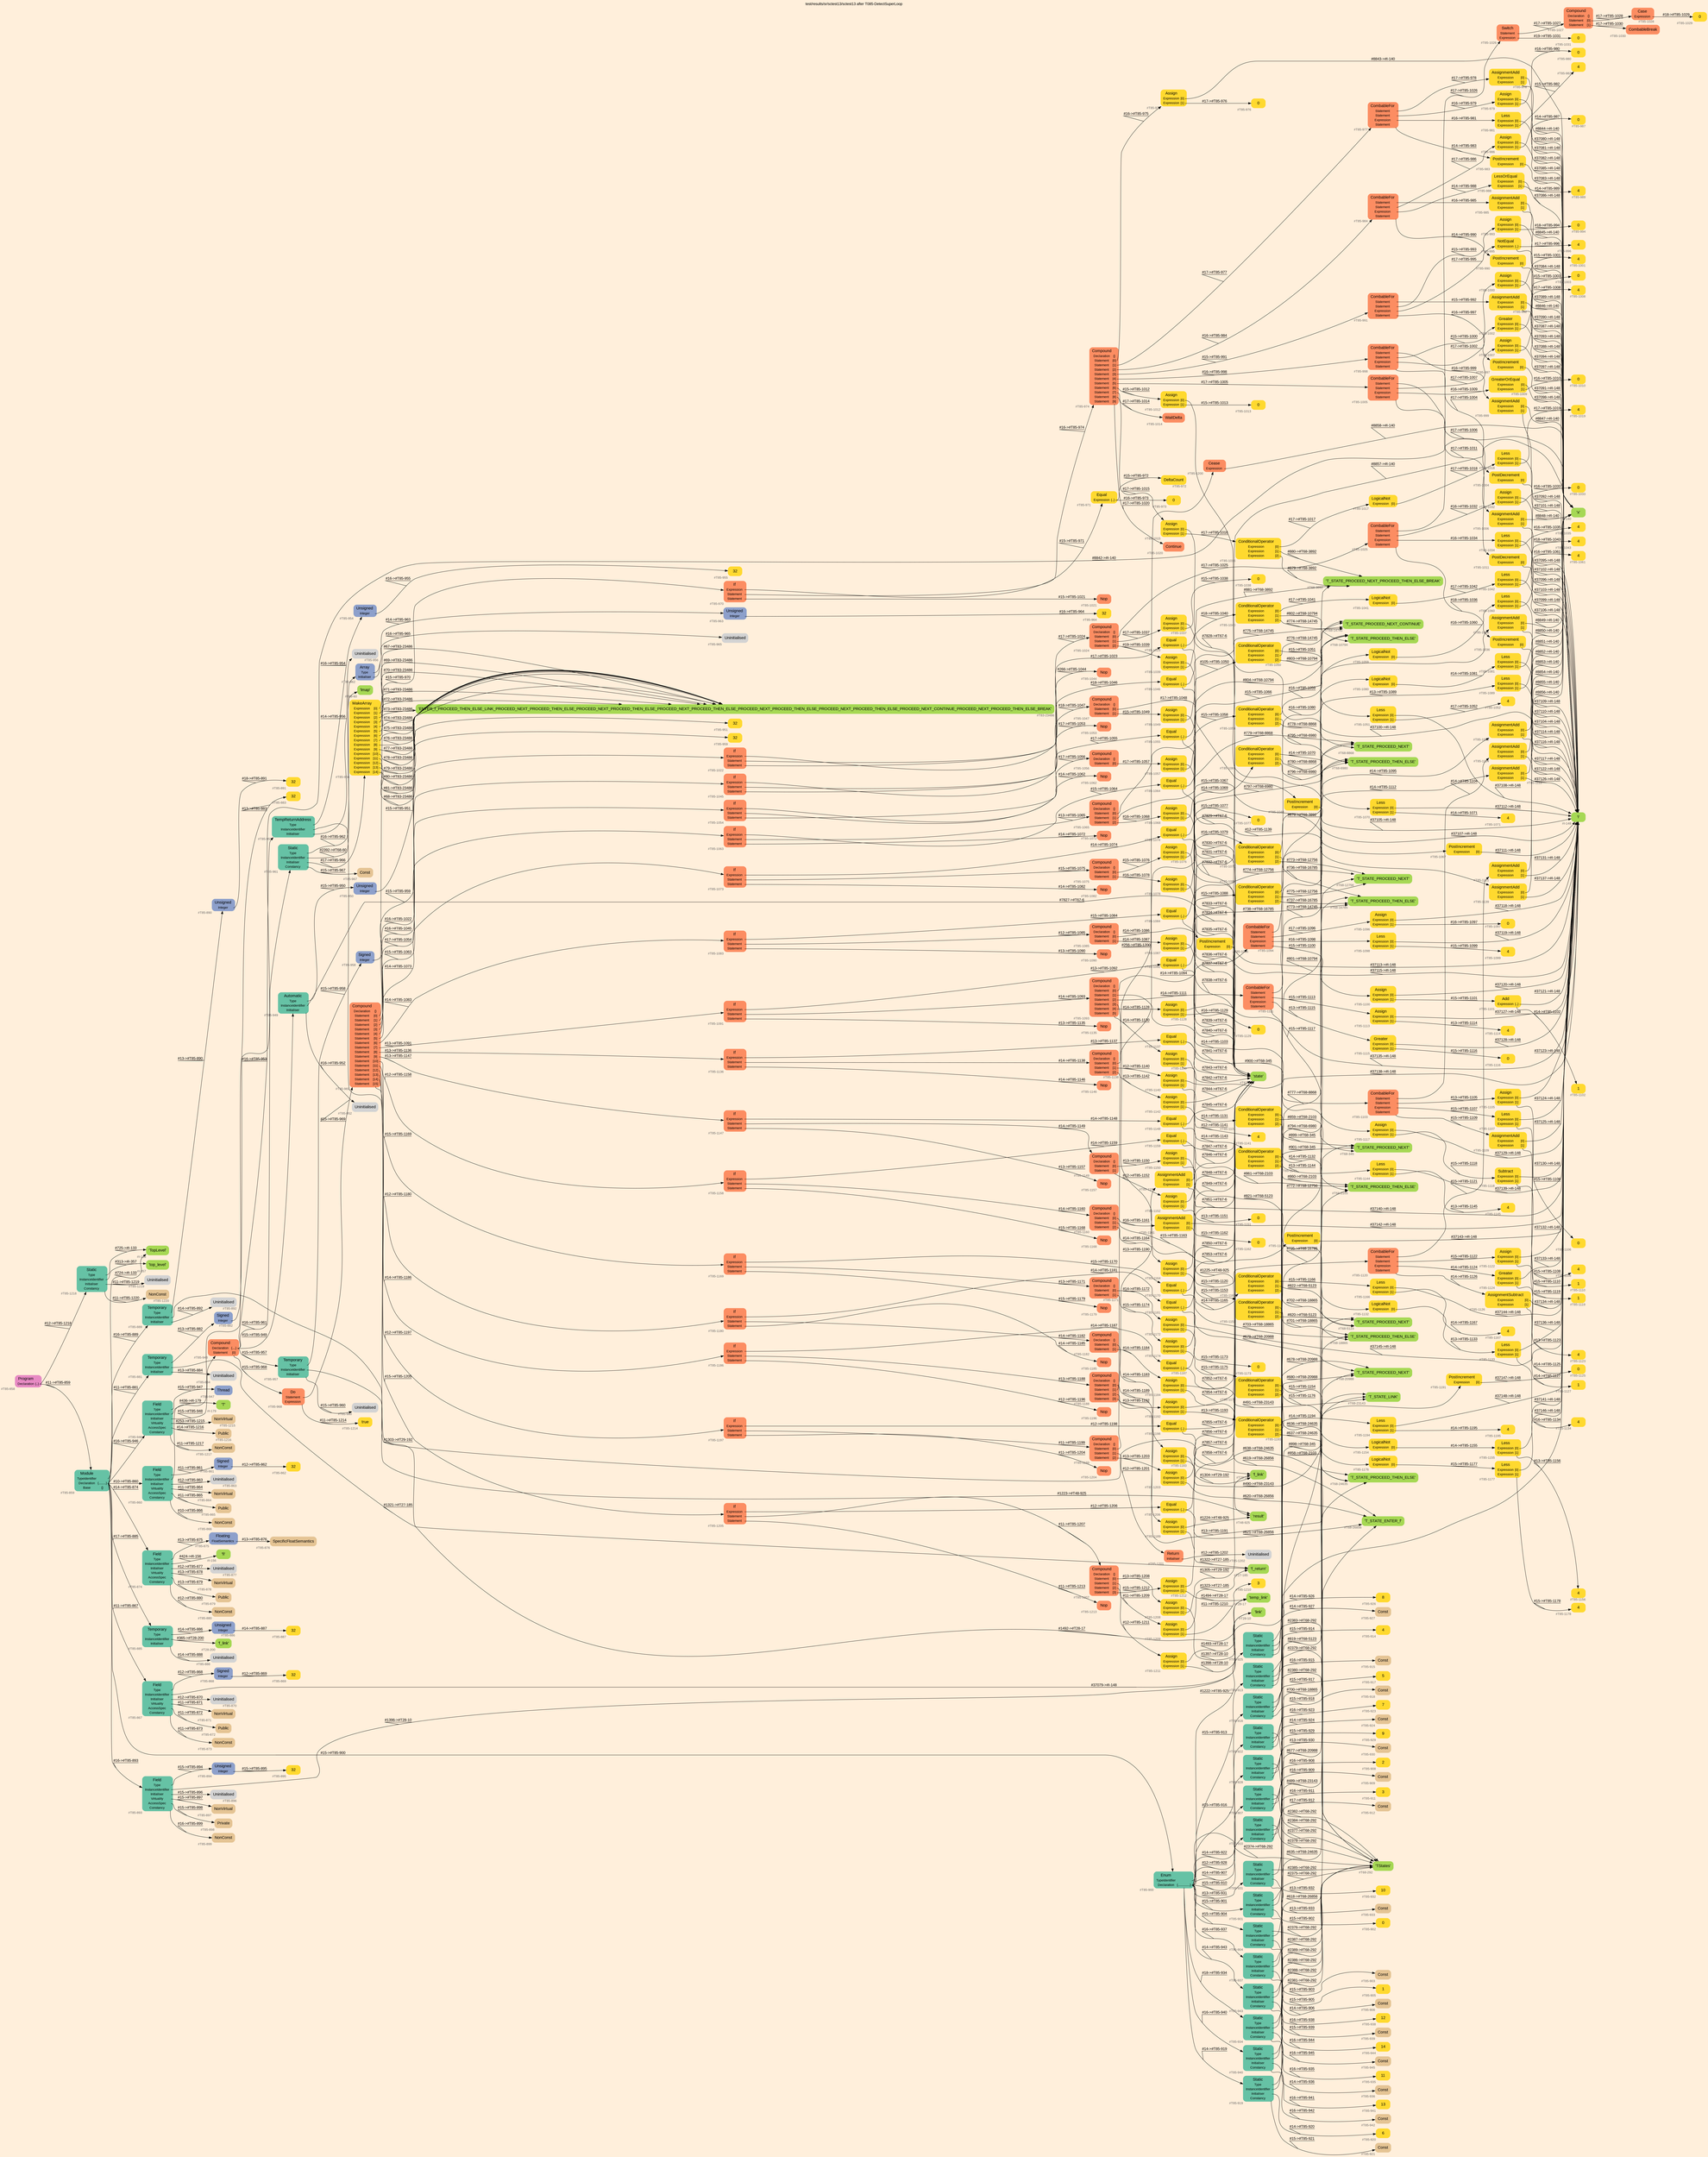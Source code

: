 digraph "test/results/sr/sctest13/sctest13 after T085-DetectSuperLoop" {
label = "test/results/sr/sctest13/sctest13 after T085-DetectSuperLoop"
labelloc = t
graph [
    rankdir = "LR"
    ranksep = 0.3
    bgcolor = antiquewhite1
    color = black
    fontcolor = black
    fontname = "Arial"
];
node [
    fontname = "Arial"
];
edge [
    fontname = "Arial"
];

// -------------------- node figure --------------------
// -------- block #T85-858 ----------
"#T85-858" [
    fillcolor = "/set28/4"
    xlabel = "#T85-858"
    fontsize = "12"
    fontcolor = grey40
    shape = "plaintext"
    label = <<TABLE BORDER="0" CELLBORDER="0" CELLSPACING="0">
     <TR><TD><FONT COLOR="black" POINT-SIZE="15">Program</FONT></TD></TR>
     <TR><TD><FONT COLOR="black" POINT-SIZE="12">Declaration</FONT></TD><TD PORT="port0"><FONT COLOR="black" POINT-SIZE="12">{..}</FONT></TD></TR>
    </TABLE>>
    style = "rounded,filled"
];

// -------- block #T85-859 ----------
"#T85-859" [
    fillcolor = "/set28/1"
    xlabel = "#T85-859"
    fontsize = "12"
    fontcolor = grey40
    shape = "plaintext"
    label = <<TABLE BORDER="0" CELLBORDER="0" CELLSPACING="0">
     <TR><TD><FONT COLOR="black" POINT-SIZE="15">Module</FONT></TD></TR>
     <TR><TD><FONT COLOR="black" POINT-SIZE="12">TypeIdentifier</FONT></TD><TD PORT="port0"></TD></TR>
     <TR><TD><FONT COLOR="black" POINT-SIZE="12">Declaration</FONT></TD><TD PORT="port1"><FONT COLOR="black" POINT-SIZE="12">{.........}</FONT></TD></TR>
     <TR><TD><FONT COLOR="black" POINT-SIZE="12">Base</FONT></TD><TD PORT="port2"><FONT COLOR="black" POINT-SIZE="12">{}</FONT></TD></TR>
    </TABLE>>
    style = "rounded,filled"
];

// -------- block #I-133 ----------
"#I-133" [
    fillcolor = "/set28/5"
    xlabel = "#I-133"
    fontsize = "12"
    fontcolor = grey40
    shape = "plaintext"
    label = <<TABLE BORDER="0" CELLBORDER="0" CELLSPACING="0">
     <TR><TD><FONT COLOR="black" POINT-SIZE="15">'TopLevel'</FONT></TD></TR>
    </TABLE>>
    style = "rounded,filled"
];

// -------- block #T85-860 ----------
"#T85-860" [
    fillcolor = "/set28/1"
    xlabel = "#T85-860"
    fontsize = "12"
    fontcolor = grey40
    shape = "plaintext"
    label = <<TABLE BORDER="0" CELLBORDER="0" CELLSPACING="0">
     <TR><TD><FONT COLOR="black" POINT-SIZE="15">Field</FONT></TD></TR>
     <TR><TD><FONT COLOR="black" POINT-SIZE="12">Type</FONT></TD><TD PORT="port0"></TD></TR>
     <TR><TD><FONT COLOR="black" POINT-SIZE="12">InstanceIdentifier</FONT></TD><TD PORT="port1"></TD></TR>
     <TR><TD><FONT COLOR="black" POINT-SIZE="12">Initialiser</FONT></TD><TD PORT="port2"></TD></TR>
     <TR><TD><FONT COLOR="black" POINT-SIZE="12">Virtuality</FONT></TD><TD PORT="port3"></TD></TR>
     <TR><TD><FONT COLOR="black" POINT-SIZE="12">AccessSpec</FONT></TD><TD PORT="port4"></TD></TR>
     <TR><TD><FONT COLOR="black" POINT-SIZE="12">Constancy</FONT></TD><TD PORT="port5"></TD></TR>
    </TABLE>>
    style = "rounded,filled"
];

// -------- block #T85-861 ----------
"#T85-861" [
    fillcolor = "/set28/3"
    xlabel = "#T85-861"
    fontsize = "12"
    fontcolor = grey40
    shape = "plaintext"
    label = <<TABLE BORDER="0" CELLBORDER="0" CELLSPACING="0">
     <TR><TD><FONT COLOR="black" POINT-SIZE="15">Signed</FONT></TD></TR>
     <TR><TD><FONT COLOR="black" POINT-SIZE="12">Integer</FONT></TD><TD PORT="port0"></TD></TR>
    </TABLE>>
    style = "rounded,filled"
];

// -------- block #T85-862 ----------
"#T85-862" [
    fillcolor = "/set28/6"
    xlabel = "#T85-862"
    fontsize = "12"
    fontcolor = grey40
    shape = "plaintext"
    label = <<TABLE BORDER="0" CELLBORDER="0" CELLSPACING="0">
     <TR><TD><FONT COLOR="black" POINT-SIZE="15">32</FONT></TD></TR>
    </TABLE>>
    style = "rounded,filled"
];

// -------- block #I-140 ----------
"#I-140" [
    fillcolor = "/set28/5"
    xlabel = "#I-140"
    fontsize = "12"
    fontcolor = grey40
    shape = "plaintext"
    label = <<TABLE BORDER="0" CELLBORDER="0" CELLSPACING="0">
     <TR><TD><FONT COLOR="black" POINT-SIZE="15">'x'</FONT></TD></TR>
    </TABLE>>
    style = "rounded,filled"
];

// -------- block #T85-863 ----------
"#T85-863" [
    xlabel = "#T85-863"
    fontsize = "12"
    fontcolor = grey40
    shape = "plaintext"
    label = <<TABLE BORDER="0" CELLBORDER="0" CELLSPACING="0">
     <TR><TD><FONT COLOR="black" POINT-SIZE="15">Uninitialised</FONT></TD></TR>
    </TABLE>>
    style = "rounded,filled"
];

// -------- block #T85-864 ----------
"#T85-864" [
    fillcolor = "/set28/7"
    xlabel = "#T85-864"
    fontsize = "12"
    fontcolor = grey40
    shape = "plaintext"
    label = <<TABLE BORDER="0" CELLBORDER="0" CELLSPACING="0">
     <TR><TD><FONT COLOR="black" POINT-SIZE="15">NonVirtual</FONT></TD></TR>
    </TABLE>>
    style = "rounded,filled"
];

// -------- block #T85-865 ----------
"#T85-865" [
    fillcolor = "/set28/7"
    xlabel = "#T85-865"
    fontsize = "12"
    fontcolor = grey40
    shape = "plaintext"
    label = <<TABLE BORDER="0" CELLBORDER="0" CELLSPACING="0">
     <TR><TD><FONT COLOR="black" POINT-SIZE="15">Public</FONT></TD></TR>
    </TABLE>>
    style = "rounded,filled"
];

// -------- block #T85-866 ----------
"#T85-866" [
    fillcolor = "/set28/7"
    xlabel = "#T85-866"
    fontsize = "12"
    fontcolor = grey40
    shape = "plaintext"
    label = <<TABLE BORDER="0" CELLBORDER="0" CELLSPACING="0">
     <TR><TD><FONT COLOR="black" POINT-SIZE="15">NonConst</FONT></TD></TR>
    </TABLE>>
    style = "rounded,filled"
];

// -------- block #T85-867 ----------
"#T85-867" [
    fillcolor = "/set28/1"
    xlabel = "#T85-867"
    fontsize = "12"
    fontcolor = grey40
    shape = "plaintext"
    label = <<TABLE BORDER="0" CELLBORDER="0" CELLSPACING="0">
     <TR><TD><FONT COLOR="black" POINT-SIZE="15">Field</FONT></TD></TR>
     <TR><TD><FONT COLOR="black" POINT-SIZE="12">Type</FONT></TD><TD PORT="port0"></TD></TR>
     <TR><TD><FONT COLOR="black" POINT-SIZE="12">InstanceIdentifier</FONT></TD><TD PORT="port1"></TD></TR>
     <TR><TD><FONT COLOR="black" POINT-SIZE="12">Initialiser</FONT></TD><TD PORT="port2"></TD></TR>
     <TR><TD><FONT COLOR="black" POINT-SIZE="12">Virtuality</FONT></TD><TD PORT="port3"></TD></TR>
     <TR><TD><FONT COLOR="black" POINT-SIZE="12">AccessSpec</FONT></TD><TD PORT="port4"></TD></TR>
     <TR><TD><FONT COLOR="black" POINT-SIZE="12">Constancy</FONT></TD><TD PORT="port5"></TD></TR>
    </TABLE>>
    style = "rounded,filled"
];

// -------- block #T85-868 ----------
"#T85-868" [
    fillcolor = "/set28/3"
    xlabel = "#T85-868"
    fontsize = "12"
    fontcolor = grey40
    shape = "plaintext"
    label = <<TABLE BORDER="0" CELLBORDER="0" CELLSPACING="0">
     <TR><TD><FONT COLOR="black" POINT-SIZE="15">Signed</FONT></TD></TR>
     <TR><TD><FONT COLOR="black" POINT-SIZE="12">Integer</FONT></TD><TD PORT="port0"></TD></TR>
    </TABLE>>
    style = "rounded,filled"
];

// -------- block #T85-869 ----------
"#T85-869" [
    fillcolor = "/set28/6"
    xlabel = "#T85-869"
    fontsize = "12"
    fontcolor = grey40
    shape = "plaintext"
    label = <<TABLE BORDER="0" CELLBORDER="0" CELLSPACING="0">
     <TR><TD><FONT COLOR="black" POINT-SIZE="15">32</FONT></TD></TR>
    </TABLE>>
    style = "rounded,filled"
];

// -------- block #I-148 ----------
"#I-148" [
    fillcolor = "/set28/5"
    xlabel = "#I-148"
    fontsize = "12"
    fontcolor = grey40
    shape = "plaintext"
    label = <<TABLE BORDER="0" CELLBORDER="0" CELLSPACING="0">
     <TR><TD><FONT COLOR="black" POINT-SIZE="15">'i'</FONT></TD></TR>
    </TABLE>>
    style = "rounded,filled"
];

// -------- block #T85-870 ----------
"#T85-870" [
    xlabel = "#T85-870"
    fontsize = "12"
    fontcolor = grey40
    shape = "plaintext"
    label = <<TABLE BORDER="0" CELLBORDER="0" CELLSPACING="0">
     <TR><TD><FONT COLOR="black" POINT-SIZE="15">Uninitialised</FONT></TD></TR>
    </TABLE>>
    style = "rounded,filled"
];

// -------- block #T85-871 ----------
"#T85-871" [
    fillcolor = "/set28/7"
    xlabel = "#T85-871"
    fontsize = "12"
    fontcolor = grey40
    shape = "plaintext"
    label = <<TABLE BORDER="0" CELLBORDER="0" CELLSPACING="0">
     <TR><TD><FONT COLOR="black" POINT-SIZE="15">NonVirtual</FONT></TD></TR>
    </TABLE>>
    style = "rounded,filled"
];

// -------- block #T85-872 ----------
"#T85-872" [
    fillcolor = "/set28/7"
    xlabel = "#T85-872"
    fontsize = "12"
    fontcolor = grey40
    shape = "plaintext"
    label = <<TABLE BORDER="0" CELLBORDER="0" CELLSPACING="0">
     <TR><TD><FONT COLOR="black" POINT-SIZE="15">Public</FONT></TD></TR>
    </TABLE>>
    style = "rounded,filled"
];

// -------- block #T85-873 ----------
"#T85-873" [
    fillcolor = "/set28/7"
    xlabel = "#T85-873"
    fontsize = "12"
    fontcolor = grey40
    shape = "plaintext"
    label = <<TABLE BORDER="0" CELLBORDER="0" CELLSPACING="0">
     <TR><TD><FONT COLOR="black" POINT-SIZE="15">NonConst</FONT></TD></TR>
    </TABLE>>
    style = "rounded,filled"
];

// -------- block #T85-874 ----------
"#T85-874" [
    fillcolor = "/set28/1"
    xlabel = "#T85-874"
    fontsize = "12"
    fontcolor = grey40
    shape = "plaintext"
    label = <<TABLE BORDER="0" CELLBORDER="0" CELLSPACING="0">
     <TR><TD><FONT COLOR="black" POINT-SIZE="15">Field</FONT></TD></TR>
     <TR><TD><FONT COLOR="black" POINT-SIZE="12">Type</FONT></TD><TD PORT="port0"></TD></TR>
     <TR><TD><FONT COLOR="black" POINT-SIZE="12">InstanceIdentifier</FONT></TD><TD PORT="port1"></TD></TR>
     <TR><TD><FONT COLOR="black" POINT-SIZE="12">Initialiser</FONT></TD><TD PORT="port2"></TD></TR>
     <TR><TD><FONT COLOR="black" POINT-SIZE="12">Virtuality</FONT></TD><TD PORT="port3"></TD></TR>
     <TR><TD><FONT COLOR="black" POINT-SIZE="12">AccessSpec</FONT></TD><TD PORT="port4"></TD></TR>
     <TR><TD><FONT COLOR="black" POINT-SIZE="12">Constancy</FONT></TD><TD PORT="port5"></TD></TR>
    </TABLE>>
    style = "rounded,filled"
];

// -------- block #T85-875 ----------
"#T85-875" [
    fillcolor = "/set28/3"
    xlabel = "#T85-875"
    fontsize = "12"
    fontcolor = grey40
    shape = "plaintext"
    label = <<TABLE BORDER="0" CELLBORDER="0" CELLSPACING="0">
     <TR><TD><FONT COLOR="black" POINT-SIZE="15">Floating</FONT></TD></TR>
     <TR><TD><FONT COLOR="black" POINT-SIZE="12">FloatSemantics</FONT></TD><TD PORT="port0"></TD></TR>
    </TABLE>>
    style = "rounded,filled"
];

// -------- block #T85-876 ----------
"#T85-876" [
    fillcolor = "/set28/7"
    xlabel = "#T85-876"
    fontsize = "12"
    fontcolor = grey40
    shape = "plaintext"
    label = <<TABLE BORDER="0" CELLBORDER="0" CELLSPACING="0">
     <TR><TD><FONT COLOR="black" POINT-SIZE="15">SpecificFloatSemantics</FONT></TD></TR>
    </TABLE>>
    style = "rounded,filled"
];

// -------- block #I-156 ----------
"#I-156" [
    fillcolor = "/set28/5"
    xlabel = "#I-156"
    fontsize = "12"
    fontcolor = grey40
    shape = "plaintext"
    label = <<TABLE BORDER="0" CELLBORDER="0" CELLSPACING="0">
     <TR><TD><FONT COLOR="black" POINT-SIZE="15">'fi'</FONT></TD></TR>
    </TABLE>>
    style = "rounded,filled"
];

// -------- block #T85-877 ----------
"#T85-877" [
    xlabel = "#T85-877"
    fontsize = "12"
    fontcolor = grey40
    shape = "plaintext"
    label = <<TABLE BORDER="0" CELLBORDER="0" CELLSPACING="0">
     <TR><TD><FONT COLOR="black" POINT-SIZE="15">Uninitialised</FONT></TD></TR>
    </TABLE>>
    style = "rounded,filled"
];

// -------- block #T85-878 ----------
"#T85-878" [
    fillcolor = "/set28/7"
    xlabel = "#T85-878"
    fontsize = "12"
    fontcolor = grey40
    shape = "plaintext"
    label = <<TABLE BORDER="0" CELLBORDER="0" CELLSPACING="0">
     <TR><TD><FONT COLOR="black" POINT-SIZE="15">NonVirtual</FONT></TD></TR>
    </TABLE>>
    style = "rounded,filled"
];

// -------- block #T85-879 ----------
"#T85-879" [
    fillcolor = "/set28/7"
    xlabel = "#T85-879"
    fontsize = "12"
    fontcolor = grey40
    shape = "plaintext"
    label = <<TABLE BORDER="0" CELLBORDER="0" CELLSPACING="0">
     <TR><TD><FONT COLOR="black" POINT-SIZE="15">Public</FONT></TD></TR>
    </TABLE>>
    style = "rounded,filled"
];

// -------- block #T85-880 ----------
"#T85-880" [
    fillcolor = "/set28/7"
    xlabel = "#T85-880"
    fontsize = "12"
    fontcolor = grey40
    shape = "plaintext"
    label = <<TABLE BORDER="0" CELLBORDER="0" CELLSPACING="0">
     <TR><TD><FONT COLOR="black" POINT-SIZE="15">NonConst</FONT></TD></TR>
    </TABLE>>
    style = "rounded,filled"
];

// -------- block #T85-881 ----------
"#T85-881" [
    fillcolor = "/set28/1"
    xlabel = "#T85-881"
    fontsize = "12"
    fontcolor = grey40
    shape = "plaintext"
    label = <<TABLE BORDER="0" CELLBORDER="0" CELLSPACING="0">
     <TR><TD><FONT COLOR="black" POINT-SIZE="15">Temporary</FONT></TD></TR>
     <TR><TD><FONT COLOR="black" POINT-SIZE="12">Type</FONT></TD><TD PORT="port0"></TD></TR>
     <TR><TD><FONT COLOR="black" POINT-SIZE="12">InstanceIdentifier</FONT></TD><TD PORT="port1"></TD></TR>
     <TR><TD><FONT COLOR="black" POINT-SIZE="12">Initialiser</FONT></TD><TD PORT="port2"></TD></TR>
    </TABLE>>
    style = "rounded,filled"
];

// -------- block #T85-882 ----------
"#T85-882" [
    fillcolor = "/set28/3"
    xlabel = "#T85-882"
    fontsize = "12"
    fontcolor = grey40
    shape = "plaintext"
    label = <<TABLE BORDER="0" CELLBORDER="0" CELLSPACING="0">
     <TR><TD><FONT COLOR="black" POINT-SIZE="15">Signed</FONT></TD></TR>
     <TR><TD><FONT COLOR="black" POINT-SIZE="12">Integer</FONT></TD><TD PORT="port0"></TD></TR>
    </TABLE>>
    style = "rounded,filled"
];

// -------- block #T85-883 ----------
"#T85-883" [
    fillcolor = "/set28/6"
    xlabel = "#T85-883"
    fontsize = "12"
    fontcolor = grey40
    shape = "plaintext"
    label = <<TABLE BORDER="0" CELLBORDER="0" CELLSPACING="0">
     <TR><TD><FONT COLOR="black" POINT-SIZE="15">32</FONT></TD></TR>
    </TABLE>>
    style = "rounded,filled"
];

// -------- block #T27-185 ----------
"#T27-185" [
    fillcolor = "/set28/5"
    xlabel = "#T27-185"
    fontsize = "12"
    fontcolor = grey40
    shape = "plaintext"
    label = <<TABLE BORDER="0" CELLBORDER="0" CELLSPACING="0">
     <TR><TD><FONT COLOR="black" POINT-SIZE="15">'f_return'</FONT></TD></TR>
    </TABLE>>
    style = "rounded,filled"
];

// -------- block #T85-884 ----------
"#T85-884" [
    xlabel = "#T85-884"
    fontsize = "12"
    fontcolor = grey40
    shape = "plaintext"
    label = <<TABLE BORDER="0" CELLBORDER="0" CELLSPACING="0">
     <TR><TD><FONT COLOR="black" POINT-SIZE="15">Uninitialised</FONT></TD></TR>
    </TABLE>>
    style = "rounded,filled"
];

// -------- block #T85-885 ----------
"#T85-885" [
    fillcolor = "/set28/1"
    xlabel = "#T85-885"
    fontsize = "12"
    fontcolor = grey40
    shape = "plaintext"
    label = <<TABLE BORDER="0" CELLBORDER="0" CELLSPACING="0">
     <TR><TD><FONT COLOR="black" POINT-SIZE="15">Temporary</FONT></TD></TR>
     <TR><TD><FONT COLOR="black" POINT-SIZE="12">Type</FONT></TD><TD PORT="port0"></TD></TR>
     <TR><TD><FONT COLOR="black" POINT-SIZE="12">InstanceIdentifier</FONT></TD><TD PORT="port1"></TD></TR>
     <TR><TD><FONT COLOR="black" POINT-SIZE="12">Initialiser</FONT></TD><TD PORT="port2"></TD></TR>
    </TABLE>>
    style = "rounded,filled"
];

// -------- block #T85-886 ----------
"#T85-886" [
    fillcolor = "/set28/3"
    xlabel = "#T85-886"
    fontsize = "12"
    fontcolor = grey40
    shape = "plaintext"
    label = <<TABLE BORDER="0" CELLBORDER="0" CELLSPACING="0">
     <TR><TD><FONT COLOR="black" POINT-SIZE="15">Unsigned</FONT></TD></TR>
     <TR><TD><FONT COLOR="black" POINT-SIZE="12">Integer</FONT></TD><TD PORT="port0"></TD></TR>
    </TABLE>>
    style = "rounded,filled"
];

// -------- block #T85-887 ----------
"#T85-887" [
    fillcolor = "/set28/6"
    xlabel = "#T85-887"
    fontsize = "12"
    fontcolor = grey40
    shape = "plaintext"
    label = <<TABLE BORDER="0" CELLBORDER="0" CELLSPACING="0">
     <TR><TD><FONT COLOR="black" POINT-SIZE="15">32</FONT></TD></TR>
    </TABLE>>
    style = "rounded,filled"
];

// -------- block #T28-200 ----------
"#T28-200" [
    fillcolor = "/set28/5"
    xlabel = "#T28-200"
    fontsize = "12"
    fontcolor = grey40
    shape = "plaintext"
    label = <<TABLE BORDER="0" CELLBORDER="0" CELLSPACING="0">
     <TR><TD><FONT COLOR="black" POINT-SIZE="15">'f_link'</FONT></TD></TR>
    </TABLE>>
    style = "rounded,filled"
];

// -------- block #T85-888 ----------
"#T85-888" [
    xlabel = "#T85-888"
    fontsize = "12"
    fontcolor = grey40
    shape = "plaintext"
    label = <<TABLE BORDER="0" CELLBORDER="0" CELLSPACING="0">
     <TR><TD><FONT COLOR="black" POINT-SIZE="15">Uninitialised</FONT></TD></TR>
    </TABLE>>
    style = "rounded,filled"
];

// -------- block #T85-889 ----------
"#T85-889" [
    fillcolor = "/set28/1"
    xlabel = "#T85-889"
    fontsize = "12"
    fontcolor = grey40
    shape = "plaintext"
    label = <<TABLE BORDER="0" CELLBORDER="0" CELLSPACING="0">
     <TR><TD><FONT COLOR="black" POINT-SIZE="15">Temporary</FONT></TD></TR>
     <TR><TD><FONT COLOR="black" POINT-SIZE="12">Type</FONT></TD><TD PORT="port0"></TD></TR>
     <TR><TD><FONT COLOR="black" POINT-SIZE="12">InstanceIdentifier</FONT></TD><TD PORT="port1"></TD></TR>
     <TR><TD><FONT COLOR="black" POINT-SIZE="12">Initialiser</FONT></TD><TD PORT="port2"></TD></TR>
    </TABLE>>
    style = "rounded,filled"
];

// -------- block #T85-890 ----------
"#T85-890" [
    fillcolor = "/set28/3"
    xlabel = "#T85-890"
    fontsize = "12"
    fontcolor = grey40
    shape = "plaintext"
    label = <<TABLE BORDER="0" CELLBORDER="0" CELLSPACING="0">
     <TR><TD><FONT COLOR="black" POINT-SIZE="15">Unsigned</FONT></TD></TR>
     <TR><TD><FONT COLOR="black" POINT-SIZE="12">Integer</FONT></TD><TD PORT="port0"></TD></TR>
    </TABLE>>
    style = "rounded,filled"
];

// -------- block #T85-891 ----------
"#T85-891" [
    fillcolor = "/set28/6"
    xlabel = "#T85-891"
    fontsize = "12"
    fontcolor = grey40
    shape = "plaintext"
    label = <<TABLE BORDER="0" CELLBORDER="0" CELLSPACING="0">
     <TR><TD><FONT COLOR="black" POINT-SIZE="15">32</FONT></TD></TR>
    </TABLE>>
    style = "rounded,filled"
];

// -------- block #T29-192 ----------
"#T29-192" [
    fillcolor = "/set28/5"
    xlabel = "#T29-192"
    fontsize = "12"
    fontcolor = grey40
    shape = "plaintext"
    label = <<TABLE BORDER="0" CELLBORDER="0" CELLSPACING="0">
     <TR><TD><FONT COLOR="black" POINT-SIZE="15">'f_link'</FONT></TD></TR>
    </TABLE>>
    style = "rounded,filled"
];

// -------- block #T85-892 ----------
"#T85-892" [
    xlabel = "#T85-892"
    fontsize = "12"
    fontcolor = grey40
    shape = "plaintext"
    label = <<TABLE BORDER="0" CELLBORDER="0" CELLSPACING="0">
     <TR><TD><FONT COLOR="black" POINT-SIZE="15">Uninitialised</FONT></TD></TR>
    </TABLE>>
    style = "rounded,filled"
];

// -------- block #T85-893 ----------
"#T85-893" [
    fillcolor = "/set28/1"
    xlabel = "#T85-893"
    fontsize = "12"
    fontcolor = grey40
    shape = "plaintext"
    label = <<TABLE BORDER="0" CELLBORDER="0" CELLSPACING="0">
     <TR><TD><FONT COLOR="black" POINT-SIZE="15">Field</FONT></TD></TR>
     <TR><TD><FONT COLOR="black" POINT-SIZE="12">Type</FONT></TD><TD PORT="port0"></TD></TR>
     <TR><TD><FONT COLOR="black" POINT-SIZE="12">InstanceIdentifier</FONT></TD><TD PORT="port1"></TD></TR>
     <TR><TD><FONT COLOR="black" POINT-SIZE="12">Initialiser</FONT></TD><TD PORT="port2"></TD></TR>
     <TR><TD><FONT COLOR="black" POINT-SIZE="12">Virtuality</FONT></TD><TD PORT="port3"></TD></TR>
     <TR><TD><FONT COLOR="black" POINT-SIZE="12">AccessSpec</FONT></TD><TD PORT="port4"></TD></TR>
     <TR><TD><FONT COLOR="black" POINT-SIZE="12">Constancy</FONT></TD><TD PORT="port5"></TD></TR>
    </TABLE>>
    style = "rounded,filled"
];

// -------- block #T85-894 ----------
"#T85-894" [
    fillcolor = "/set28/3"
    xlabel = "#T85-894"
    fontsize = "12"
    fontcolor = grey40
    shape = "plaintext"
    label = <<TABLE BORDER="0" CELLBORDER="0" CELLSPACING="0">
     <TR><TD><FONT COLOR="black" POINT-SIZE="15">Unsigned</FONT></TD></TR>
     <TR><TD><FONT COLOR="black" POINT-SIZE="12">Integer</FONT></TD><TD PORT="port0"></TD></TR>
    </TABLE>>
    style = "rounded,filled"
];

// -------- block #T85-895 ----------
"#T85-895" [
    fillcolor = "/set28/6"
    xlabel = "#T85-895"
    fontsize = "12"
    fontcolor = grey40
    shape = "plaintext"
    label = <<TABLE BORDER="0" CELLBORDER="0" CELLSPACING="0">
     <TR><TD><FONT COLOR="black" POINT-SIZE="15">32</FONT></TD></TR>
    </TABLE>>
    style = "rounded,filled"
];

// -------- block #T28-10 ----------
"#T28-10" [
    fillcolor = "/set28/5"
    xlabel = "#T28-10"
    fontsize = "12"
    fontcolor = grey40
    shape = "plaintext"
    label = <<TABLE BORDER="0" CELLBORDER="0" CELLSPACING="0">
     <TR><TD><FONT COLOR="black" POINT-SIZE="15">'link'</FONT></TD></TR>
    </TABLE>>
    style = "rounded,filled"
];

// -------- block #T85-896 ----------
"#T85-896" [
    xlabel = "#T85-896"
    fontsize = "12"
    fontcolor = grey40
    shape = "plaintext"
    label = <<TABLE BORDER="0" CELLBORDER="0" CELLSPACING="0">
     <TR><TD><FONT COLOR="black" POINT-SIZE="15">Uninitialised</FONT></TD></TR>
    </TABLE>>
    style = "rounded,filled"
];

// -------- block #T85-897 ----------
"#T85-897" [
    fillcolor = "/set28/7"
    xlabel = "#T85-897"
    fontsize = "12"
    fontcolor = grey40
    shape = "plaintext"
    label = <<TABLE BORDER="0" CELLBORDER="0" CELLSPACING="0">
     <TR><TD><FONT COLOR="black" POINT-SIZE="15">NonVirtual</FONT></TD></TR>
    </TABLE>>
    style = "rounded,filled"
];

// -------- block #T85-898 ----------
"#T85-898" [
    fillcolor = "/set28/7"
    xlabel = "#T85-898"
    fontsize = "12"
    fontcolor = grey40
    shape = "plaintext"
    label = <<TABLE BORDER="0" CELLBORDER="0" CELLSPACING="0">
     <TR><TD><FONT COLOR="black" POINT-SIZE="15">Private</FONT></TD></TR>
    </TABLE>>
    style = "rounded,filled"
];

// -------- block #T85-899 ----------
"#T85-899" [
    fillcolor = "/set28/7"
    xlabel = "#T85-899"
    fontsize = "12"
    fontcolor = grey40
    shape = "plaintext"
    label = <<TABLE BORDER="0" CELLBORDER="0" CELLSPACING="0">
     <TR><TD><FONT COLOR="black" POINT-SIZE="15">NonConst</FONT></TD></TR>
    </TABLE>>
    style = "rounded,filled"
];

// -------- block #T85-900 ----------
"#T85-900" [
    fillcolor = "/set28/1"
    xlabel = "#T85-900"
    fontsize = "12"
    fontcolor = grey40
    shape = "plaintext"
    label = <<TABLE BORDER="0" CELLBORDER="0" CELLSPACING="0">
     <TR><TD><FONT COLOR="black" POINT-SIZE="15">Enum</FONT></TD></TR>
     <TR><TD><FONT COLOR="black" POINT-SIZE="12">TypeIdentifier</FONT></TD><TD PORT="port0"></TD></TR>
     <TR><TD><FONT COLOR="black" POINT-SIZE="12">Declaration</FONT></TD><TD PORT="port1"><FONT COLOR="black" POINT-SIZE="12">{...............}</FONT></TD></TR>
    </TABLE>>
    style = "rounded,filled"
];

// -------- block #T68-292 ----------
"#T68-292" [
    fillcolor = "/set28/5"
    xlabel = "#T68-292"
    fontsize = "12"
    fontcolor = grey40
    shape = "plaintext"
    label = <<TABLE BORDER="0" CELLBORDER="0" CELLSPACING="0">
     <TR><TD><FONT COLOR="black" POINT-SIZE="15">'TStates'</FONT></TD></TR>
    </TABLE>>
    style = "rounded,filled"
];

// -------- block #T85-901 ----------
"#T85-901" [
    fillcolor = "/set28/1"
    xlabel = "#T85-901"
    fontsize = "12"
    fontcolor = grey40
    shape = "plaintext"
    label = <<TABLE BORDER="0" CELLBORDER="0" CELLSPACING="0">
     <TR><TD><FONT COLOR="black" POINT-SIZE="15">Static</FONT></TD></TR>
     <TR><TD><FONT COLOR="black" POINT-SIZE="12">Type</FONT></TD><TD PORT="port0"></TD></TR>
     <TR><TD><FONT COLOR="black" POINT-SIZE="12">InstanceIdentifier</FONT></TD><TD PORT="port1"></TD></TR>
     <TR><TD><FONT COLOR="black" POINT-SIZE="12">Initialiser</FONT></TD><TD PORT="port2"></TD></TR>
     <TR><TD><FONT COLOR="black" POINT-SIZE="12">Constancy</FONT></TD><TD PORT="port3"></TD></TR>
    </TABLE>>
    style = "rounded,filled"
];

// -------- block #T68-345 ----------
"#T68-345" [
    fillcolor = "/set28/5"
    xlabel = "#T68-345"
    fontsize = "12"
    fontcolor = grey40
    shape = "plaintext"
    label = <<TABLE BORDER="0" CELLBORDER="0" CELLSPACING="0">
     <TR><TD><FONT COLOR="black" POINT-SIZE="15">'T_STATE_PROCEED_NEXT'</FONT></TD></TR>
    </TABLE>>
    style = "rounded,filled"
];

// -------- block #T85-902 ----------
"#T85-902" [
    fillcolor = "/set28/6"
    xlabel = "#T85-902"
    fontsize = "12"
    fontcolor = grey40
    shape = "plaintext"
    label = <<TABLE BORDER="0" CELLBORDER="0" CELLSPACING="0">
     <TR><TD><FONT COLOR="black" POINT-SIZE="15">0</FONT></TD></TR>
    </TABLE>>
    style = "rounded,filled"
];

// -------- block #T85-903 ----------
"#T85-903" [
    fillcolor = "/set28/7"
    xlabel = "#T85-903"
    fontsize = "12"
    fontcolor = grey40
    shape = "plaintext"
    label = <<TABLE BORDER="0" CELLBORDER="0" CELLSPACING="0">
     <TR><TD><FONT COLOR="black" POINT-SIZE="15">Const</FONT></TD></TR>
    </TABLE>>
    style = "rounded,filled"
];

// -------- block #T85-904 ----------
"#T85-904" [
    fillcolor = "/set28/1"
    xlabel = "#T85-904"
    fontsize = "12"
    fontcolor = grey40
    shape = "plaintext"
    label = <<TABLE BORDER="0" CELLBORDER="0" CELLSPACING="0">
     <TR><TD><FONT COLOR="black" POINT-SIZE="15">Static</FONT></TD></TR>
     <TR><TD><FONT COLOR="black" POINT-SIZE="12">Type</FONT></TD><TD PORT="port0"></TD></TR>
     <TR><TD><FONT COLOR="black" POINT-SIZE="12">InstanceIdentifier</FONT></TD><TD PORT="port1"></TD></TR>
     <TR><TD><FONT COLOR="black" POINT-SIZE="12">Initialiser</FONT></TD><TD PORT="port2"></TD></TR>
     <TR><TD><FONT COLOR="black" POINT-SIZE="12">Constancy</FONT></TD><TD PORT="port3"></TD></TR>
    </TABLE>>
    style = "rounded,filled"
];

// -------- block #T68-2103 ----------
"#T68-2103" [
    fillcolor = "/set28/5"
    xlabel = "#T68-2103"
    fontsize = "12"
    fontcolor = grey40
    shape = "plaintext"
    label = <<TABLE BORDER="0" CELLBORDER="0" CELLSPACING="0">
     <TR><TD><FONT COLOR="black" POINT-SIZE="15">'T_STATE_PROCEED_THEN_ELSE'</FONT></TD></TR>
    </TABLE>>
    style = "rounded,filled"
];

// -------- block #T85-905 ----------
"#T85-905" [
    fillcolor = "/set28/6"
    xlabel = "#T85-905"
    fontsize = "12"
    fontcolor = grey40
    shape = "plaintext"
    label = <<TABLE BORDER="0" CELLBORDER="0" CELLSPACING="0">
     <TR><TD><FONT COLOR="black" POINT-SIZE="15">1</FONT></TD></TR>
    </TABLE>>
    style = "rounded,filled"
];

// -------- block #T85-906 ----------
"#T85-906" [
    fillcolor = "/set28/7"
    xlabel = "#T85-906"
    fontsize = "12"
    fontcolor = grey40
    shape = "plaintext"
    label = <<TABLE BORDER="0" CELLBORDER="0" CELLSPACING="0">
     <TR><TD><FONT COLOR="black" POINT-SIZE="15">Const</FONT></TD></TR>
    </TABLE>>
    style = "rounded,filled"
];

// -------- block #T85-907 ----------
"#T85-907" [
    fillcolor = "/set28/1"
    xlabel = "#T85-907"
    fontsize = "12"
    fontcolor = grey40
    shape = "plaintext"
    label = <<TABLE BORDER="0" CELLBORDER="0" CELLSPACING="0">
     <TR><TD><FONT COLOR="black" POINT-SIZE="15">Static</FONT></TD></TR>
     <TR><TD><FONT COLOR="black" POINT-SIZE="12">Type</FONT></TD><TD PORT="port0"></TD></TR>
     <TR><TD><FONT COLOR="black" POINT-SIZE="12">InstanceIdentifier</FONT></TD><TD PORT="port1"></TD></TR>
     <TR><TD><FONT COLOR="black" POINT-SIZE="12">Initialiser</FONT></TD><TD PORT="port2"></TD></TR>
     <TR><TD><FONT COLOR="black" POINT-SIZE="12">Constancy</FONT></TD><TD PORT="port3"></TD></TR>
    </TABLE>>
    style = "rounded,filled"
];

// -------- block #T68-3892 ----------
"#T68-3892" [
    fillcolor = "/set28/5"
    xlabel = "#T68-3892"
    fontsize = "12"
    fontcolor = grey40
    shape = "plaintext"
    label = <<TABLE BORDER="0" CELLBORDER="0" CELLSPACING="0">
     <TR><TD><FONT COLOR="black" POINT-SIZE="15">'T_STATE_PROCEED_NEXT_PROCEED_THEN_ELSE_BREAK'</FONT></TD></TR>
    </TABLE>>
    style = "rounded,filled"
];

// -------- block #T85-908 ----------
"#T85-908" [
    fillcolor = "/set28/6"
    xlabel = "#T85-908"
    fontsize = "12"
    fontcolor = grey40
    shape = "plaintext"
    label = <<TABLE BORDER="0" CELLBORDER="0" CELLSPACING="0">
     <TR><TD><FONT COLOR="black" POINT-SIZE="15">2</FONT></TD></TR>
    </TABLE>>
    style = "rounded,filled"
];

// -------- block #T85-909 ----------
"#T85-909" [
    fillcolor = "/set28/7"
    xlabel = "#T85-909"
    fontsize = "12"
    fontcolor = grey40
    shape = "plaintext"
    label = <<TABLE BORDER="0" CELLBORDER="0" CELLSPACING="0">
     <TR><TD><FONT COLOR="black" POINT-SIZE="15">Const</FONT></TD></TR>
    </TABLE>>
    style = "rounded,filled"
];

// -------- block #T85-910 ----------
"#T85-910" [
    fillcolor = "/set28/1"
    xlabel = "#T85-910"
    fontsize = "12"
    fontcolor = grey40
    shape = "plaintext"
    label = <<TABLE BORDER="0" CELLBORDER="0" CELLSPACING="0">
     <TR><TD><FONT COLOR="black" POINT-SIZE="15">Static</FONT></TD></TR>
     <TR><TD><FONT COLOR="black" POINT-SIZE="12">Type</FONT></TD><TD PORT="port0"></TD></TR>
     <TR><TD><FONT COLOR="black" POINT-SIZE="12">InstanceIdentifier</FONT></TD><TD PORT="port1"></TD></TR>
     <TR><TD><FONT COLOR="black" POINT-SIZE="12">Initialiser</FONT></TD><TD PORT="port2"></TD></TR>
     <TR><TD><FONT COLOR="black" POINT-SIZE="12">Constancy</FONT></TD><TD PORT="port3"></TD></TR>
    </TABLE>>
    style = "rounded,filled"
];

// -------- block #T68-5123 ----------
"#T68-5123" [
    fillcolor = "/set28/5"
    xlabel = "#T68-5123"
    fontsize = "12"
    fontcolor = grey40
    shape = "plaintext"
    label = <<TABLE BORDER="0" CELLBORDER="0" CELLSPACING="0">
     <TR><TD><FONT COLOR="black" POINT-SIZE="15">'T_STATE_PROCEED_NEXT'</FONT></TD></TR>
    </TABLE>>
    style = "rounded,filled"
];

// -------- block #T85-911 ----------
"#T85-911" [
    fillcolor = "/set28/6"
    xlabel = "#T85-911"
    fontsize = "12"
    fontcolor = grey40
    shape = "plaintext"
    label = <<TABLE BORDER="0" CELLBORDER="0" CELLSPACING="0">
     <TR><TD><FONT COLOR="black" POINT-SIZE="15">3</FONT></TD></TR>
    </TABLE>>
    style = "rounded,filled"
];

// -------- block #T85-912 ----------
"#T85-912" [
    fillcolor = "/set28/7"
    xlabel = "#T85-912"
    fontsize = "12"
    fontcolor = grey40
    shape = "plaintext"
    label = <<TABLE BORDER="0" CELLBORDER="0" CELLSPACING="0">
     <TR><TD><FONT COLOR="black" POINT-SIZE="15">Const</FONT></TD></TR>
    </TABLE>>
    style = "rounded,filled"
];

// -------- block #T85-913 ----------
"#T85-913" [
    fillcolor = "/set28/1"
    xlabel = "#T85-913"
    fontsize = "12"
    fontcolor = grey40
    shape = "plaintext"
    label = <<TABLE BORDER="0" CELLBORDER="0" CELLSPACING="0">
     <TR><TD><FONT COLOR="black" POINT-SIZE="15">Static</FONT></TD></TR>
     <TR><TD><FONT COLOR="black" POINT-SIZE="12">Type</FONT></TD><TD PORT="port0"></TD></TR>
     <TR><TD><FONT COLOR="black" POINT-SIZE="12">InstanceIdentifier</FONT></TD><TD PORT="port1"></TD></TR>
     <TR><TD><FONT COLOR="black" POINT-SIZE="12">Initialiser</FONT></TD><TD PORT="port2"></TD></TR>
     <TR><TD><FONT COLOR="black" POINT-SIZE="12">Constancy</FONT></TD><TD PORT="port3"></TD></TR>
    </TABLE>>
    style = "rounded,filled"
];

// -------- block #T68-6980 ----------
"#T68-6980" [
    fillcolor = "/set28/5"
    xlabel = "#T68-6980"
    fontsize = "12"
    fontcolor = grey40
    shape = "plaintext"
    label = <<TABLE BORDER="0" CELLBORDER="0" CELLSPACING="0">
     <TR><TD><FONT COLOR="black" POINT-SIZE="15">'T_STATE_PROCEED_THEN_ELSE'</FONT></TD></TR>
    </TABLE>>
    style = "rounded,filled"
];

// -------- block #T85-914 ----------
"#T85-914" [
    fillcolor = "/set28/6"
    xlabel = "#T85-914"
    fontsize = "12"
    fontcolor = grey40
    shape = "plaintext"
    label = <<TABLE BORDER="0" CELLBORDER="0" CELLSPACING="0">
     <TR><TD><FONT COLOR="black" POINT-SIZE="15">4</FONT></TD></TR>
    </TABLE>>
    style = "rounded,filled"
];

// -------- block #T85-915 ----------
"#T85-915" [
    fillcolor = "/set28/7"
    xlabel = "#T85-915"
    fontsize = "12"
    fontcolor = grey40
    shape = "plaintext"
    label = <<TABLE BORDER="0" CELLBORDER="0" CELLSPACING="0">
     <TR><TD><FONT COLOR="black" POINT-SIZE="15">Const</FONT></TD></TR>
    </TABLE>>
    style = "rounded,filled"
];

// -------- block #T85-916 ----------
"#T85-916" [
    fillcolor = "/set28/1"
    xlabel = "#T85-916"
    fontsize = "12"
    fontcolor = grey40
    shape = "plaintext"
    label = <<TABLE BORDER="0" CELLBORDER="0" CELLSPACING="0">
     <TR><TD><FONT COLOR="black" POINT-SIZE="15">Static</FONT></TD></TR>
     <TR><TD><FONT COLOR="black" POINT-SIZE="12">Type</FONT></TD><TD PORT="port0"></TD></TR>
     <TR><TD><FONT COLOR="black" POINT-SIZE="12">InstanceIdentifier</FONT></TD><TD PORT="port1"></TD></TR>
     <TR><TD><FONT COLOR="black" POINT-SIZE="12">Initialiser</FONT></TD><TD PORT="port2"></TD></TR>
     <TR><TD><FONT COLOR="black" POINT-SIZE="12">Constancy</FONT></TD><TD PORT="port3"></TD></TR>
    </TABLE>>
    style = "rounded,filled"
];

// -------- block #T68-8868 ----------
"#T68-8868" [
    fillcolor = "/set28/5"
    xlabel = "#T68-8868"
    fontsize = "12"
    fontcolor = grey40
    shape = "plaintext"
    label = <<TABLE BORDER="0" CELLBORDER="0" CELLSPACING="0">
     <TR><TD><FONT COLOR="black" POINT-SIZE="15">'T_STATE_PROCEED_NEXT'</FONT></TD></TR>
    </TABLE>>
    style = "rounded,filled"
];

// -------- block #T85-917 ----------
"#T85-917" [
    fillcolor = "/set28/6"
    xlabel = "#T85-917"
    fontsize = "12"
    fontcolor = grey40
    shape = "plaintext"
    label = <<TABLE BORDER="0" CELLBORDER="0" CELLSPACING="0">
     <TR><TD><FONT COLOR="black" POINT-SIZE="15">5</FONT></TD></TR>
    </TABLE>>
    style = "rounded,filled"
];

// -------- block #T85-918 ----------
"#T85-918" [
    fillcolor = "/set28/7"
    xlabel = "#T85-918"
    fontsize = "12"
    fontcolor = grey40
    shape = "plaintext"
    label = <<TABLE BORDER="0" CELLBORDER="0" CELLSPACING="0">
     <TR><TD><FONT COLOR="black" POINT-SIZE="15">Const</FONT></TD></TR>
    </TABLE>>
    style = "rounded,filled"
];

// -------- block #T85-919 ----------
"#T85-919" [
    fillcolor = "/set28/1"
    xlabel = "#T85-919"
    fontsize = "12"
    fontcolor = grey40
    shape = "plaintext"
    label = <<TABLE BORDER="0" CELLBORDER="0" CELLSPACING="0">
     <TR><TD><FONT COLOR="black" POINT-SIZE="15">Static</FONT></TD></TR>
     <TR><TD><FONT COLOR="black" POINT-SIZE="12">Type</FONT></TD><TD PORT="port0"></TD></TR>
     <TR><TD><FONT COLOR="black" POINT-SIZE="12">InstanceIdentifier</FONT></TD><TD PORT="port1"></TD></TR>
     <TR><TD><FONT COLOR="black" POINT-SIZE="12">Initialiser</FONT></TD><TD PORT="port2"></TD></TR>
     <TR><TD><FONT COLOR="black" POINT-SIZE="12">Constancy</FONT></TD><TD PORT="port3"></TD></TR>
    </TABLE>>
    style = "rounded,filled"
];

// -------- block #T68-10794 ----------
"#T68-10794" [
    fillcolor = "/set28/5"
    xlabel = "#T68-10794"
    fontsize = "12"
    fontcolor = grey40
    shape = "plaintext"
    label = <<TABLE BORDER="0" CELLBORDER="0" CELLSPACING="0">
     <TR><TD><FONT COLOR="black" POINT-SIZE="15">'T_STATE_PROCEED_THEN_ELSE'</FONT></TD></TR>
    </TABLE>>
    style = "rounded,filled"
];

// -------- block #T85-920 ----------
"#T85-920" [
    fillcolor = "/set28/6"
    xlabel = "#T85-920"
    fontsize = "12"
    fontcolor = grey40
    shape = "plaintext"
    label = <<TABLE BORDER="0" CELLBORDER="0" CELLSPACING="0">
     <TR><TD><FONT COLOR="black" POINT-SIZE="15">6</FONT></TD></TR>
    </TABLE>>
    style = "rounded,filled"
];

// -------- block #T85-921 ----------
"#T85-921" [
    fillcolor = "/set28/7"
    xlabel = "#T85-921"
    fontsize = "12"
    fontcolor = grey40
    shape = "plaintext"
    label = <<TABLE BORDER="0" CELLBORDER="0" CELLSPACING="0">
     <TR><TD><FONT COLOR="black" POINT-SIZE="15">Const</FONT></TD></TR>
    </TABLE>>
    style = "rounded,filled"
];

// -------- block #T85-922 ----------
"#T85-922" [
    fillcolor = "/set28/1"
    xlabel = "#T85-922"
    fontsize = "12"
    fontcolor = grey40
    shape = "plaintext"
    label = <<TABLE BORDER="0" CELLBORDER="0" CELLSPACING="0">
     <TR><TD><FONT COLOR="black" POINT-SIZE="15">Static</FONT></TD></TR>
     <TR><TD><FONT COLOR="black" POINT-SIZE="12">Type</FONT></TD><TD PORT="port0"></TD></TR>
     <TR><TD><FONT COLOR="black" POINT-SIZE="12">InstanceIdentifier</FONT></TD><TD PORT="port1"></TD></TR>
     <TR><TD><FONT COLOR="black" POINT-SIZE="12">Initialiser</FONT></TD><TD PORT="port2"></TD></TR>
     <TR><TD><FONT COLOR="black" POINT-SIZE="12">Constancy</FONT></TD><TD PORT="port3"></TD></TR>
    </TABLE>>
    style = "rounded,filled"
];

// -------- block #T68-12756 ----------
"#T68-12756" [
    fillcolor = "/set28/5"
    xlabel = "#T68-12756"
    fontsize = "12"
    fontcolor = grey40
    shape = "plaintext"
    label = <<TABLE BORDER="0" CELLBORDER="0" CELLSPACING="0">
     <TR><TD><FONT COLOR="black" POINT-SIZE="15">'T_STATE_PROCEED_NEXT'</FONT></TD></TR>
    </TABLE>>
    style = "rounded,filled"
];

// -------- block #T85-923 ----------
"#T85-923" [
    fillcolor = "/set28/6"
    xlabel = "#T85-923"
    fontsize = "12"
    fontcolor = grey40
    shape = "plaintext"
    label = <<TABLE BORDER="0" CELLBORDER="0" CELLSPACING="0">
     <TR><TD><FONT COLOR="black" POINT-SIZE="15">7</FONT></TD></TR>
    </TABLE>>
    style = "rounded,filled"
];

// -------- block #T85-924 ----------
"#T85-924" [
    fillcolor = "/set28/7"
    xlabel = "#T85-924"
    fontsize = "12"
    fontcolor = grey40
    shape = "plaintext"
    label = <<TABLE BORDER="0" CELLBORDER="0" CELLSPACING="0">
     <TR><TD><FONT COLOR="black" POINT-SIZE="15">Const</FONT></TD></TR>
    </TABLE>>
    style = "rounded,filled"
];

// -------- block #T85-925 ----------
"#T85-925" [
    fillcolor = "/set28/1"
    xlabel = "#T85-925"
    fontsize = "12"
    fontcolor = grey40
    shape = "plaintext"
    label = <<TABLE BORDER="0" CELLBORDER="0" CELLSPACING="0">
     <TR><TD><FONT COLOR="black" POINT-SIZE="15">Static</FONT></TD></TR>
     <TR><TD><FONT COLOR="black" POINT-SIZE="12">Type</FONT></TD><TD PORT="port0"></TD></TR>
     <TR><TD><FONT COLOR="black" POINT-SIZE="12">InstanceIdentifier</FONT></TD><TD PORT="port1"></TD></TR>
     <TR><TD><FONT COLOR="black" POINT-SIZE="12">Initialiser</FONT></TD><TD PORT="port2"></TD></TR>
     <TR><TD><FONT COLOR="black" POINT-SIZE="12">Constancy</FONT></TD><TD PORT="port3"></TD></TR>
    </TABLE>>
    style = "rounded,filled"
];

// -------- block #T68-14745 ----------
"#T68-14745" [
    fillcolor = "/set28/5"
    xlabel = "#T68-14745"
    fontsize = "12"
    fontcolor = grey40
    shape = "plaintext"
    label = <<TABLE BORDER="0" CELLBORDER="0" CELLSPACING="0">
     <TR><TD><FONT COLOR="black" POINT-SIZE="15">'T_STATE_PROCEED_NEXT_CONTINUE'</FONT></TD></TR>
    </TABLE>>
    style = "rounded,filled"
];

// -------- block #T85-926 ----------
"#T85-926" [
    fillcolor = "/set28/6"
    xlabel = "#T85-926"
    fontsize = "12"
    fontcolor = grey40
    shape = "plaintext"
    label = <<TABLE BORDER="0" CELLBORDER="0" CELLSPACING="0">
     <TR><TD><FONT COLOR="black" POINT-SIZE="15">8</FONT></TD></TR>
    </TABLE>>
    style = "rounded,filled"
];

// -------- block #T85-927 ----------
"#T85-927" [
    fillcolor = "/set28/7"
    xlabel = "#T85-927"
    fontsize = "12"
    fontcolor = grey40
    shape = "plaintext"
    label = <<TABLE BORDER="0" CELLBORDER="0" CELLSPACING="0">
     <TR><TD><FONT COLOR="black" POINT-SIZE="15">Const</FONT></TD></TR>
    </TABLE>>
    style = "rounded,filled"
];

// -------- block #T85-928 ----------
"#T85-928" [
    fillcolor = "/set28/1"
    xlabel = "#T85-928"
    fontsize = "12"
    fontcolor = grey40
    shape = "plaintext"
    label = <<TABLE BORDER="0" CELLBORDER="0" CELLSPACING="0">
     <TR><TD><FONT COLOR="black" POINT-SIZE="15">Static</FONT></TD></TR>
     <TR><TD><FONT COLOR="black" POINT-SIZE="12">Type</FONT></TD><TD PORT="port0"></TD></TR>
     <TR><TD><FONT COLOR="black" POINT-SIZE="12">InstanceIdentifier</FONT></TD><TD PORT="port1"></TD></TR>
     <TR><TD><FONT COLOR="black" POINT-SIZE="12">Initialiser</FONT></TD><TD PORT="port2"></TD></TR>
     <TR><TD><FONT COLOR="black" POINT-SIZE="12">Constancy</FONT></TD><TD PORT="port3"></TD></TR>
    </TABLE>>
    style = "rounded,filled"
];

// -------- block #T68-16785 ----------
"#T68-16785" [
    fillcolor = "/set28/5"
    xlabel = "#T68-16785"
    fontsize = "12"
    fontcolor = grey40
    shape = "plaintext"
    label = <<TABLE BORDER="0" CELLBORDER="0" CELLSPACING="0">
     <TR><TD><FONT COLOR="black" POINT-SIZE="15">'T_STATE_PROCEED_THEN_ELSE'</FONT></TD></TR>
    </TABLE>>
    style = "rounded,filled"
];

// -------- block #T85-929 ----------
"#T85-929" [
    fillcolor = "/set28/6"
    xlabel = "#T85-929"
    fontsize = "12"
    fontcolor = grey40
    shape = "plaintext"
    label = <<TABLE BORDER="0" CELLBORDER="0" CELLSPACING="0">
     <TR><TD><FONT COLOR="black" POINT-SIZE="15">9</FONT></TD></TR>
    </TABLE>>
    style = "rounded,filled"
];

// -------- block #T85-930 ----------
"#T85-930" [
    fillcolor = "/set28/7"
    xlabel = "#T85-930"
    fontsize = "12"
    fontcolor = grey40
    shape = "plaintext"
    label = <<TABLE BORDER="0" CELLBORDER="0" CELLSPACING="0">
     <TR><TD><FONT COLOR="black" POINT-SIZE="15">Const</FONT></TD></TR>
    </TABLE>>
    style = "rounded,filled"
];

// -------- block #T85-931 ----------
"#T85-931" [
    fillcolor = "/set28/1"
    xlabel = "#T85-931"
    fontsize = "12"
    fontcolor = grey40
    shape = "plaintext"
    label = <<TABLE BORDER="0" CELLBORDER="0" CELLSPACING="0">
     <TR><TD><FONT COLOR="black" POINT-SIZE="15">Static</FONT></TD></TR>
     <TR><TD><FONT COLOR="black" POINT-SIZE="12">Type</FONT></TD><TD PORT="port0"></TD></TR>
     <TR><TD><FONT COLOR="black" POINT-SIZE="12">InstanceIdentifier</FONT></TD><TD PORT="port1"></TD></TR>
     <TR><TD><FONT COLOR="black" POINT-SIZE="12">Initialiser</FONT></TD><TD PORT="port2"></TD></TR>
     <TR><TD><FONT COLOR="black" POINT-SIZE="12">Constancy</FONT></TD><TD PORT="port3"></TD></TR>
    </TABLE>>
    style = "rounded,filled"
];

// -------- block #T68-18865 ----------
"#T68-18865" [
    fillcolor = "/set28/5"
    xlabel = "#T68-18865"
    fontsize = "12"
    fontcolor = grey40
    shape = "plaintext"
    label = <<TABLE BORDER="0" CELLBORDER="0" CELLSPACING="0">
     <TR><TD><FONT COLOR="black" POINT-SIZE="15">'T_STATE_PROCEED_THEN_ELSE'</FONT></TD></TR>
    </TABLE>>
    style = "rounded,filled"
];

// -------- block #T85-932 ----------
"#T85-932" [
    fillcolor = "/set28/6"
    xlabel = "#T85-932"
    fontsize = "12"
    fontcolor = grey40
    shape = "plaintext"
    label = <<TABLE BORDER="0" CELLBORDER="0" CELLSPACING="0">
     <TR><TD><FONT COLOR="black" POINT-SIZE="15">10</FONT></TD></TR>
    </TABLE>>
    style = "rounded,filled"
];

// -------- block #T85-933 ----------
"#T85-933" [
    fillcolor = "/set28/7"
    xlabel = "#T85-933"
    fontsize = "12"
    fontcolor = grey40
    shape = "plaintext"
    label = <<TABLE BORDER="0" CELLBORDER="0" CELLSPACING="0">
     <TR><TD><FONT COLOR="black" POINT-SIZE="15">Const</FONT></TD></TR>
    </TABLE>>
    style = "rounded,filled"
];

// -------- block #T85-934 ----------
"#T85-934" [
    fillcolor = "/set28/1"
    xlabel = "#T85-934"
    fontsize = "12"
    fontcolor = grey40
    shape = "plaintext"
    label = <<TABLE BORDER="0" CELLBORDER="0" CELLSPACING="0">
     <TR><TD><FONT COLOR="black" POINT-SIZE="15">Static</FONT></TD></TR>
     <TR><TD><FONT COLOR="black" POINT-SIZE="12">Type</FONT></TD><TD PORT="port0"></TD></TR>
     <TR><TD><FONT COLOR="black" POINT-SIZE="12">InstanceIdentifier</FONT></TD><TD PORT="port1"></TD></TR>
     <TR><TD><FONT COLOR="black" POINT-SIZE="12">Initialiser</FONT></TD><TD PORT="port2"></TD></TR>
     <TR><TD><FONT COLOR="black" POINT-SIZE="12">Constancy</FONT></TD><TD PORT="port3"></TD></TR>
    </TABLE>>
    style = "rounded,filled"
];

// -------- block #T68-20988 ----------
"#T68-20988" [
    fillcolor = "/set28/5"
    xlabel = "#T68-20988"
    fontsize = "12"
    fontcolor = grey40
    shape = "plaintext"
    label = <<TABLE BORDER="0" CELLBORDER="0" CELLSPACING="0">
     <TR><TD><FONT COLOR="black" POINT-SIZE="15">'T_STATE_PROCEED_NEXT'</FONT></TD></TR>
    </TABLE>>
    style = "rounded,filled"
];

// -------- block #T85-935 ----------
"#T85-935" [
    fillcolor = "/set28/6"
    xlabel = "#T85-935"
    fontsize = "12"
    fontcolor = grey40
    shape = "plaintext"
    label = <<TABLE BORDER="0" CELLBORDER="0" CELLSPACING="0">
     <TR><TD><FONT COLOR="black" POINT-SIZE="15">11</FONT></TD></TR>
    </TABLE>>
    style = "rounded,filled"
];

// -------- block #T85-936 ----------
"#T85-936" [
    fillcolor = "/set28/7"
    xlabel = "#T85-936"
    fontsize = "12"
    fontcolor = grey40
    shape = "plaintext"
    label = <<TABLE BORDER="0" CELLBORDER="0" CELLSPACING="0">
     <TR><TD><FONT COLOR="black" POINT-SIZE="15">Const</FONT></TD></TR>
    </TABLE>>
    style = "rounded,filled"
];

// -------- block #T85-937 ----------
"#T85-937" [
    fillcolor = "/set28/1"
    xlabel = "#T85-937"
    fontsize = "12"
    fontcolor = grey40
    shape = "plaintext"
    label = <<TABLE BORDER="0" CELLBORDER="0" CELLSPACING="0">
     <TR><TD><FONT COLOR="black" POINT-SIZE="15">Static</FONT></TD></TR>
     <TR><TD><FONT COLOR="black" POINT-SIZE="12">Type</FONT></TD><TD PORT="port0"></TD></TR>
     <TR><TD><FONT COLOR="black" POINT-SIZE="12">InstanceIdentifier</FONT></TD><TD PORT="port1"></TD></TR>
     <TR><TD><FONT COLOR="black" POINT-SIZE="12">Initialiser</FONT></TD><TD PORT="port2"></TD></TR>
     <TR><TD><FONT COLOR="black" POINT-SIZE="12">Constancy</FONT></TD><TD PORT="port3"></TD></TR>
    </TABLE>>
    style = "rounded,filled"
];

// -------- block #T68-23143 ----------
"#T68-23143" [
    fillcolor = "/set28/5"
    xlabel = "#T68-23143"
    fontsize = "12"
    fontcolor = grey40
    shape = "plaintext"
    label = <<TABLE BORDER="0" CELLBORDER="0" CELLSPACING="0">
     <TR><TD><FONT COLOR="black" POINT-SIZE="15">'T_STATE_LINK'</FONT></TD></TR>
    </TABLE>>
    style = "rounded,filled"
];

// -------- block #T85-938 ----------
"#T85-938" [
    fillcolor = "/set28/6"
    xlabel = "#T85-938"
    fontsize = "12"
    fontcolor = grey40
    shape = "plaintext"
    label = <<TABLE BORDER="0" CELLBORDER="0" CELLSPACING="0">
     <TR><TD><FONT COLOR="black" POINT-SIZE="15">12</FONT></TD></TR>
    </TABLE>>
    style = "rounded,filled"
];

// -------- block #T85-939 ----------
"#T85-939" [
    fillcolor = "/set28/7"
    xlabel = "#T85-939"
    fontsize = "12"
    fontcolor = grey40
    shape = "plaintext"
    label = <<TABLE BORDER="0" CELLBORDER="0" CELLSPACING="0">
     <TR><TD><FONT COLOR="black" POINT-SIZE="15">Const</FONT></TD></TR>
    </TABLE>>
    style = "rounded,filled"
];

// -------- block #T85-940 ----------
"#T85-940" [
    fillcolor = "/set28/1"
    xlabel = "#T85-940"
    fontsize = "12"
    fontcolor = grey40
    shape = "plaintext"
    label = <<TABLE BORDER="0" CELLBORDER="0" CELLSPACING="0">
     <TR><TD><FONT COLOR="black" POINT-SIZE="15">Static</FONT></TD></TR>
     <TR><TD><FONT COLOR="black" POINT-SIZE="12">Type</FONT></TD><TD PORT="port0"></TD></TR>
     <TR><TD><FONT COLOR="black" POINT-SIZE="12">InstanceIdentifier</FONT></TD><TD PORT="port1"></TD></TR>
     <TR><TD><FONT COLOR="black" POINT-SIZE="12">Initialiser</FONT></TD><TD PORT="port2"></TD></TR>
     <TR><TD><FONT COLOR="black" POINT-SIZE="12">Constancy</FONT></TD><TD PORT="port3"></TD></TR>
    </TABLE>>
    style = "rounded,filled"
];

// -------- block #T68-24635 ----------
"#T68-24635" [
    fillcolor = "/set28/5"
    xlabel = "#T68-24635"
    fontsize = "12"
    fontcolor = grey40
    shape = "plaintext"
    label = <<TABLE BORDER="0" CELLBORDER="0" CELLSPACING="0">
     <TR><TD><FONT COLOR="black" POINT-SIZE="15">'T_STATE_PROCEED_THEN_ELSE'</FONT></TD></TR>
    </TABLE>>
    style = "rounded,filled"
];

// -------- block #T85-941 ----------
"#T85-941" [
    fillcolor = "/set28/6"
    xlabel = "#T85-941"
    fontsize = "12"
    fontcolor = grey40
    shape = "plaintext"
    label = <<TABLE BORDER="0" CELLBORDER="0" CELLSPACING="0">
     <TR><TD><FONT COLOR="black" POINT-SIZE="15">13</FONT></TD></TR>
    </TABLE>>
    style = "rounded,filled"
];

// -------- block #T85-942 ----------
"#T85-942" [
    fillcolor = "/set28/7"
    xlabel = "#T85-942"
    fontsize = "12"
    fontcolor = grey40
    shape = "plaintext"
    label = <<TABLE BORDER="0" CELLBORDER="0" CELLSPACING="0">
     <TR><TD><FONT COLOR="black" POINT-SIZE="15">Const</FONT></TD></TR>
    </TABLE>>
    style = "rounded,filled"
];

// -------- block #T85-943 ----------
"#T85-943" [
    fillcolor = "/set28/1"
    xlabel = "#T85-943"
    fontsize = "12"
    fontcolor = grey40
    shape = "plaintext"
    label = <<TABLE BORDER="0" CELLBORDER="0" CELLSPACING="0">
     <TR><TD><FONT COLOR="black" POINT-SIZE="15">Static</FONT></TD></TR>
     <TR><TD><FONT COLOR="black" POINT-SIZE="12">Type</FONT></TD><TD PORT="port0"></TD></TR>
     <TR><TD><FONT COLOR="black" POINT-SIZE="12">InstanceIdentifier</FONT></TD><TD PORT="port1"></TD></TR>
     <TR><TD><FONT COLOR="black" POINT-SIZE="12">Initialiser</FONT></TD><TD PORT="port2"></TD></TR>
     <TR><TD><FONT COLOR="black" POINT-SIZE="12">Constancy</FONT></TD><TD PORT="port3"></TD></TR>
    </TABLE>>
    style = "rounded,filled"
];

// -------- block #T68-26856 ----------
"#T68-26856" [
    fillcolor = "/set28/5"
    xlabel = "#T68-26856"
    fontsize = "12"
    fontcolor = grey40
    shape = "plaintext"
    label = <<TABLE BORDER="0" CELLBORDER="0" CELLSPACING="0">
     <TR><TD><FONT COLOR="black" POINT-SIZE="15">'T_STATE_ENTER_f'</FONT></TD></TR>
    </TABLE>>
    style = "rounded,filled"
];

// -------- block #T85-944 ----------
"#T85-944" [
    fillcolor = "/set28/6"
    xlabel = "#T85-944"
    fontsize = "12"
    fontcolor = grey40
    shape = "plaintext"
    label = <<TABLE BORDER="0" CELLBORDER="0" CELLSPACING="0">
     <TR><TD><FONT COLOR="black" POINT-SIZE="15">14</FONT></TD></TR>
    </TABLE>>
    style = "rounded,filled"
];

// -------- block #T85-945 ----------
"#T85-945" [
    fillcolor = "/set28/7"
    xlabel = "#T85-945"
    fontsize = "12"
    fontcolor = grey40
    shape = "plaintext"
    label = <<TABLE BORDER="0" CELLBORDER="0" CELLSPACING="0">
     <TR><TD><FONT COLOR="black" POINT-SIZE="15">Const</FONT></TD></TR>
    </TABLE>>
    style = "rounded,filled"
];

// -------- block #T85-946 ----------
"#T85-946" [
    fillcolor = "/set28/1"
    xlabel = "#T85-946"
    fontsize = "12"
    fontcolor = grey40
    shape = "plaintext"
    label = <<TABLE BORDER="0" CELLBORDER="0" CELLSPACING="0">
     <TR><TD><FONT COLOR="black" POINT-SIZE="15">Field</FONT></TD></TR>
     <TR><TD><FONT COLOR="black" POINT-SIZE="12">Type</FONT></TD><TD PORT="port0"></TD></TR>
     <TR><TD><FONT COLOR="black" POINT-SIZE="12">InstanceIdentifier</FONT></TD><TD PORT="port1"></TD></TR>
     <TR><TD><FONT COLOR="black" POINT-SIZE="12">Initialiser</FONT></TD><TD PORT="port2"></TD></TR>
     <TR><TD><FONT COLOR="black" POINT-SIZE="12">Virtuality</FONT></TD><TD PORT="port3"></TD></TR>
     <TR><TD><FONT COLOR="black" POINT-SIZE="12">AccessSpec</FONT></TD><TD PORT="port4"></TD></TR>
     <TR><TD><FONT COLOR="black" POINT-SIZE="12">Constancy</FONT></TD><TD PORT="port5"></TD></TR>
    </TABLE>>
    style = "rounded,filled"
];

// -------- block #T85-947 ----------
"#T85-947" [
    fillcolor = "/set28/3"
    xlabel = "#T85-947"
    fontsize = "12"
    fontcolor = grey40
    shape = "plaintext"
    label = <<TABLE BORDER="0" CELLBORDER="0" CELLSPACING="0">
     <TR><TD><FONT COLOR="black" POINT-SIZE="15">Thread</FONT></TD></TR>
    </TABLE>>
    style = "rounded,filled"
];

// -------- block #I-179 ----------
"#I-179" [
    fillcolor = "/set28/5"
    xlabel = "#I-179"
    fontsize = "12"
    fontcolor = grey40
    shape = "plaintext"
    label = <<TABLE BORDER="0" CELLBORDER="0" CELLSPACING="0">
     <TR><TD><FONT COLOR="black" POINT-SIZE="15">'T'</FONT></TD></TR>
    </TABLE>>
    style = "rounded,filled"
];

// -------- block #T85-948 ----------
"#T85-948" [
    fillcolor = "/set28/2"
    xlabel = "#T85-948"
    fontsize = "12"
    fontcolor = grey40
    shape = "plaintext"
    label = <<TABLE BORDER="0" CELLBORDER="0" CELLSPACING="0">
     <TR><TD><FONT COLOR="black" POINT-SIZE="15">Compound</FONT></TD></TR>
     <TR><TD><FONT COLOR="black" POINT-SIZE="12">Declaration</FONT></TD><TD PORT="port0"><FONT COLOR="black" POINT-SIZE="12">{....}</FONT></TD></TR>
     <TR><TD><FONT COLOR="black" POINT-SIZE="12">Statement</FONT></TD><TD PORT="port1"><FONT COLOR="black" POINT-SIZE="12">[0]</FONT></TD></TR>
    </TABLE>>
    style = "rounded,filled"
];

// -------- block #T85-949 ----------
"#T85-949" [
    fillcolor = "/set28/1"
    xlabel = "#T85-949"
    fontsize = "12"
    fontcolor = grey40
    shape = "plaintext"
    label = <<TABLE BORDER="0" CELLBORDER="0" CELLSPACING="0">
     <TR><TD><FONT COLOR="black" POINT-SIZE="15">Automatic</FONT></TD></TR>
     <TR><TD><FONT COLOR="black" POINT-SIZE="12">Type</FONT></TD><TD PORT="port0"></TD></TR>
     <TR><TD><FONT COLOR="black" POINT-SIZE="12">InstanceIdentifier</FONT></TD><TD PORT="port1"></TD></TR>
     <TR><TD><FONT COLOR="black" POINT-SIZE="12">Initialiser</FONT></TD><TD PORT="port2"></TD></TR>
    </TABLE>>
    style = "rounded,filled"
];

// -------- block #T85-950 ----------
"#T85-950" [
    fillcolor = "/set28/3"
    xlabel = "#T85-950"
    fontsize = "12"
    fontcolor = grey40
    shape = "plaintext"
    label = <<TABLE BORDER="0" CELLBORDER="0" CELLSPACING="0">
     <TR><TD><FONT COLOR="black" POINT-SIZE="15">Unsigned</FONT></TD></TR>
     <TR><TD><FONT COLOR="black" POINT-SIZE="12">Integer</FONT></TD><TD PORT="port0"></TD></TR>
    </TABLE>>
    style = "rounded,filled"
];

// -------- block #T85-951 ----------
"#T85-951" [
    fillcolor = "/set28/6"
    xlabel = "#T85-951"
    fontsize = "12"
    fontcolor = grey40
    shape = "plaintext"
    label = <<TABLE BORDER="0" CELLBORDER="0" CELLSPACING="0">
     <TR><TD><FONT COLOR="black" POINT-SIZE="15">32</FONT></TD></TR>
    </TABLE>>
    style = "rounded,filled"
];

// -------- block #T67-6 ----------
"#T67-6" [
    fillcolor = "/set28/5"
    xlabel = "#T67-6"
    fontsize = "12"
    fontcolor = grey40
    shape = "plaintext"
    label = <<TABLE BORDER="0" CELLBORDER="0" CELLSPACING="0">
     <TR><TD><FONT COLOR="black" POINT-SIZE="15">'state'</FONT></TD></TR>
    </TABLE>>
    style = "rounded,filled"
];

// -------- block #T85-952 ----------
"#T85-952" [
    xlabel = "#T85-952"
    fontsize = "12"
    fontcolor = grey40
    shape = "plaintext"
    label = <<TABLE BORDER="0" CELLBORDER="0" CELLSPACING="0">
     <TR><TD><FONT COLOR="black" POINT-SIZE="15">Uninitialised</FONT></TD></TR>
    </TABLE>>
    style = "rounded,filled"
];

// -------- block #T85-953 ----------
"#T85-953" [
    fillcolor = "/set28/1"
    xlabel = "#T85-953"
    fontsize = "12"
    fontcolor = grey40
    shape = "plaintext"
    label = <<TABLE BORDER="0" CELLBORDER="0" CELLSPACING="0">
     <TR><TD><FONT COLOR="black" POINT-SIZE="15">TempReturnAddress</FONT></TD></TR>
     <TR><TD><FONT COLOR="black" POINT-SIZE="12">Type</FONT></TD><TD PORT="port0"></TD></TR>
     <TR><TD><FONT COLOR="black" POINT-SIZE="12">InstanceIdentifier</FONT></TD><TD PORT="port1"></TD></TR>
     <TR><TD><FONT COLOR="black" POINT-SIZE="12">Initialiser</FONT></TD><TD PORT="port2"></TD></TR>
    </TABLE>>
    style = "rounded,filled"
];

// -------- block #T85-954 ----------
"#T85-954" [
    fillcolor = "/set28/3"
    xlabel = "#T85-954"
    fontsize = "12"
    fontcolor = grey40
    shape = "plaintext"
    label = <<TABLE BORDER="0" CELLBORDER="0" CELLSPACING="0">
     <TR><TD><FONT COLOR="black" POINT-SIZE="15">Unsigned</FONT></TD></TR>
     <TR><TD><FONT COLOR="black" POINT-SIZE="12">Integer</FONT></TD><TD PORT="port0"></TD></TR>
    </TABLE>>
    style = "rounded,filled"
];

// -------- block #T85-955 ----------
"#T85-955" [
    fillcolor = "/set28/6"
    xlabel = "#T85-955"
    fontsize = "12"
    fontcolor = grey40
    shape = "plaintext"
    label = <<TABLE BORDER="0" CELLBORDER="0" CELLSPACING="0">
     <TR><TD><FONT COLOR="black" POINT-SIZE="15">32</FONT></TD></TR>
    </TABLE>>
    style = "rounded,filled"
];

// -------- block #T28-17 ----------
"#T28-17" [
    fillcolor = "/set28/5"
    xlabel = "#T28-17"
    fontsize = "12"
    fontcolor = grey40
    shape = "plaintext"
    label = <<TABLE BORDER="0" CELLBORDER="0" CELLSPACING="0">
     <TR><TD><FONT COLOR="black" POINT-SIZE="15">'temp_link'</FONT></TD></TR>
    </TABLE>>
    style = "rounded,filled"
];

// -------- block #T85-956 ----------
"#T85-956" [
    xlabel = "#T85-956"
    fontsize = "12"
    fontcolor = grey40
    shape = "plaintext"
    label = <<TABLE BORDER="0" CELLBORDER="0" CELLSPACING="0">
     <TR><TD><FONT COLOR="black" POINT-SIZE="15">Uninitialised</FONT></TD></TR>
    </TABLE>>
    style = "rounded,filled"
];

// -------- block #T85-957 ----------
"#T85-957" [
    fillcolor = "/set28/1"
    xlabel = "#T85-957"
    fontsize = "12"
    fontcolor = grey40
    shape = "plaintext"
    label = <<TABLE BORDER="0" CELLBORDER="0" CELLSPACING="0">
     <TR><TD><FONT COLOR="black" POINT-SIZE="15">Temporary</FONT></TD></TR>
     <TR><TD><FONT COLOR="black" POINT-SIZE="12">Type</FONT></TD><TD PORT="port0"></TD></TR>
     <TR><TD><FONT COLOR="black" POINT-SIZE="12">InstanceIdentifier</FONT></TD><TD PORT="port1"></TD></TR>
     <TR><TD><FONT COLOR="black" POINT-SIZE="12">Initialiser</FONT></TD><TD PORT="port2"></TD></TR>
    </TABLE>>
    style = "rounded,filled"
];

// -------- block #T85-958 ----------
"#T85-958" [
    fillcolor = "/set28/3"
    xlabel = "#T85-958"
    fontsize = "12"
    fontcolor = grey40
    shape = "plaintext"
    label = <<TABLE BORDER="0" CELLBORDER="0" CELLSPACING="0">
     <TR><TD><FONT COLOR="black" POINT-SIZE="15">Signed</FONT></TD></TR>
     <TR><TD><FONT COLOR="black" POINT-SIZE="12">Integer</FONT></TD><TD PORT="port0"></TD></TR>
    </TABLE>>
    style = "rounded,filled"
];

// -------- block #T85-959 ----------
"#T85-959" [
    fillcolor = "/set28/6"
    xlabel = "#T85-959"
    fontsize = "12"
    fontcolor = grey40
    shape = "plaintext"
    label = <<TABLE BORDER="0" CELLBORDER="0" CELLSPACING="0">
     <TR><TD><FONT COLOR="black" POINT-SIZE="15">32</FONT></TD></TR>
    </TABLE>>
    style = "rounded,filled"
];

// -------- block #T48-925 ----------
"#T48-925" [
    fillcolor = "/set28/5"
    xlabel = "#T48-925"
    fontsize = "12"
    fontcolor = grey40
    shape = "plaintext"
    label = <<TABLE BORDER="0" CELLBORDER="0" CELLSPACING="0">
     <TR><TD><FONT COLOR="black" POINT-SIZE="15">'result'</FONT></TD></TR>
    </TABLE>>
    style = "rounded,filled"
];

// -------- block #T85-960 ----------
"#T85-960" [
    xlabel = "#T85-960"
    fontsize = "12"
    fontcolor = grey40
    shape = "plaintext"
    label = <<TABLE BORDER="0" CELLBORDER="0" CELLSPACING="0">
     <TR><TD><FONT COLOR="black" POINT-SIZE="15">Uninitialised</FONT></TD></TR>
    </TABLE>>
    style = "rounded,filled"
];

// -------- block #T85-961 ----------
"#T85-961" [
    fillcolor = "/set28/1"
    xlabel = "#T85-961"
    fontsize = "12"
    fontcolor = grey40
    shape = "plaintext"
    label = <<TABLE BORDER="0" CELLBORDER="0" CELLSPACING="0">
     <TR><TD><FONT COLOR="black" POINT-SIZE="15">Static</FONT></TD></TR>
     <TR><TD><FONT COLOR="black" POINT-SIZE="12">Type</FONT></TD><TD PORT="port0"></TD></TR>
     <TR><TD><FONT COLOR="black" POINT-SIZE="12">InstanceIdentifier</FONT></TD><TD PORT="port1"></TD></TR>
     <TR><TD><FONT COLOR="black" POINT-SIZE="12">Initialiser</FONT></TD><TD PORT="port2"></TD></TR>
     <TR><TD><FONT COLOR="black" POINT-SIZE="12">Constancy</FONT></TD><TD PORT="port3"></TD></TR>
    </TABLE>>
    style = "rounded,filled"
];

// -------- block #T85-962 ----------
"#T85-962" [
    fillcolor = "/set28/3"
    xlabel = "#T85-962"
    fontsize = "12"
    fontcolor = grey40
    shape = "plaintext"
    label = <<TABLE BORDER="0" CELLBORDER="0" CELLSPACING="0">
     <TR><TD><FONT COLOR="black" POINT-SIZE="15">Array</FONT></TD></TR>
     <TR><TD><FONT COLOR="black" POINT-SIZE="12">Type</FONT></TD><TD PORT="port0"></TD></TR>
     <TR><TD><FONT COLOR="black" POINT-SIZE="12">Initialiser</FONT></TD><TD PORT="port1"></TD></TR>
    </TABLE>>
    style = "rounded,filled"
];

// -------- block #T85-963 ----------
"#T85-963" [
    fillcolor = "/set28/3"
    xlabel = "#T85-963"
    fontsize = "12"
    fontcolor = grey40
    shape = "plaintext"
    label = <<TABLE BORDER="0" CELLBORDER="0" CELLSPACING="0">
     <TR><TD><FONT COLOR="black" POINT-SIZE="15">Unsigned</FONT></TD></TR>
     <TR><TD><FONT COLOR="black" POINT-SIZE="12">Integer</FONT></TD><TD PORT="port0"></TD></TR>
    </TABLE>>
    style = "rounded,filled"
];

// -------- block #T85-964 ----------
"#T85-964" [
    fillcolor = "/set28/6"
    xlabel = "#T85-964"
    fontsize = "12"
    fontcolor = grey40
    shape = "plaintext"
    label = <<TABLE BORDER="0" CELLBORDER="0" CELLSPACING="0">
     <TR><TD><FONT COLOR="black" POINT-SIZE="15">32</FONT></TD></TR>
    </TABLE>>
    style = "rounded,filled"
];

// -------- block #T85-965 ----------
"#T85-965" [
    xlabel = "#T85-965"
    fontsize = "12"
    fontcolor = grey40
    shape = "plaintext"
    label = <<TABLE BORDER="0" CELLBORDER="0" CELLSPACING="0">
     <TR><TD><FONT COLOR="black" POINT-SIZE="15">Uninitialised</FONT></TD></TR>
    </TABLE>>
    style = "rounded,filled"
];

// -------- block #T68-60 ----------
"#T68-60" [
    fillcolor = "/set28/5"
    xlabel = "#T68-60"
    fontsize = "12"
    fontcolor = grey40
    shape = "plaintext"
    label = <<TABLE BORDER="0" CELLBORDER="0" CELLSPACING="0">
     <TR><TD><FONT COLOR="black" POINT-SIZE="15">'lmap'</FONT></TD></TR>
    </TABLE>>
    style = "rounded,filled"
];

// -------- block #T85-966 ----------
"#T85-966" [
    fillcolor = "/set28/6"
    xlabel = "#T85-966"
    fontsize = "12"
    fontcolor = grey40
    shape = "plaintext"
    label = <<TABLE BORDER="0" CELLBORDER="0" CELLSPACING="0">
     <TR><TD><FONT COLOR="black" POINT-SIZE="15">MakeArray</FONT></TD></TR>
     <TR><TD><FONT COLOR="black" POINT-SIZE="12">Expression</FONT></TD><TD PORT="port0"><FONT COLOR="black" POINT-SIZE="12">[0]</FONT></TD></TR>
     <TR><TD><FONT COLOR="black" POINT-SIZE="12">Expression</FONT></TD><TD PORT="port1"><FONT COLOR="black" POINT-SIZE="12">[1]</FONT></TD></TR>
     <TR><TD><FONT COLOR="black" POINT-SIZE="12">Expression</FONT></TD><TD PORT="port2"><FONT COLOR="black" POINT-SIZE="12">[2]</FONT></TD></TR>
     <TR><TD><FONT COLOR="black" POINT-SIZE="12">Expression</FONT></TD><TD PORT="port3"><FONT COLOR="black" POINT-SIZE="12">[3]</FONT></TD></TR>
     <TR><TD><FONT COLOR="black" POINT-SIZE="12">Expression</FONT></TD><TD PORT="port4"><FONT COLOR="black" POINT-SIZE="12">[4]</FONT></TD></TR>
     <TR><TD><FONT COLOR="black" POINT-SIZE="12">Expression</FONT></TD><TD PORT="port5"><FONT COLOR="black" POINT-SIZE="12">[5]</FONT></TD></TR>
     <TR><TD><FONT COLOR="black" POINT-SIZE="12">Expression</FONT></TD><TD PORT="port6"><FONT COLOR="black" POINT-SIZE="12">[6]</FONT></TD></TR>
     <TR><TD><FONT COLOR="black" POINT-SIZE="12">Expression</FONT></TD><TD PORT="port7"><FONT COLOR="black" POINT-SIZE="12">[7]</FONT></TD></TR>
     <TR><TD><FONT COLOR="black" POINT-SIZE="12">Expression</FONT></TD><TD PORT="port8"><FONT COLOR="black" POINT-SIZE="12">[8]</FONT></TD></TR>
     <TR><TD><FONT COLOR="black" POINT-SIZE="12">Expression</FONT></TD><TD PORT="port9"><FONT COLOR="black" POINT-SIZE="12">[9]</FONT></TD></TR>
     <TR><TD><FONT COLOR="black" POINT-SIZE="12">Expression</FONT></TD><TD PORT="port10"><FONT COLOR="black" POINT-SIZE="12">[10]</FONT></TD></TR>
     <TR><TD><FONT COLOR="black" POINT-SIZE="12">Expression</FONT></TD><TD PORT="port11"><FONT COLOR="black" POINT-SIZE="12">[11]</FONT></TD></TR>
     <TR><TD><FONT COLOR="black" POINT-SIZE="12">Expression</FONT></TD><TD PORT="port12"><FONT COLOR="black" POINT-SIZE="12">[12]</FONT></TD></TR>
     <TR><TD><FONT COLOR="black" POINT-SIZE="12">Expression</FONT></TD><TD PORT="port13"><FONT COLOR="black" POINT-SIZE="12">[13]</FONT></TD></TR>
     <TR><TD><FONT COLOR="black" POINT-SIZE="12">Expression</FONT></TD><TD PORT="port14"><FONT COLOR="black" POINT-SIZE="12">[14]</FONT></TD></TR>
    </TABLE>>
    style = "rounded,filled"
];

// -------- block #T83-23486 ----------
"#T83-23486" [
    fillcolor = "/set28/5"
    xlabel = "#T83-23486"
    fontsize = "12"
    fontcolor = grey40
    shape = "plaintext"
    label = <<TABLE BORDER="0" CELLBORDER="0" CELLSPACING="0">
     <TR><TD><FONT COLOR="black" POINT-SIZE="15">'ENTER_f_PROCEED_THEN_ELSE_LINK_PROCEED_NEXT_PROCEED_THEN_ELSE_PROCEED_NEXT_PROCEED_THEN_ELSE_PROCEED_NEXT_PROCEED_THEN_ELSE_PROCEED_NEXT_PROCEED_THEN_ELSE_PROCEED_NEXT_PROCEED_THEN_ELSE_PROCEED_NEXT_CONTINUE_PROCEED_NEXT_PROCEED_THEN_ELSE_BREAK'</FONT></TD></TR>
    </TABLE>>
    style = "rounded,filled"
];

// -------- block #T85-967 ----------
"#T85-967" [
    fillcolor = "/set28/7"
    xlabel = "#T85-967"
    fontsize = "12"
    fontcolor = grey40
    shape = "plaintext"
    label = <<TABLE BORDER="0" CELLBORDER="0" CELLSPACING="0">
     <TR><TD><FONT COLOR="black" POINT-SIZE="15">Const</FONT></TD></TR>
    </TABLE>>
    style = "rounded,filled"
];

// -------- block #T85-968 ----------
"#T85-968" [
    fillcolor = "/set28/2"
    xlabel = "#T85-968"
    fontsize = "12"
    fontcolor = grey40
    shape = "plaintext"
    label = <<TABLE BORDER="0" CELLBORDER="0" CELLSPACING="0">
     <TR><TD><FONT COLOR="black" POINT-SIZE="15">Do</FONT></TD></TR>
     <TR><TD><FONT COLOR="black" POINT-SIZE="12">Statement</FONT></TD><TD PORT="port0"></TD></TR>
     <TR><TD><FONT COLOR="black" POINT-SIZE="12">Expression</FONT></TD><TD PORT="port1"></TD></TR>
    </TABLE>>
    style = "rounded,filled"
];

// -------- block #T85-969 ----------
"#T85-969" [
    fillcolor = "/set28/2"
    xlabel = "#T85-969"
    fontsize = "12"
    fontcolor = grey40
    shape = "plaintext"
    label = <<TABLE BORDER="0" CELLBORDER="0" CELLSPACING="0">
     <TR><TD><FONT COLOR="black" POINT-SIZE="15">Compound</FONT></TD></TR>
     <TR><TD><FONT COLOR="black" POINT-SIZE="12">Declaration</FONT></TD><TD PORT="port0"><FONT COLOR="black" POINT-SIZE="12">{}</FONT></TD></TR>
     <TR><TD><FONT COLOR="black" POINT-SIZE="12">Statement</FONT></TD><TD PORT="port1"><FONT COLOR="black" POINT-SIZE="12">[0]</FONT></TD></TR>
     <TR><TD><FONT COLOR="black" POINT-SIZE="12">Statement</FONT></TD><TD PORT="port2"><FONT COLOR="black" POINT-SIZE="12">[1]</FONT></TD></TR>
     <TR><TD><FONT COLOR="black" POINT-SIZE="12">Statement</FONT></TD><TD PORT="port3"><FONT COLOR="black" POINT-SIZE="12">[2]</FONT></TD></TR>
     <TR><TD><FONT COLOR="black" POINT-SIZE="12">Statement</FONT></TD><TD PORT="port4"><FONT COLOR="black" POINT-SIZE="12">[3]</FONT></TD></TR>
     <TR><TD><FONT COLOR="black" POINT-SIZE="12">Statement</FONT></TD><TD PORT="port5"><FONT COLOR="black" POINT-SIZE="12">[4]</FONT></TD></TR>
     <TR><TD><FONT COLOR="black" POINT-SIZE="12">Statement</FONT></TD><TD PORT="port6"><FONT COLOR="black" POINT-SIZE="12">[5]</FONT></TD></TR>
     <TR><TD><FONT COLOR="black" POINT-SIZE="12">Statement</FONT></TD><TD PORT="port7"><FONT COLOR="black" POINT-SIZE="12">[6]</FONT></TD></TR>
     <TR><TD><FONT COLOR="black" POINT-SIZE="12">Statement</FONT></TD><TD PORT="port8"><FONT COLOR="black" POINT-SIZE="12">[7]</FONT></TD></TR>
     <TR><TD><FONT COLOR="black" POINT-SIZE="12">Statement</FONT></TD><TD PORT="port9"><FONT COLOR="black" POINT-SIZE="12">[8]</FONT></TD></TR>
     <TR><TD><FONT COLOR="black" POINT-SIZE="12">Statement</FONT></TD><TD PORT="port10"><FONT COLOR="black" POINT-SIZE="12">[9]</FONT></TD></TR>
     <TR><TD><FONT COLOR="black" POINT-SIZE="12">Statement</FONT></TD><TD PORT="port11"><FONT COLOR="black" POINT-SIZE="12">[10]</FONT></TD></TR>
     <TR><TD><FONT COLOR="black" POINT-SIZE="12">Statement</FONT></TD><TD PORT="port12"><FONT COLOR="black" POINT-SIZE="12">[11]</FONT></TD></TR>
     <TR><TD><FONT COLOR="black" POINT-SIZE="12">Statement</FONT></TD><TD PORT="port13"><FONT COLOR="black" POINT-SIZE="12">[12]</FONT></TD></TR>
     <TR><TD><FONT COLOR="black" POINT-SIZE="12">Statement</FONT></TD><TD PORT="port14"><FONT COLOR="black" POINT-SIZE="12">[13]</FONT></TD></TR>
     <TR><TD><FONT COLOR="black" POINT-SIZE="12">Statement</FONT></TD><TD PORT="port15"><FONT COLOR="black" POINT-SIZE="12">[14]</FONT></TD></TR>
     <TR><TD><FONT COLOR="black" POINT-SIZE="12">Statement</FONT></TD><TD PORT="port16"><FONT COLOR="black" POINT-SIZE="12">[15]</FONT></TD></TR>
    </TABLE>>
    style = "rounded,filled"
];

// -------- block #T85-970 ----------
"#T85-970" [
    fillcolor = "/set28/2"
    xlabel = "#T85-970"
    fontsize = "12"
    fontcolor = grey40
    shape = "plaintext"
    label = <<TABLE BORDER="0" CELLBORDER="0" CELLSPACING="0">
     <TR><TD><FONT COLOR="black" POINT-SIZE="15">If</FONT></TD></TR>
     <TR><TD><FONT COLOR="black" POINT-SIZE="12">Expression</FONT></TD><TD PORT="port0"></TD></TR>
     <TR><TD><FONT COLOR="black" POINT-SIZE="12">Statement</FONT></TD><TD PORT="port1"></TD></TR>
     <TR><TD><FONT COLOR="black" POINT-SIZE="12">Statement</FONT></TD><TD PORT="port2"></TD></TR>
    </TABLE>>
    style = "rounded,filled"
];

// -------- block #T85-971 ----------
"#T85-971" [
    fillcolor = "/set28/6"
    xlabel = "#T85-971"
    fontsize = "12"
    fontcolor = grey40
    shape = "plaintext"
    label = <<TABLE BORDER="0" CELLBORDER="0" CELLSPACING="0">
     <TR><TD><FONT COLOR="black" POINT-SIZE="15">Equal</FONT></TD></TR>
     <TR><TD><FONT COLOR="black" POINT-SIZE="12">Expression</FONT></TD><TD PORT="port0"><FONT COLOR="black" POINT-SIZE="12">{..}</FONT></TD></TR>
    </TABLE>>
    style = "rounded,filled"
];

// -------- block #T85-972 ----------
"#T85-972" [
    fillcolor = "/set28/6"
    xlabel = "#T85-972"
    fontsize = "12"
    fontcolor = grey40
    shape = "plaintext"
    label = <<TABLE BORDER="0" CELLBORDER="0" CELLSPACING="0">
     <TR><TD><FONT COLOR="black" POINT-SIZE="15">DeltaCount</FONT></TD></TR>
    </TABLE>>
    style = "rounded,filled"
];

// -------- block #T85-973 ----------
"#T85-973" [
    fillcolor = "/set28/6"
    xlabel = "#T85-973"
    fontsize = "12"
    fontcolor = grey40
    shape = "plaintext"
    label = <<TABLE BORDER="0" CELLBORDER="0" CELLSPACING="0">
     <TR><TD><FONT COLOR="black" POINT-SIZE="15">0</FONT></TD></TR>
    </TABLE>>
    style = "rounded,filled"
];

// -------- block #T85-974 ----------
"#T85-974" [
    fillcolor = "/set28/2"
    xlabel = "#T85-974"
    fontsize = "12"
    fontcolor = grey40
    shape = "plaintext"
    label = <<TABLE BORDER="0" CELLBORDER="0" CELLSPACING="0">
     <TR><TD><FONT COLOR="black" POINT-SIZE="15">Compound</FONT></TD></TR>
     <TR><TD><FONT COLOR="black" POINT-SIZE="12">Declaration</FONT></TD><TD PORT="port0"><FONT COLOR="black" POINT-SIZE="12">{}</FONT></TD></TR>
     <TR><TD><FONT COLOR="black" POINT-SIZE="12">Statement</FONT></TD><TD PORT="port1"><FONT COLOR="black" POINT-SIZE="12">[0]</FONT></TD></TR>
     <TR><TD><FONT COLOR="black" POINT-SIZE="12">Statement</FONT></TD><TD PORT="port2"><FONT COLOR="black" POINT-SIZE="12">[1]</FONT></TD></TR>
     <TR><TD><FONT COLOR="black" POINT-SIZE="12">Statement</FONT></TD><TD PORT="port3"><FONT COLOR="black" POINT-SIZE="12">[2]</FONT></TD></TR>
     <TR><TD><FONT COLOR="black" POINT-SIZE="12">Statement</FONT></TD><TD PORT="port4"><FONT COLOR="black" POINT-SIZE="12">[3]</FONT></TD></TR>
     <TR><TD><FONT COLOR="black" POINT-SIZE="12">Statement</FONT></TD><TD PORT="port5"><FONT COLOR="black" POINT-SIZE="12">[4]</FONT></TD></TR>
     <TR><TD><FONT COLOR="black" POINT-SIZE="12">Statement</FONT></TD><TD PORT="port6"><FONT COLOR="black" POINT-SIZE="12">[5]</FONT></TD></TR>
     <TR><TD><FONT COLOR="black" POINT-SIZE="12">Statement</FONT></TD><TD PORT="port7"><FONT COLOR="black" POINT-SIZE="12">[6]</FONT></TD></TR>
     <TR><TD><FONT COLOR="black" POINT-SIZE="12">Statement</FONT></TD><TD PORT="port8"><FONT COLOR="black" POINT-SIZE="12">[7]</FONT></TD></TR>
     <TR><TD><FONT COLOR="black" POINT-SIZE="12">Statement</FONT></TD><TD PORT="port9"><FONT COLOR="black" POINT-SIZE="12">[8]</FONT></TD></TR>
     <TR><TD><FONT COLOR="black" POINT-SIZE="12">Statement</FONT></TD><TD PORT="port10"><FONT COLOR="black" POINT-SIZE="12">[9]</FONT></TD></TR>
    </TABLE>>
    style = "rounded,filled"
];

// -------- block #T85-975 ----------
"#T85-975" [
    fillcolor = "/set28/6"
    xlabel = "#T85-975"
    fontsize = "12"
    fontcolor = grey40
    shape = "plaintext"
    label = <<TABLE BORDER="0" CELLBORDER="0" CELLSPACING="0">
     <TR><TD><FONT COLOR="black" POINT-SIZE="15">Assign</FONT></TD></TR>
     <TR><TD><FONT COLOR="black" POINT-SIZE="12">Expression</FONT></TD><TD PORT="port0"><FONT COLOR="black" POINT-SIZE="12">[0]</FONT></TD></TR>
     <TR><TD><FONT COLOR="black" POINT-SIZE="12">Expression</FONT></TD><TD PORT="port1"><FONT COLOR="black" POINT-SIZE="12">[1]</FONT></TD></TR>
    </TABLE>>
    style = "rounded,filled"
];

// -------- block #T85-976 ----------
"#T85-976" [
    fillcolor = "/set28/6"
    xlabel = "#T85-976"
    fontsize = "12"
    fontcolor = grey40
    shape = "plaintext"
    label = <<TABLE BORDER="0" CELLBORDER="0" CELLSPACING="0">
     <TR><TD><FONT COLOR="black" POINT-SIZE="15">0</FONT></TD></TR>
    </TABLE>>
    style = "rounded,filled"
];

// -------- block #T85-977 ----------
"#T85-977" [
    fillcolor = "/set28/2"
    xlabel = "#T85-977"
    fontsize = "12"
    fontcolor = grey40
    shape = "plaintext"
    label = <<TABLE BORDER="0" CELLBORDER="0" CELLSPACING="0">
     <TR><TD><FONT COLOR="black" POINT-SIZE="15">CombableFor</FONT></TD></TR>
     <TR><TD><FONT COLOR="black" POINT-SIZE="12">Statement</FONT></TD><TD PORT="port0"></TD></TR>
     <TR><TD><FONT COLOR="black" POINT-SIZE="12">Statement</FONT></TD><TD PORT="port1"></TD></TR>
     <TR><TD><FONT COLOR="black" POINT-SIZE="12">Expression</FONT></TD><TD PORT="port2"></TD></TR>
     <TR><TD><FONT COLOR="black" POINT-SIZE="12">Statement</FONT></TD><TD PORT="port3"></TD></TR>
    </TABLE>>
    style = "rounded,filled"
];

// -------- block #T85-978 ----------
"#T85-978" [
    fillcolor = "/set28/6"
    xlabel = "#T85-978"
    fontsize = "12"
    fontcolor = grey40
    shape = "plaintext"
    label = <<TABLE BORDER="0" CELLBORDER="0" CELLSPACING="0">
     <TR><TD><FONT COLOR="black" POINT-SIZE="15">AssignmentAdd</FONT></TD></TR>
     <TR><TD><FONT COLOR="black" POINT-SIZE="12">Expression</FONT></TD><TD PORT="port0"><FONT COLOR="black" POINT-SIZE="12">[0]</FONT></TD></TR>
     <TR><TD><FONT COLOR="black" POINT-SIZE="12">Expression</FONT></TD><TD PORT="port1"><FONT COLOR="black" POINT-SIZE="12">[1]</FONT></TD></TR>
    </TABLE>>
    style = "rounded,filled"
];

// -------- block #T85-979 ----------
"#T85-979" [
    fillcolor = "/set28/6"
    xlabel = "#T85-979"
    fontsize = "12"
    fontcolor = grey40
    shape = "plaintext"
    label = <<TABLE BORDER="0" CELLBORDER="0" CELLSPACING="0">
     <TR><TD><FONT COLOR="black" POINT-SIZE="15">Assign</FONT></TD></TR>
     <TR><TD><FONT COLOR="black" POINT-SIZE="12">Expression</FONT></TD><TD PORT="port0"><FONT COLOR="black" POINT-SIZE="12">[0]</FONT></TD></TR>
     <TR><TD><FONT COLOR="black" POINT-SIZE="12">Expression</FONT></TD><TD PORT="port1"><FONT COLOR="black" POINT-SIZE="12">[1]</FONT></TD></TR>
    </TABLE>>
    style = "rounded,filled"
];

// -------- block #T85-980 ----------
"#T85-980" [
    fillcolor = "/set28/6"
    xlabel = "#T85-980"
    fontsize = "12"
    fontcolor = grey40
    shape = "plaintext"
    label = <<TABLE BORDER="0" CELLBORDER="0" CELLSPACING="0">
     <TR><TD><FONT COLOR="black" POINT-SIZE="15">0</FONT></TD></TR>
    </TABLE>>
    style = "rounded,filled"
];

// -------- block #T85-981 ----------
"#T85-981" [
    fillcolor = "/set28/6"
    xlabel = "#T85-981"
    fontsize = "12"
    fontcolor = grey40
    shape = "plaintext"
    label = <<TABLE BORDER="0" CELLBORDER="0" CELLSPACING="0">
     <TR><TD><FONT COLOR="black" POINT-SIZE="15">Less</FONT></TD></TR>
     <TR><TD><FONT COLOR="black" POINT-SIZE="12">Expression</FONT></TD><TD PORT="port0"><FONT COLOR="black" POINT-SIZE="12">[0]</FONT></TD></TR>
     <TR><TD><FONT COLOR="black" POINT-SIZE="12">Expression</FONT></TD><TD PORT="port1"><FONT COLOR="black" POINT-SIZE="12">[1]</FONT></TD></TR>
    </TABLE>>
    style = "rounded,filled"
];

// -------- block #T85-982 ----------
"#T85-982" [
    fillcolor = "/set28/6"
    xlabel = "#T85-982"
    fontsize = "12"
    fontcolor = grey40
    shape = "plaintext"
    label = <<TABLE BORDER="0" CELLBORDER="0" CELLSPACING="0">
     <TR><TD><FONT COLOR="black" POINT-SIZE="15">4</FONT></TD></TR>
    </TABLE>>
    style = "rounded,filled"
];

// -------- block #T85-983 ----------
"#T85-983" [
    fillcolor = "/set28/6"
    xlabel = "#T85-983"
    fontsize = "12"
    fontcolor = grey40
    shape = "plaintext"
    label = <<TABLE BORDER="0" CELLBORDER="0" CELLSPACING="0">
     <TR><TD><FONT COLOR="black" POINT-SIZE="15">PostIncrement</FONT></TD></TR>
     <TR><TD><FONT COLOR="black" POINT-SIZE="12">Expression</FONT></TD><TD PORT="port0"><FONT COLOR="black" POINT-SIZE="12">[0]</FONT></TD></TR>
    </TABLE>>
    style = "rounded,filled"
];

// -------- block #T85-984 ----------
"#T85-984" [
    fillcolor = "/set28/2"
    xlabel = "#T85-984"
    fontsize = "12"
    fontcolor = grey40
    shape = "plaintext"
    label = <<TABLE BORDER="0" CELLBORDER="0" CELLSPACING="0">
     <TR><TD><FONT COLOR="black" POINT-SIZE="15">CombableFor</FONT></TD></TR>
     <TR><TD><FONT COLOR="black" POINT-SIZE="12">Statement</FONT></TD><TD PORT="port0"></TD></TR>
     <TR><TD><FONT COLOR="black" POINT-SIZE="12">Statement</FONT></TD><TD PORT="port1"></TD></TR>
     <TR><TD><FONT COLOR="black" POINT-SIZE="12">Expression</FONT></TD><TD PORT="port2"></TD></TR>
     <TR><TD><FONT COLOR="black" POINT-SIZE="12">Statement</FONT></TD><TD PORT="port3"></TD></TR>
    </TABLE>>
    style = "rounded,filled"
];

// -------- block #T85-985 ----------
"#T85-985" [
    fillcolor = "/set28/6"
    xlabel = "#T85-985"
    fontsize = "12"
    fontcolor = grey40
    shape = "plaintext"
    label = <<TABLE BORDER="0" CELLBORDER="0" CELLSPACING="0">
     <TR><TD><FONT COLOR="black" POINT-SIZE="15">AssignmentAdd</FONT></TD></TR>
     <TR><TD><FONT COLOR="black" POINT-SIZE="12">Expression</FONT></TD><TD PORT="port0"><FONT COLOR="black" POINT-SIZE="12">[0]</FONT></TD></TR>
     <TR><TD><FONT COLOR="black" POINT-SIZE="12">Expression</FONT></TD><TD PORT="port1"><FONT COLOR="black" POINT-SIZE="12">[1]</FONT></TD></TR>
    </TABLE>>
    style = "rounded,filled"
];

// -------- block #T85-986 ----------
"#T85-986" [
    fillcolor = "/set28/6"
    xlabel = "#T85-986"
    fontsize = "12"
    fontcolor = grey40
    shape = "plaintext"
    label = <<TABLE BORDER="0" CELLBORDER="0" CELLSPACING="0">
     <TR><TD><FONT COLOR="black" POINT-SIZE="15">Assign</FONT></TD></TR>
     <TR><TD><FONT COLOR="black" POINT-SIZE="12">Expression</FONT></TD><TD PORT="port0"><FONT COLOR="black" POINT-SIZE="12">[0]</FONT></TD></TR>
     <TR><TD><FONT COLOR="black" POINT-SIZE="12">Expression</FONT></TD><TD PORT="port1"><FONT COLOR="black" POINT-SIZE="12">[1]</FONT></TD></TR>
    </TABLE>>
    style = "rounded,filled"
];

// -------- block #T85-987 ----------
"#T85-987" [
    fillcolor = "/set28/6"
    xlabel = "#T85-987"
    fontsize = "12"
    fontcolor = grey40
    shape = "plaintext"
    label = <<TABLE BORDER="0" CELLBORDER="0" CELLSPACING="0">
     <TR><TD><FONT COLOR="black" POINT-SIZE="15">0</FONT></TD></TR>
    </TABLE>>
    style = "rounded,filled"
];

// -------- block #T85-988 ----------
"#T85-988" [
    fillcolor = "/set28/6"
    xlabel = "#T85-988"
    fontsize = "12"
    fontcolor = grey40
    shape = "plaintext"
    label = <<TABLE BORDER="0" CELLBORDER="0" CELLSPACING="0">
     <TR><TD><FONT COLOR="black" POINT-SIZE="15">LessOrEqual</FONT></TD></TR>
     <TR><TD><FONT COLOR="black" POINT-SIZE="12">Expression</FONT></TD><TD PORT="port0"><FONT COLOR="black" POINT-SIZE="12">[0]</FONT></TD></TR>
     <TR><TD><FONT COLOR="black" POINT-SIZE="12">Expression</FONT></TD><TD PORT="port1"><FONT COLOR="black" POINT-SIZE="12">[1]</FONT></TD></TR>
    </TABLE>>
    style = "rounded,filled"
];

// -------- block #T85-989 ----------
"#T85-989" [
    fillcolor = "/set28/6"
    xlabel = "#T85-989"
    fontsize = "12"
    fontcolor = grey40
    shape = "plaintext"
    label = <<TABLE BORDER="0" CELLBORDER="0" CELLSPACING="0">
     <TR><TD><FONT COLOR="black" POINT-SIZE="15">4</FONT></TD></TR>
    </TABLE>>
    style = "rounded,filled"
];

// -------- block #T85-990 ----------
"#T85-990" [
    fillcolor = "/set28/6"
    xlabel = "#T85-990"
    fontsize = "12"
    fontcolor = grey40
    shape = "plaintext"
    label = <<TABLE BORDER="0" CELLBORDER="0" CELLSPACING="0">
     <TR><TD><FONT COLOR="black" POINT-SIZE="15">PostIncrement</FONT></TD></TR>
     <TR><TD><FONT COLOR="black" POINT-SIZE="12">Expression</FONT></TD><TD PORT="port0"><FONT COLOR="black" POINT-SIZE="12">[0]</FONT></TD></TR>
    </TABLE>>
    style = "rounded,filled"
];

// -------- block #T85-991 ----------
"#T85-991" [
    fillcolor = "/set28/2"
    xlabel = "#T85-991"
    fontsize = "12"
    fontcolor = grey40
    shape = "plaintext"
    label = <<TABLE BORDER="0" CELLBORDER="0" CELLSPACING="0">
     <TR><TD><FONT COLOR="black" POINT-SIZE="15">CombableFor</FONT></TD></TR>
     <TR><TD><FONT COLOR="black" POINT-SIZE="12">Statement</FONT></TD><TD PORT="port0"></TD></TR>
     <TR><TD><FONT COLOR="black" POINT-SIZE="12">Statement</FONT></TD><TD PORT="port1"></TD></TR>
     <TR><TD><FONT COLOR="black" POINT-SIZE="12">Expression</FONT></TD><TD PORT="port2"></TD></TR>
     <TR><TD><FONT COLOR="black" POINT-SIZE="12">Statement</FONT></TD><TD PORT="port3"></TD></TR>
    </TABLE>>
    style = "rounded,filled"
];

// -------- block #T85-992 ----------
"#T85-992" [
    fillcolor = "/set28/6"
    xlabel = "#T85-992"
    fontsize = "12"
    fontcolor = grey40
    shape = "plaintext"
    label = <<TABLE BORDER="0" CELLBORDER="0" CELLSPACING="0">
     <TR><TD><FONT COLOR="black" POINT-SIZE="15">AssignmentAdd</FONT></TD></TR>
     <TR><TD><FONT COLOR="black" POINT-SIZE="12">Expression</FONT></TD><TD PORT="port0"><FONT COLOR="black" POINT-SIZE="12">[0]</FONT></TD></TR>
     <TR><TD><FONT COLOR="black" POINT-SIZE="12">Expression</FONT></TD><TD PORT="port1"><FONT COLOR="black" POINT-SIZE="12">[1]</FONT></TD></TR>
    </TABLE>>
    style = "rounded,filled"
];

// -------- block #T85-993 ----------
"#T85-993" [
    fillcolor = "/set28/6"
    xlabel = "#T85-993"
    fontsize = "12"
    fontcolor = grey40
    shape = "plaintext"
    label = <<TABLE BORDER="0" CELLBORDER="0" CELLSPACING="0">
     <TR><TD><FONT COLOR="black" POINT-SIZE="15">Assign</FONT></TD></TR>
     <TR><TD><FONT COLOR="black" POINT-SIZE="12">Expression</FONT></TD><TD PORT="port0"><FONT COLOR="black" POINT-SIZE="12">[0]</FONT></TD></TR>
     <TR><TD><FONT COLOR="black" POINT-SIZE="12">Expression</FONT></TD><TD PORT="port1"><FONT COLOR="black" POINT-SIZE="12">[1]</FONT></TD></TR>
    </TABLE>>
    style = "rounded,filled"
];

// -------- block #T85-994 ----------
"#T85-994" [
    fillcolor = "/set28/6"
    xlabel = "#T85-994"
    fontsize = "12"
    fontcolor = grey40
    shape = "plaintext"
    label = <<TABLE BORDER="0" CELLBORDER="0" CELLSPACING="0">
     <TR><TD><FONT COLOR="black" POINT-SIZE="15">0</FONT></TD></TR>
    </TABLE>>
    style = "rounded,filled"
];

// -------- block #T85-995 ----------
"#T85-995" [
    fillcolor = "/set28/6"
    xlabel = "#T85-995"
    fontsize = "12"
    fontcolor = grey40
    shape = "plaintext"
    label = <<TABLE BORDER="0" CELLBORDER="0" CELLSPACING="0">
     <TR><TD><FONT COLOR="black" POINT-SIZE="15">NotEqual</FONT></TD></TR>
     <TR><TD><FONT COLOR="black" POINT-SIZE="12">Expression</FONT></TD><TD PORT="port0"><FONT COLOR="black" POINT-SIZE="12">{..}</FONT></TD></TR>
    </TABLE>>
    style = "rounded,filled"
];

// -------- block #T85-996 ----------
"#T85-996" [
    fillcolor = "/set28/6"
    xlabel = "#T85-996"
    fontsize = "12"
    fontcolor = grey40
    shape = "plaintext"
    label = <<TABLE BORDER="0" CELLBORDER="0" CELLSPACING="0">
     <TR><TD><FONT COLOR="black" POINT-SIZE="15">4</FONT></TD></TR>
    </TABLE>>
    style = "rounded,filled"
];

// -------- block #T85-997 ----------
"#T85-997" [
    fillcolor = "/set28/6"
    xlabel = "#T85-997"
    fontsize = "12"
    fontcolor = grey40
    shape = "plaintext"
    label = <<TABLE BORDER="0" CELLBORDER="0" CELLSPACING="0">
     <TR><TD><FONT COLOR="black" POINT-SIZE="15">PostIncrement</FONT></TD></TR>
     <TR><TD><FONT COLOR="black" POINT-SIZE="12">Expression</FONT></TD><TD PORT="port0"><FONT COLOR="black" POINT-SIZE="12">[0]</FONT></TD></TR>
    </TABLE>>
    style = "rounded,filled"
];

// -------- block #T85-998 ----------
"#T85-998" [
    fillcolor = "/set28/2"
    xlabel = "#T85-998"
    fontsize = "12"
    fontcolor = grey40
    shape = "plaintext"
    label = <<TABLE BORDER="0" CELLBORDER="0" CELLSPACING="0">
     <TR><TD><FONT COLOR="black" POINT-SIZE="15">CombableFor</FONT></TD></TR>
     <TR><TD><FONT COLOR="black" POINT-SIZE="12">Statement</FONT></TD><TD PORT="port0"></TD></TR>
     <TR><TD><FONT COLOR="black" POINT-SIZE="12">Statement</FONT></TD><TD PORT="port1"></TD></TR>
     <TR><TD><FONT COLOR="black" POINT-SIZE="12">Expression</FONT></TD><TD PORT="port2"></TD></TR>
     <TR><TD><FONT COLOR="black" POINT-SIZE="12">Statement</FONT></TD><TD PORT="port3"></TD></TR>
    </TABLE>>
    style = "rounded,filled"
];

// -------- block #T85-999 ----------
"#T85-999" [
    fillcolor = "/set28/6"
    xlabel = "#T85-999"
    fontsize = "12"
    fontcolor = grey40
    shape = "plaintext"
    label = <<TABLE BORDER="0" CELLBORDER="0" CELLSPACING="0">
     <TR><TD><FONT COLOR="black" POINT-SIZE="15">AssignmentAdd</FONT></TD></TR>
     <TR><TD><FONT COLOR="black" POINT-SIZE="12">Expression</FONT></TD><TD PORT="port0"><FONT COLOR="black" POINT-SIZE="12">[0]</FONT></TD></TR>
     <TR><TD><FONT COLOR="black" POINT-SIZE="12">Expression</FONT></TD><TD PORT="port1"><FONT COLOR="black" POINT-SIZE="12">[1]</FONT></TD></TR>
    </TABLE>>
    style = "rounded,filled"
];

// -------- block #T85-1000 ----------
"#T85-1000" [
    fillcolor = "/set28/6"
    xlabel = "#T85-1000"
    fontsize = "12"
    fontcolor = grey40
    shape = "plaintext"
    label = <<TABLE BORDER="0" CELLBORDER="0" CELLSPACING="0">
     <TR><TD><FONT COLOR="black" POINT-SIZE="15">Assign</FONT></TD></TR>
     <TR><TD><FONT COLOR="black" POINT-SIZE="12">Expression</FONT></TD><TD PORT="port0"><FONT COLOR="black" POINT-SIZE="12">[0]</FONT></TD></TR>
     <TR><TD><FONT COLOR="black" POINT-SIZE="12">Expression</FONT></TD><TD PORT="port1"><FONT COLOR="black" POINT-SIZE="12">[1]</FONT></TD></TR>
    </TABLE>>
    style = "rounded,filled"
];

// -------- block #T85-1001 ----------
"#T85-1001" [
    fillcolor = "/set28/6"
    xlabel = "#T85-1001"
    fontsize = "12"
    fontcolor = grey40
    shape = "plaintext"
    label = <<TABLE BORDER="0" CELLBORDER="0" CELLSPACING="0">
     <TR><TD><FONT COLOR="black" POINT-SIZE="15">4</FONT></TD></TR>
    </TABLE>>
    style = "rounded,filled"
];

// -------- block #T85-1002 ----------
"#T85-1002" [
    fillcolor = "/set28/6"
    xlabel = "#T85-1002"
    fontsize = "12"
    fontcolor = grey40
    shape = "plaintext"
    label = <<TABLE BORDER="0" CELLBORDER="0" CELLSPACING="0">
     <TR><TD><FONT COLOR="black" POINT-SIZE="15">Greater</FONT></TD></TR>
     <TR><TD><FONT COLOR="black" POINT-SIZE="12">Expression</FONT></TD><TD PORT="port0"><FONT COLOR="black" POINT-SIZE="12">[0]</FONT></TD></TR>
     <TR><TD><FONT COLOR="black" POINT-SIZE="12">Expression</FONT></TD><TD PORT="port1"><FONT COLOR="black" POINT-SIZE="12">[1]</FONT></TD></TR>
    </TABLE>>
    style = "rounded,filled"
];

// -------- block #T85-1003 ----------
"#T85-1003" [
    fillcolor = "/set28/6"
    xlabel = "#T85-1003"
    fontsize = "12"
    fontcolor = grey40
    shape = "plaintext"
    label = <<TABLE BORDER="0" CELLBORDER="0" CELLSPACING="0">
     <TR><TD><FONT COLOR="black" POINT-SIZE="15">0</FONT></TD></TR>
    </TABLE>>
    style = "rounded,filled"
];

// -------- block #T85-1004 ----------
"#T85-1004" [
    fillcolor = "/set28/6"
    xlabel = "#T85-1004"
    fontsize = "12"
    fontcolor = grey40
    shape = "plaintext"
    label = <<TABLE BORDER="0" CELLBORDER="0" CELLSPACING="0">
     <TR><TD><FONT COLOR="black" POINT-SIZE="15">PostDecrement</FONT></TD></TR>
     <TR><TD><FONT COLOR="black" POINT-SIZE="12">Expression</FONT></TD><TD PORT="port0"><FONT COLOR="black" POINT-SIZE="12">[0]</FONT></TD></TR>
    </TABLE>>
    style = "rounded,filled"
];

// -------- block #T85-1005 ----------
"#T85-1005" [
    fillcolor = "/set28/2"
    xlabel = "#T85-1005"
    fontsize = "12"
    fontcolor = grey40
    shape = "plaintext"
    label = <<TABLE BORDER="0" CELLBORDER="0" CELLSPACING="0">
     <TR><TD><FONT COLOR="black" POINT-SIZE="15">CombableFor</FONT></TD></TR>
     <TR><TD><FONT COLOR="black" POINT-SIZE="12">Statement</FONT></TD><TD PORT="port0"></TD></TR>
     <TR><TD><FONT COLOR="black" POINT-SIZE="12">Statement</FONT></TD><TD PORT="port1"></TD></TR>
     <TR><TD><FONT COLOR="black" POINT-SIZE="12">Expression</FONT></TD><TD PORT="port2"></TD></TR>
     <TR><TD><FONT COLOR="black" POINT-SIZE="12">Statement</FONT></TD><TD PORT="port3"></TD></TR>
    </TABLE>>
    style = "rounded,filled"
];

// -------- block #T85-1006 ----------
"#T85-1006" [
    fillcolor = "/set28/6"
    xlabel = "#T85-1006"
    fontsize = "12"
    fontcolor = grey40
    shape = "plaintext"
    label = <<TABLE BORDER="0" CELLBORDER="0" CELLSPACING="0">
     <TR><TD><FONT COLOR="black" POINT-SIZE="15">AssignmentAdd</FONT></TD></TR>
     <TR><TD><FONT COLOR="black" POINT-SIZE="12">Expression</FONT></TD><TD PORT="port0"><FONT COLOR="black" POINT-SIZE="12">[0]</FONT></TD></TR>
     <TR><TD><FONT COLOR="black" POINT-SIZE="12">Expression</FONT></TD><TD PORT="port1"><FONT COLOR="black" POINT-SIZE="12">[1]</FONT></TD></TR>
    </TABLE>>
    style = "rounded,filled"
];

// -------- block #T85-1007 ----------
"#T85-1007" [
    fillcolor = "/set28/6"
    xlabel = "#T85-1007"
    fontsize = "12"
    fontcolor = grey40
    shape = "plaintext"
    label = <<TABLE BORDER="0" CELLBORDER="0" CELLSPACING="0">
     <TR><TD><FONT COLOR="black" POINT-SIZE="15">Assign</FONT></TD></TR>
     <TR><TD><FONT COLOR="black" POINT-SIZE="12">Expression</FONT></TD><TD PORT="port0"><FONT COLOR="black" POINT-SIZE="12">[0]</FONT></TD></TR>
     <TR><TD><FONT COLOR="black" POINT-SIZE="12">Expression</FONT></TD><TD PORT="port1"><FONT COLOR="black" POINT-SIZE="12">[1]</FONT></TD></TR>
    </TABLE>>
    style = "rounded,filled"
];

// -------- block #T85-1008 ----------
"#T85-1008" [
    fillcolor = "/set28/6"
    xlabel = "#T85-1008"
    fontsize = "12"
    fontcolor = grey40
    shape = "plaintext"
    label = <<TABLE BORDER="0" CELLBORDER="0" CELLSPACING="0">
     <TR><TD><FONT COLOR="black" POINT-SIZE="15">4</FONT></TD></TR>
    </TABLE>>
    style = "rounded,filled"
];

// -------- block #T85-1009 ----------
"#T85-1009" [
    fillcolor = "/set28/6"
    xlabel = "#T85-1009"
    fontsize = "12"
    fontcolor = grey40
    shape = "plaintext"
    label = <<TABLE BORDER="0" CELLBORDER="0" CELLSPACING="0">
     <TR><TD><FONT COLOR="black" POINT-SIZE="15">GreaterOrEqual</FONT></TD></TR>
     <TR><TD><FONT COLOR="black" POINT-SIZE="12">Expression</FONT></TD><TD PORT="port0"><FONT COLOR="black" POINT-SIZE="12">[0]</FONT></TD></TR>
     <TR><TD><FONT COLOR="black" POINT-SIZE="12">Expression</FONT></TD><TD PORT="port1"><FONT COLOR="black" POINT-SIZE="12">[1]</FONT></TD></TR>
    </TABLE>>
    style = "rounded,filled"
];

// -------- block #T85-1010 ----------
"#T85-1010" [
    fillcolor = "/set28/6"
    xlabel = "#T85-1010"
    fontsize = "12"
    fontcolor = grey40
    shape = "plaintext"
    label = <<TABLE BORDER="0" CELLBORDER="0" CELLSPACING="0">
     <TR><TD><FONT COLOR="black" POINT-SIZE="15">0</FONT></TD></TR>
    </TABLE>>
    style = "rounded,filled"
];

// -------- block #T85-1011 ----------
"#T85-1011" [
    fillcolor = "/set28/6"
    xlabel = "#T85-1011"
    fontsize = "12"
    fontcolor = grey40
    shape = "plaintext"
    label = <<TABLE BORDER="0" CELLBORDER="0" CELLSPACING="0">
     <TR><TD><FONT COLOR="black" POINT-SIZE="15">PostDecrement</FONT></TD></TR>
     <TR><TD><FONT COLOR="black" POINT-SIZE="12">Expression</FONT></TD><TD PORT="port0"><FONT COLOR="black" POINT-SIZE="12">[0]</FONT></TD></TR>
    </TABLE>>
    style = "rounded,filled"
];

// -------- block #T85-1012 ----------
"#T85-1012" [
    fillcolor = "/set28/6"
    xlabel = "#T85-1012"
    fontsize = "12"
    fontcolor = grey40
    shape = "plaintext"
    label = <<TABLE BORDER="0" CELLBORDER="0" CELLSPACING="0">
     <TR><TD><FONT COLOR="black" POINT-SIZE="15">Assign</FONT></TD></TR>
     <TR><TD><FONT COLOR="black" POINT-SIZE="12">Expression</FONT></TD><TD PORT="port0"><FONT COLOR="black" POINT-SIZE="12">[0]</FONT></TD></TR>
     <TR><TD><FONT COLOR="black" POINT-SIZE="12">Expression</FONT></TD><TD PORT="port1"><FONT COLOR="black" POINT-SIZE="12">[1]</FONT></TD></TR>
    </TABLE>>
    style = "rounded,filled"
];

// -------- block #T85-1013 ----------
"#T85-1013" [
    fillcolor = "/set28/6"
    xlabel = "#T85-1013"
    fontsize = "12"
    fontcolor = grey40
    shape = "plaintext"
    label = <<TABLE BORDER="0" CELLBORDER="0" CELLSPACING="0">
     <TR><TD><FONT COLOR="black" POINT-SIZE="15">0</FONT></TD></TR>
    </TABLE>>
    style = "rounded,filled"
];

// -------- block #T85-1014 ----------
"#T85-1014" [
    fillcolor = "/set28/2"
    xlabel = "#T85-1014"
    fontsize = "12"
    fontcolor = grey40
    shape = "plaintext"
    label = <<TABLE BORDER="0" CELLBORDER="0" CELLSPACING="0">
     <TR><TD><FONT COLOR="black" POINT-SIZE="15">WaitDelta</FONT></TD></TR>
    </TABLE>>
    style = "rounded,filled"
];

// -------- block #T85-1015 ----------
"#T85-1015" [
    fillcolor = "/set28/6"
    xlabel = "#T85-1015"
    fontsize = "12"
    fontcolor = grey40
    shape = "plaintext"
    label = <<TABLE BORDER="0" CELLBORDER="0" CELLSPACING="0">
     <TR><TD><FONT COLOR="black" POINT-SIZE="15">Assign</FONT></TD></TR>
     <TR><TD><FONT COLOR="black" POINT-SIZE="12">Expression</FONT></TD><TD PORT="port0"><FONT COLOR="black" POINT-SIZE="12">[0]</FONT></TD></TR>
     <TR><TD><FONT COLOR="black" POINT-SIZE="12">Expression</FONT></TD><TD PORT="port1"><FONT COLOR="black" POINT-SIZE="12">[1]</FONT></TD></TR>
    </TABLE>>
    style = "rounded,filled"
];

// -------- block #T85-1016 ----------
"#T85-1016" [
    fillcolor = "/set28/6"
    xlabel = "#T85-1016"
    fontsize = "12"
    fontcolor = grey40
    shape = "plaintext"
    label = <<TABLE BORDER="0" CELLBORDER="0" CELLSPACING="0">
     <TR><TD><FONT COLOR="black" POINT-SIZE="15">ConditionalOperator</FONT></TD></TR>
     <TR><TD><FONT COLOR="black" POINT-SIZE="12">Expression</FONT></TD><TD PORT="port0"><FONT COLOR="black" POINT-SIZE="12">[0]</FONT></TD></TR>
     <TR><TD><FONT COLOR="black" POINT-SIZE="12">Expression</FONT></TD><TD PORT="port1"><FONT COLOR="black" POINT-SIZE="12">[1]</FONT></TD></TR>
     <TR><TD><FONT COLOR="black" POINT-SIZE="12">Expression</FONT></TD><TD PORT="port2"><FONT COLOR="black" POINT-SIZE="12">[2]</FONT></TD></TR>
    </TABLE>>
    style = "rounded,filled"
];

// -------- block #T85-1017 ----------
"#T85-1017" [
    fillcolor = "/set28/6"
    xlabel = "#T85-1017"
    fontsize = "12"
    fontcolor = grey40
    shape = "plaintext"
    label = <<TABLE BORDER="0" CELLBORDER="0" CELLSPACING="0">
     <TR><TD><FONT COLOR="black" POINT-SIZE="15">LogicalNot</FONT></TD></TR>
     <TR><TD><FONT COLOR="black" POINT-SIZE="12">Expression</FONT></TD><TD PORT="port0"><FONT COLOR="black" POINT-SIZE="12">[0]</FONT></TD></TR>
    </TABLE>>
    style = "rounded,filled"
];

// -------- block #T85-1018 ----------
"#T85-1018" [
    fillcolor = "/set28/6"
    xlabel = "#T85-1018"
    fontsize = "12"
    fontcolor = grey40
    shape = "plaintext"
    label = <<TABLE BORDER="0" CELLBORDER="0" CELLSPACING="0">
     <TR><TD><FONT COLOR="black" POINT-SIZE="15">Less</FONT></TD></TR>
     <TR><TD><FONT COLOR="black" POINT-SIZE="12">Expression</FONT></TD><TD PORT="port0"><FONT COLOR="black" POINT-SIZE="12">[0]</FONT></TD></TR>
     <TR><TD><FONT COLOR="black" POINT-SIZE="12">Expression</FONT></TD><TD PORT="port1"><FONT COLOR="black" POINT-SIZE="12">[1]</FONT></TD></TR>
    </TABLE>>
    style = "rounded,filled"
];

// -------- block #T85-1019 ----------
"#T85-1019" [
    fillcolor = "/set28/6"
    xlabel = "#T85-1019"
    fontsize = "12"
    fontcolor = grey40
    shape = "plaintext"
    label = <<TABLE BORDER="0" CELLBORDER="0" CELLSPACING="0">
     <TR><TD><FONT COLOR="black" POINT-SIZE="15">4</FONT></TD></TR>
    </TABLE>>
    style = "rounded,filled"
];

// -------- block #T85-1020 ----------
"#T85-1020" [
    fillcolor = "/set28/2"
    xlabel = "#T85-1020"
    fontsize = "12"
    fontcolor = grey40
    shape = "plaintext"
    label = <<TABLE BORDER="0" CELLBORDER="0" CELLSPACING="0">
     <TR><TD><FONT COLOR="black" POINT-SIZE="15">Continue</FONT></TD></TR>
    </TABLE>>
    style = "rounded,filled"
];

// -------- block #T85-1021 ----------
"#T85-1021" [
    fillcolor = "/set28/2"
    xlabel = "#T85-1021"
    fontsize = "12"
    fontcolor = grey40
    shape = "plaintext"
    label = <<TABLE BORDER="0" CELLBORDER="0" CELLSPACING="0">
     <TR><TD><FONT COLOR="black" POINT-SIZE="15">Nop</FONT></TD></TR>
    </TABLE>>
    style = "rounded,filled"
];

// -------- block #T85-1022 ----------
"#T85-1022" [
    fillcolor = "/set28/2"
    xlabel = "#T85-1022"
    fontsize = "12"
    fontcolor = grey40
    shape = "plaintext"
    label = <<TABLE BORDER="0" CELLBORDER="0" CELLSPACING="0">
     <TR><TD><FONT COLOR="black" POINT-SIZE="15">If</FONT></TD></TR>
     <TR><TD><FONT COLOR="black" POINT-SIZE="12">Expression</FONT></TD><TD PORT="port0"></TD></TR>
     <TR><TD><FONT COLOR="black" POINT-SIZE="12">Statement</FONT></TD><TD PORT="port1"></TD></TR>
     <TR><TD><FONT COLOR="black" POINT-SIZE="12">Statement</FONT></TD><TD PORT="port2"></TD></TR>
    </TABLE>>
    style = "rounded,filled"
];

// -------- block #T85-1023 ----------
"#T85-1023" [
    fillcolor = "/set28/6"
    xlabel = "#T85-1023"
    fontsize = "12"
    fontcolor = grey40
    shape = "plaintext"
    label = <<TABLE BORDER="0" CELLBORDER="0" CELLSPACING="0">
     <TR><TD><FONT COLOR="black" POINT-SIZE="15">Equal</FONT></TD></TR>
     <TR><TD><FONT COLOR="black" POINT-SIZE="12">Expression</FONT></TD><TD PORT="port0"><FONT COLOR="black" POINT-SIZE="12">{..}</FONT></TD></TR>
    </TABLE>>
    style = "rounded,filled"
];

// -------- block #T85-1024 ----------
"#T85-1024" [
    fillcolor = "/set28/2"
    xlabel = "#T85-1024"
    fontsize = "12"
    fontcolor = grey40
    shape = "plaintext"
    label = <<TABLE BORDER="0" CELLBORDER="0" CELLSPACING="0">
     <TR><TD><FONT COLOR="black" POINT-SIZE="15">Compound</FONT></TD></TR>
     <TR><TD><FONT COLOR="black" POINT-SIZE="12">Declaration</FONT></TD><TD PORT="port0"><FONT COLOR="black" POINT-SIZE="12">{}</FONT></TD></TR>
     <TR><TD><FONT COLOR="black" POINT-SIZE="12">Statement</FONT></TD><TD PORT="port1"><FONT COLOR="black" POINT-SIZE="12">[0]</FONT></TD></TR>
     <TR><TD><FONT COLOR="black" POINT-SIZE="12">Statement</FONT></TD><TD PORT="port2"><FONT COLOR="black" POINT-SIZE="12">[1]</FONT></TD></TR>
     <TR><TD><FONT COLOR="black" POINT-SIZE="12">Statement</FONT></TD><TD PORT="port3"><FONT COLOR="black" POINT-SIZE="12">[2]</FONT></TD></TR>
    </TABLE>>
    style = "rounded,filled"
];

// -------- block #T85-1025 ----------
"#T85-1025" [
    fillcolor = "/set28/2"
    xlabel = "#T85-1025"
    fontsize = "12"
    fontcolor = grey40
    shape = "plaintext"
    label = <<TABLE BORDER="0" CELLBORDER="0" CELLSPACING="0">
     <TR><TD><FONT COLOR="black" POINT-SIZE="15">CombableFor</FONT></TD></TR>
     <TR><TD><FONT COLOR="black" POINT-SIZE="12">Statement</FONT></TD><TD PORT="port0"></TD></TR>
     <TR><TD><FONT COLOR="black" POINT-SIZE="12">Statement</FONT></TD><TD PORT="port1"></TD></TR>
     <TR><TD><FONT COLOR="black" POINT-SIZE="12">Expression</FONT></TD><TD PORT="port2"></TD></TR>
     <TR><TD><FONT COLOR="black" POINT-SIZE="12">Statement</FONT></TD><TD PORT="port3"></TD></TR>
    </TABLE>>
    style = "rounded,filled"
];

// -------- block #T85-1026 ----------
"#T85-1026" [
    fillcolor = "/set28/2"
    xlabel = "#T85-1026"
    fontsize = "12"
    fontcolor = grey40
    shape = "plaintext"
    label = <<TABLE BORDER="0" CELLBORDER="0" CELLSPACING="0">
     <TR><TD><FONT COLOR="black" POINT-SIZE="15">Switch</FONT></TD></TR>
     <TR><TD><FONT COLOR="black" POINT-SIZE="12">Statement</FONT></TD><TD PORT="port0"></TD></TR>
     <TR><TD><FONT COLOR="black" POINT-SIZE="12">Expression</FONT></TD><TD PORT="port1"></TD></TR>
    </TABLE>>
    style = "rounded,filled"
];

// -------- block #T85-1027 ----------
"#T85-1027" [
    fillcolor = "/set28/2"
    xlabel = "#T85-1027"
    fontsize = "12"
    fontcolor = grey40
    shape = "plaintext"
    label = <<TABLE BORDER="0" CELLBORDER="0" CELLSPACING="0">
     <TR><TD><FONT COLOR="black" POINT-SIZE="15">Compound</FONT></TD></TR>
     <TR><TD><FONT COLOR="black" POINT-SIZE="12">Declaration</FONT></TD><TD PORT="port0"><FONT COLOR="black" POINT-SIZE="12">{}</FONT></TD></TR>
     <TR><TD><FONT COLOR="black" POINT-SIZE="12">Statement</FONT></TD><TD PORT="port1"><FONT COLOR="black" POINT-SIZE="12">[0]</FONT></TD></TR>
     <TR><TD><FONT COLOR="black" POINT-SIZE="12">Statement</FONT></TD><TD PORT="port2"><FONT COLOR="black" POINT-SIZE="12">[1]</FONT></TD></TR>
    </TABLE>>
    style = "rounded,filled"
];

// -------- block #T85-1028 ----------
"#T85-1028" [
    fillcolor = "/set28/2"
    xlabel = "#T85-1028"
    fontsize = "12"
    fontcolor = grey40
    shape = "plaintext"
    label = <<TABLE BORDER="0" CELLBORDER="0" CELLSPACING="0">
     <TR><TD><FONT COLOR="black" POINT-SIZE="15">Case</FONT></TD></TR>
     <TR><TD><FONT COLOR="black" POINT-SIZE="12">Expression</FONT></TD><TD PORT="port0"></TD></TR>
    </TABLE>>
    style = "rounded,filled"
];

// -------- block #T85-1029 ----------
"#T85-1029" [
    fillcolor = "/set28/6"
    xlabel = "#T85-1029"
    fontsize = "12"
    fontcolor = grey40
    shape = "plaintext"
    label = <<TABLE BORDER="0" CELLBORDER="0" CELLSPACING="0">
     <TR><TD><FONT COLOR="black" POINT-SIZE="15">0</FONT></TD></TR>
    </TABLE>>
    style = "rounded,filled"
];

// -------- block #T85-1030 ----------
"#T85-1030" [
    fillcolor = "/set28/2"
    xlabel = "#T85-1030"
    fontsize = "12"
    fontcolor = grey40
    shape = "plaintext"
    label = <<TABLE BORDER="0" CELLBORDER="0" CELLSPACING="0">
     <TR><TD><FONT COLOR="black" POINT-SIZE="15">CombableBreak</FONT></TD></TR>
    </TABLE>>
    style = "rounded,filled"
];

// -------- block #T85-1031 ----------
"#T85-1031" [
    fillcolor = "/set28/6"
    xlabel = "#T85-1031"
    fontsize = "12"
    fontcolor = grey40
    shape = "plaintext"
    label = <<TABLE BORDER="0" CELLBORDER="0" CELLSPACING="0">
     <TR><TD><FONT COLOR="black" POINT-SIZE="15">0</FONT></TD></TR>
    </TABLE>>
    style = "rounded,filled"
];

// -------- block #T85-1032 ----------
"#T85-1032" [
    fillcolor = "/set28/6"
    xlabel = "#T85-1032"
    fontsize = "12"
    fontcolor = grey40
    shape = "plaintext"
    label = <<TABLE BORDER="0" CELLBORDER="0" CELLSPACING="0">
     <TR><TD><FONT COLOR="black" POINT-SIZE="15">Assign</FONT></TD></TR>
     <TR><TD><FONT COLOR="black" POINT-SIZE="12">Expression</FONT></TD><TD PORT="port0"><FONT COLOR="black" POINT-SIZE="12">[0]</FONT></TD></TR>
     <TR><TD><FONT COLOR="black" POINT-SIZE="12">Expression</FONT></TD><TD PORT="port1"><FONT COLOR="black" POINT-SIZE="12">[1]</FONT></TD></TR>
    </TABLE>>
    style = "rounded,filled"
];

// -------- block #T85-1033 ----------
"#T85-1033" [
    fillcolor = "/set28/6"
    xlabel = "#T85-1033"
    fontsize = "12"
    fontcolor = grey40
    shape = "plaintext"
    label = <<TABLE BORDER="0" CELLBORDER="0" CELLSPACING="0">
     <TR><TD><FONT COLOR="black" POINT-SIZE="15">0</FONT></TD></TR>
    </TABLE>>
    style = "rounded,filled"
];

// -------- block #T85-1034 ----------
"#T85-1034" [
    fillcolor = "/set28/6"
    xlabel = "#T85-1034"
    fontsize = "12"
    fontcolor = grey40
    shape = "plaintext"
    label = <<TABLE BORDER="0" CELLBORDER="0" CELLSPACING="0">
     <TR><TD><FONT COLOR="black" POINT-SIZE="15">Less</FONT></TD></TR>
     <TR><TD><FONT COLOR="black" POINT-SIZE="12">Expression</FONT></TD><TD PORT="port0"><FONT COLOR="black" POINT-SIZE="12">[0]</FONT></TD></TR>
     <TR><TD><FONT COLOR="black" POINT-SIZE="12">Expression</FONT></TD><TD PORT="port1"><FONT COLOR="black" POINT-SIZE="12">[1]</FONT></TD></TR>
    </TABLE>>
    style = "rounded,filled"
];

// -------- block #T85-1035 ----------
"#T85-1035" [
    fillcolor = "/set28/6"
    xlabel = "#T85-1035"
    fontsize = "12"
    fontcolor = grey40
    shape = "plaintext"
    label = <<TABLE BORDER="0" CELLBORDER="0" CELLSPACING="0">
     <TR><TD><FONT COLOR="black" POINT-SIZE="15">4</FONT></TD></TR>
    </TABLE>>
    style = "rounded,filled"
];

// -------- block #T85-1036 ----------
"#T85-1036" [
    fillcolor = "/set28/6"
    xlabel = "#T85-1036"
    fontsize = "12"
    fontcolor = grey40
    shape = "plaintext"
    label = <<TABLE BORDER="0" CELLBORDER="0" CELLSPACING="0">
     <TR><TD><FONT COLOR="black" POINT-SIZE="15">PostIncrement</FONT></TD></TR>
     <TR><TD><FONT COLOR="black" POINT-SIZE="12">Expression</FONT></TD><TD PORT="port0"><FONT COLOR="black" POINT-SIZE="12">[0]</FONT></TD></TR>
    </TABLE>>
    style = "rounded,filled"
];

// -------- block #T85-1037 ----------
"#T85-1037" [
    fillcolor = "/set28/6"
    xlabel = "#T85-1037"
    fontsize = "12"
    fontcolor = grey40
    shape = "plaintext"
    label = <<TABLE BORDER="0" CELLBORDER="0" CELLSPACING="0">
     <TR><TD><FONT COLOR="black" POINT-SIZE="15">Assign</FONT></TD></TR>
     <TR><TD><FONT COLOR="black" POINT-SIZE="12">Expression</FONT></TD><TD PORT="port0"><FONT COLOR="black" POINT-SIZE="12">[0]</FONT></TD></TR>
     <TR><TD><FONT COLOR="black" POINT-SIZE="12">Expression</FONT></TD><TD PORT="port1"><FONT COLOR="black" POINT-SIZE="12">[1]</FONT></TD></TR>
    </TABLE>>
    style = "rounded,filled"
];

// -------- block #T85-1038 ----------
"#T85-1038" [
    fillcolor = "/set28/6"
    xlabel = "#T85-1038"
    fontsize = "12"
    fontcolor = grey40
    shape = "plaintext"
    label = <<TABLE BORDER="0" CELLBORDER="0" CELLSPACING="0">
     <TR><TD><FONT COLOR="black" POINT-SIZE="15">0</FONT></TD></TR>
    </TABLE>>
    style = "rounded,filled"
];

// -------- block #T85-1039 ----------
"#T85-1039" [
    fillcolor = "/set28/6"
    xlabel = "#T85-1039"
    fontsize = "12"
    fontcolor = grey40
    shape = "plaintext"
    label = <<TABLE BORDER="0" CELLBORDER="0" CELLSPACING="0">
     <TR><TD><FONT COLOR="black" POINT-SIZE="15">Assign</FONT></TD></TR>
     <TR><TD><FONT COLOR="black" POINT-SIZE="12">Expression</FONT></TD><TD PORT="port0"><FONT COLOR="black" POINT-SIZE="12">[0]</FONT></TD></TR>
     <TR><TD><FONT COLOR="black" POINT-SIZE="12">Expression</FONT></TD><TD PORT="port1"><FONT COLOR="black" POINT-SIZE="12">[1]</FONT></TD></TR>
    </TABLE>>
    style = "rounded,filled"
];

// -------- block #T85-1040 ----------
"#T85-1040" [
    fillcolor = "/set28/6"
    xlabel = "#T85-1040"
    fontsize = "12"
    fontcolor = grey40
    shape = "plaintext"
    label = <<TABLE BORDER="0" CELLBORDER="0" CELLSPACING="0">
     <TR><TD><FONT COLOR="black" POINT-SIZE="15">ConditionalOperator</FONT></TD></TR>
     <TR><TD><FONT COLOR="black" POINT-SIZE="12">Expression</FONT></TD><TD PORT="port0"><FONT COLOR="black" POINT-SIZE="12">[0]</FONT></TD></TR>
     <TR><TD><FONT COLOR="black" POINT-SIZE="12">Expression</FONT></TD><TD PORT="port1"><FONT COLOR="black" POINT-SIZE="12">[1]</FONT></TD></TR>
     <TR><TD><FONT COLOR="black" POINT-SIZE="12">Expression</FONT></TD><TD PORT="port2"><FONT COLOR="black" POINT-SIZE="12">[2]</FONT></TD></TR>
    </TABLE>>
    style = "rounded,filled"
];

// -------- block #T85-1041 ----------
"#T85-1041" [
    fillcolor = "/set28/6"
    xlabel = "#T85-1041"
    fontsize = "12"
    fontcolor = grey40
    shape = "plaintext"
    label = <<TABLE BORDER="0" CELLBORDER="0" CELLSPACING="0">
     <TR><TD><FONT COLOR="black" POINT-SIZE="15">LogicalNot</FONT></TD></TR>
     <TR><TD><FONT COLOR="black" POINT-SIZE="12">Expression</FONT></TD><TD PORT="port0"><FONT COLOR="black" POINT-SIZE="12">[0]</FONT></TD></TR>
    </TABLE>>
    style = "rounded,filled"
];

// -------- block #T85-1042 ----------
"#T85-1042" [
    fillcolor = "/set28/6"
    xlabel = "#T85-1042"
    fontsize = "12"
    fontcolor = grey40
    shape = "plaintext"
    label = <<TABLE BORDER="0" CELLBORDER="0" CELLSPACING="0">
     <TR><TD><FONT COLOR="black" POINT-SIZE="15">Less</FONT></TD></TR>
     <TR><TD><FONT COLOR="black" POINT-SIZE="12">Expression</FONT></TD><TD PORT="port0"><FONT COLOR="black" POINT-SIZE="12">[0]</FONT></TD></TR>
     <TR><TD><FONT COLOR="black" POINT-SIZE="12">Expression</FONT></TD><TD PORT="port1"><FONT COLOR="black" POINT-SIZE="12">[1]</FONT></TD></TR>
    </TABLE>>
    style = "rounded,filled"
];

// -------- block #T85-1043 ----------
"#T85-1043" [
    fillcolor = "/set28/6"
    xlabel = "#T85-1043"
    fontsize = "12"
    fontcolor = grey40
    shape = "plaintext"
    label = <<TABLE BORDER="0" CELLBORDER="0" CELLSPACING="0">
     <TR><TD><FONT COLOR="black" POINT-SIZE="15">4</FONT></TD></TR>
    </TABLE>>
    style = "rounded,filled"
];

// -------- block #T85-1044 ----------
"#T85-1044" [
    fillcolor = "/set28/2"
    xlabel = "#T85-1044"
    fontsize = "12"
    fontcolor = grey40
    shape = "plaintext"
    label = <<TABLE BORDER="0" CELLBORDER="0" CELLSPACING="0">
     <TR><TD><FONT COLOR="black" POINT-SIZE="15">Nop</FONT></TD></TR>
    </TABLE>>
    style = "rounded,filled"
];

// -------- block #T85-1045 ----------
"#T85-1045" [
    fillcolor = "/set28/2"
    xlabel = "#T85-1045"
    fontsize = "12"
    fontcolor = grey40
    shape = "plaintext"
    label = <<TABLE BORDER="0" CELLBORDER="0" CELLSPACING="0">
     <TR><TD><FONT COLOR="black" POINT-SIZE="15">If</FONT></TD></TR>
     <TR><TD><FONT COLOR="black" POINT-SIZE="12">Expression</FONT></TD><TD PORT="port0"></TD></TR>
     <TR><TD><FONT COLOR="black" POINT-SIZE="12">Statement</FONT></TD><TD PORT="port1"></TD></TR>
     <TR><TD><FONT COLOR="black" POINT-SIZE="12">Statement</FONT></TD><TD PORT="port2"></TD></TR>
    </TABLE>>
    style = "rounded,filled"
];

// -------- block #T85-1046 ----------
"#T85-1046" [
    fillcolor = "/set28/6"
    xlabel = "#T85-1046"
    fontsize = "12"
    fontcolor = grey40
    shape = "plaintext"
    label = <<TABLE BORDER="0" CELLBORDER="0" CELLSPACING="0">
     <TR><TD><FONT COLOR="black" POINT-SIZE="15">Equal</FONT></TD></TR>
     <TR><TD><FONT COLOR="black" POINT-SIZE="12">Expression</FONT></TD><TD PORT="port0"><FONT COLOR="black" POINT-SIZE="12">{..}</FONT></TD></TR>
    </TABLE>>
    style = "rounded,filled"
];

// -------- block #T85-1047 ----------
"#T85-1047" [
    fillcolor = "/set28/2"
    xlabel = "#T85-1047"
    fontsize = "12"
    fontcolor = grey40
    shape = "plaintext"
    label = <<TABLE BORDER="0" CELLBORDER="0" CELLSPACING="0">
     <TR><TD><FONT COLOR="black" POINT-SIZE="15">Compound</FONT></TD></TR>
     <TR><TD><FONT COLOR="black" POINT-SIZE="12">Declaration</FONT></TD><TD PORT="port0"><FONT COLOR="black" POINT-SIZE="12">{}</FONT></TD></TR>
     <TR><TD><FONT COLOR="black" POINT-SIZE="12">Statement</FONT></TD><TD PORT="port1"><FONT COLOR="black" POINT-SIZE="12">[0]</FONT></TD></TR>
     <TR><TD><FONT COLOR="black" POINT-SIZE="12">Statement</FONT></TD><TD PORT="port2"><FONT COLOR="black" POINT-SIZE="12">[1]</FONT></TD></TR>
    </TABLE>>
    style = "rounded,filled"
];

// -------- block #T85-1048 ----------
"#T85-1048" [
    fillcolor = "/set28/6"
    xlabel = "#T85-1048"
    fontsize = "12"
    fontcolor = grey40
    shape = "plaintext"
    label = <<TABLE BORDER="0" CELLBORDER="0" CELLSPACING="0">
     <TR><TD><FONT COLOR="black" POINT-SIZE="15">PostIncrement</FONT></TD></TR>
     <TR><TD><FONT COLOR="black" POINT-SIZE="12">Expression</FONT></TD><TD PORT="port0"><FONT COLOR="black" POINT-SIZE="12">[0]</FONT></TD></TR>
    </TABLE>>
    style = "rounded,filled"
];

// -------- block #T85-1049 ----------
"#T85-1049" [
    fillcolor = "/set28/6"
    xlabel = "#T85-1049"
    fontsize = "12"
    fontcolor = grey40
    shape = "plaintext"
    label = <<TABLE BORDER="0" CELLBORDER="0" CELLSPACING="0">
     <TR><TD><FONT COLOR="black" POINT-SIZE="15">Assign</FONT></TD></TR>
     <TR><TD><FONT COLOR="black" POINT-SIZE="12">Expression</FONT></TD><TD PORT="port0"><FONT COLOR="black" POINT-SIZE="12">[0]</FONT></TD></TR>
     <TR><TD><FONT COLOR="black" POINT-SIZE="12">Expression</FONT></TD><TD PORT="port1"><FONT COLOR="black" POINT-SIZE="12">[1]</FONT></TD></TR>
    </TABLE>>
    style = "rounded,filled"
];

// -------- block #T85-1050 ----------
"#T85-1050" [
    fillcolor = "/set28/6"
    xlabel = "#T85-1050"
    fontsize = "12"
    fontcolor = grey40
    shape = "plaintext"
    label = <<TABLE BORDER="0" CELLBORDER="0" CELLSPACING="0">
     <TR><TD><FONT COLOR="black" POINT-SIZE="15">ConditionalOperator</FONT></TD></TR>
     <TR><TD><FONT COLOR="black" POINT-SIZE="12">Expression</FONT></TD><TD PORT="port0"><FONT COLOR="black" POINT-SIZE="12">[0]</FONT></TD></TR>
     <TR><TD><FONT COLOR="black" POINT-SIZE="12">Expression</FONT></TD><TD PORT="port1"><FONT COLOR="black" POINT-SIZE="12">[1]</FONT></TD></TR>
     <TR><TD><FONT COLOR="black" POINT-SIZE="12">Expression</FONT></TD><TD PORT="port2"><FONT COLOR="black" POINT-SIZE="12">[2]</FONT></TD></TR>
    </TABLE>>
    style = "rounded,filled"
];

// -------- block #T85-1051 ----------
"#T85-1051" [
    fillcolor = "/set28/6"
    xlabel = "#T85-1051"
    fontsize = "12"
    fontcolor = grey40
    shape = "plaintext"
    label = <<TABLE BORDER="0" CELLBORDER="0" CELLSPACING="0">
     <TR><TD><FONT COLOR="black" POINT-SIZE="15">Less</FONT></TD></TR>
     <TR><TD><FONT COLOR="black" POINT-SIZE="12">Expression</FONT></TD><TD PORT="port0"><FONT COLOR="black" POINT-SIZE="12">[0]</FONT></TD></TR>
     <TR><TD><FONT COLOR="black" POINT-SIZE="12">Expression</FONT></TD><TD PORT="port1"><FONT COLOR="black" POINT-SIZE="12">[1]</FONT></TD></TR>
    </TABLE>>
    style = "rounded,filled"
];

// -------- block #T85-1052 ----------
"#T85-1052" [
    fillcolor = "/set28/6"
    xlabel = "#T85-1052"
    fontsize = "12"
    fontcolor = grey40
    shape = "plaintext"
    label = <<TABLE BORDER="0" CELLBORDER="0" CELLSPACING="0">
     <TR><TD><FONT COLOR="black" POINT-SIZE="15">4</FONT></TD></TR>
    </TABLE>>
    style = "rounded,filled"
];

// -------- block #T85-1053 ----------
"#T85-1053" [
    fillcolor = "/set28/2"
    xlabel = "#T85-1053"
    fontsize = "12"
    fontcolor = grey40
    shape = "plaintext"
    label = <<TABLE BORDER="0" CELLBORDER="0" CELLSPACING="0">
     <TR><TD><FONT COLOR="black" POINT-SIZE="15">Nop</FONT></TD></TR>
    </TABLE>>
    style = "rounded,filled"
];

// -------- block #T85-1054 ----------
"#T85-1054" [
    fillcolor = "/set28/2"
    xlabel = "#T85-1054"
    fontsize = "12"
    fontcolor = grey40
    shape = "plaintext"
    label = <<TABLE BORDER="0" CELLBORDER="0" CELLSPACING="0">
     <TR><TD><FONT COLOR="black" POINT-SIZE="15">If</FONT></TD></TR>
     <TR><TD><FONT COLOR="black" POINT-SIZE="12">Expression</FONT></TD><TD PORT="port0"></TD></TR>
     <TR><TD><FONT COLOR="black" POINT-SIZE="12">Statement</FONT></TD><TD PORT="port1"></TD></TR>
     <TR><TD><FONT COLOR="black" POINT-SIZE="12">Statement</FONT></TD><TD PORT="port2"></TD></TR>
    </TABLE>>
    style = "rounded,filled"
];

// -------- block #T85-1055 ----------
"#T85-1055" [
    fillcolor = "/set28/6"
    xlabel = "#T85-1055"
    fontsize = "12"
    fontcolor = grey40
    shape = "plaintext"
    label = <<TABLE BORDER="0" CELLBORDER="0" CELLSPACING="0">
     <TR><TD><FONT COLOR="black" POINT-SIZE="15">Equal</FONT></TD></TR>
     <TR><TD><FONT COLOR="black" POINT-SIZE="12">Expression</FONT></TD><TD PORT="port0"><FONT COLOR="black" POINT-SIZE="12">{..}</FONT></TD></TR>
    </TABLE>>
    style = "rounded,filled"
];

// -------- block #T85-1056 ----------
"#T85-1056" [
    fillcolor = "/set28/2"
    xlabel = "#T85-1056"
    fontsize = "12"
    fontcolor = grey40
    shape = "plaintext"
    label = <<TABLE BORDER="0" CELLBORDER="0" CELLSPACING="0">
     <TR><TD><FONT COLOR="black" POINT-SIZE="15">Compound</FONT></TD></TR>
     <TR><TD><FONT COLOR="black" POINT-SIZE="12">Declaration</FONT></TD><TD PORT="port0"><FONT COLOR="black" POINT-SIZE="12">{}</FONT></TD></TR>
     <TR><TD><FONT COLOR="black" POINT-SIZE="12">Statement</FONT></TD><TD PORT="port1"><FONT COLOR="black" POINT-SIZE="12">[0]</FONT></TD></TR>
    </TABLE>>
    style = "rounded,filled"
];

// -------- block #T85-1057 ----------
"#T85-1057" [
    fillcolor = "/set28/6"
    xlabel = "#T85-1057"
    fontsize = "12"
    fontcolor = grey40
    shape = "plaintext"
    label = <<TABLE BORDER="0" CELLBORDER="0" CELLSPACING="0">
     <TR><TD><FONT COLOR="black" POINT-SIZE="15">Assign</FONT></TD></TR>
     <TR><TD><FONT COLOR="black" POINT-SIZE="12">Expression</FONT></TD><TD PORT="port0"><FONT COLOR="black" POINT-SIZE="12">[0]</FONT></TD></TR>
     <TR><TD><FONT COLOR="black" POINT-SIZE="12">Expression</FONT></TD><TD PORT="port1"><FONT COLOR="black" POINT-SIZE="12">[1]</FONT></TD></TR>
    </TABLE>>
    style = "rounded,filled"
];

// -------- block #T85-1058 ----------
"#T85-1058" [
    fillcolor = "/set28/6"
    xlabel = "#T85-1058"
    fontsize = "12"
    fontcolor = grey40
    shape = "plaintext"
    label = <<TABLE BORDER="0" CELLBORDER="0" CELLSPACING="0">
     <TR><TD><FONT COLOR="black" POINT-SIZE="15">ConditionalOperator</FONT></TD></TR>
     <TR><TD><FONT COLOR="black" POINT-SIZE="12">Expression</FONT></TD><TD PORT="port0"><FONT COLOR="black" POINT-SIZE="12">[0]</FONT></TD></TR>
     <TR><TD><FONT COLOR="black" POINT-SIZE="12">Expression</FONT></TD><TD PORT="port1"><FONT COLOR="black" POINT-SIZE="12">[1]</FONT></TD></TR>
     <TR><TD><FONT COLOR="black" POINT-SIZE="12">Expression</FONT></TD><TD PORT="port2"><FONT COLOR="black" POINT-SIZE="12">[2]</FONT></TD></TR>
    </TABLE>>
    style = "rounded,filled"
];

// -------- block #T85-1059 ----------
"#T85-1059" [
    fillcolor = "/set28/6"
    xlabel = "#T85-1059"
    fontsize = "12"
    fontcolor = grey40
    shape = "plaintext"
    label = <<TABLE BORDER="0" CELLBORDER="0" CELLSPACING="0">
     <TR><TD><FONT COLOR="black" POINT-SIZE="15">LogicalNot</FONT></TD></TR>
     <TR><TD><FONT COLOR="black" POINT-SIZE="12">Expression</FONT></TD><TD PORT="port0"><FONT COLOR="black" POINT-SIZE="12">[0]</FONT></TD></TR>
    </TABLE>>
    style = "rounded,filled"
];

// -------- block #T85-1060 ----------
"#T85-1060" [
    fillcolor = "/set28/6"
    xlabel = "#T85-1060"
    fontsize = "12"
    fontcolor = grey40
    shape = "plaintext"
    label = <<TABLE BORDER="0" CELLBORDER="0" CELLSPACING="0">
     <TR><TD><FONT COLOR="black" POINT-SIZE="15">Less</FONT></TD></TR>
     <TR><TD><FONT COLOR="black" POINT-SIZE="12">Expression</FONT></TD><TD PORT="port0"><FONT COLOR="black" POINT-SIZE="12">[0]</FONT></TD></TR>
     <TR><TD><FONT COLOR="black" POINT-SIZE="12">Expression</FONT></TD><TD PORT="port1"><FONT COLOR="black" POINT-SIZE="12">[1]</FONT></TD></TR>
    </TABLE>>
    style = "rounded,filled"
];

// -------- block #T85-1061 ----------
"#T85-1061" [
    fillcolor = "/set28/6"
    xlabel = "#T85-1061"
    fontsize = "12"
    fontcolor = grey40
    shape = "plaintext"
    label = <<TABLE BORDER="0" CELLBORDER="0" CELLSPACING="0">
     <TR><TD><FONT COLOR="black" POINT-SIZE="15">4</FONT></TD></TR>
    </TABLE>>
    style = "rounded,filled"
];

// -------- block #T85-1062 ----------
"#T85-1062" [
    fillcolor = "/set28/2"
    xlabel = "#T85-1062"
    fontsize = "12"
    fontcolor = grey40
    shape = "plaintext"
    label = <<TABLE BORDER="0" CELLBORDER="0" CELLSPACING="0">
     <TR><TD><FONT COLOR="black" POINT-SIZE="15">Nop</FONT></TD></TR>
    </TABLE>>
    style = "rounded,filled"
];

// -------- block #T85-1063 ----------
"#T85-1063" [
    fillcolor = "/set28/2"
    xlabel = "#T85-1063"
    fontsize = "12"
    fontcolor = grey40
    shape = "plaintext"
    label = <<TABLE BORDER="0" CELLBORDER="0" CELLSPACING="0">
     <TR><TD><FONT COLOR="black" POINT-SIZE="15">If</FONT></TD></TR>
     <TR><TD><FONT COLOR="black" POINT-SIZE="12">Expression</FONT></TD><TD PORT="port0"></TD></TR>
     <TR><TD><FONT COLOR="black" POINT-SIZE="12">Statement</FONT></TD><TD PORT="port1"></TD></TR>
     <TR><TD><FONT COLOR="black" POINT-SIZE="12">Statement</FONT></TD><TD PORT="port2"></TD></TR>
    </TABLE>>
    style = "rounded,filled"
];

// -------- block #T85-1064 ----------
"#T85-1064" [
    fillcolor = "/set28/6"
    xlabel = "#T85-1064"
    fontsize = "12"
    fontcolor = grey40
    shape = "plaintext"
    label = <<TABLE BORDER="0" CELLBORDER="0" CELLSPACING="0">
     <TR><TD><FONT COLOR="black" POINT-SIZE="15">Equal</FONT></TD></TR>
     <TR><TD><FONT COLOR="black" POINT-SIZE="12">Expression</FONT></TD><TD PORT="port0"><FONT COLOR="black" POINT-SIZE="12">{..}</FONT></TD></TR>
    </TABLE>>
    style = "rounded,filled"
];

// -------- block #T85-1065 ----------
"#T85-1065" [
    fillcolor = "/set28/2"
    xlabel = "#T85-1065"
    fontsize = "12"
    fontcolor = grey40
    shape = "plaintext"
    label = <<TABLE BORDER="0" CELLBORDER="0" CELLSPACING="0">
     <TR><TD><FONT COLOR="black" POINT-SIZE="15">Compound</FONT></TD></TR>
     <TR><TD><FONT COLOR="black" POINT-SIZE="12">Declaration</FONT></TD><TD PORT="port0"><FONT COLOR="black" POINT-SIZE="12">{}</FONT></TD></TR>
     <TR><TD><FONT COLOR="black" POINT-SIZE="12">Statement</FONT></TD><TD PORT="port1"><FONT COLOR="black" POINT-SIZE="12">[0]</FONT></TD></TR>
     <TR><TD><FONT COLOR="black" POINT-SIZE="12">Statement</FONT></TD><TD PORT="port2"><FONT COLOR="black" POINT-SIZE="12">[1]</FONT></TD></TR>
     <TR><TD><FONT COLOR="black" POINT-SIZE="12">Statement</FONT></TD><TD PORT="port3"><FONT COLOR="black" POINT-SIZE="12">[2]</FONT></TD></TR>
    </TABLE>>
    style = "rounded,filled"
];

// -------- block #T85-1066 ----------
"#T85-1066" [
    fillcolor = "/set28/6"
    xlabel = "#T85-1066"
    fontsize = "12"
    fontcolor = grey40
    shape = "plaintext"
    label = <<TABLE BORDER="0" CELLBORDER="0" CELLSPACING="0">
     <TR><TD><FONT COLOR="black" POINT-SIZE="15">AssignmentAdd</FONT></TD></TR>
     <TR><TD><FONT COLOR="black" POINT-SIZE="12">Expression</FONT></TD><TD PORT="port0"><FONT COLOR="black" POINT-SIZE="12">[0]</FONT></TD></TR>
     <TR><TD><FONT COLOR="black" POINT-SIZE="12">Expression</FONT></TD><TD PORT="port1"><FONT COLOR="black" POINT-SIZE="12">[1]</FONT></TD></TR>
    </TABLE>>
    style = "rounded,filled"
];

// -------- block #T85-1067 ----------
"#T85-1067" [
    fillcolor = "/set28/6"
    xlabel = "#T85-1067"
    fontsize = "12"
    fontcolor = grey40
    shape = "plaintext"
    label = <<TABLE BORDER="0" CELLBORDER="0" CELLSPACING="0">
     <TR><TD><FONT COLOR="black" POINT-SIZE="15">PostIncrement</FONT></TD></TR>
     <TR><TD><FONT COLOR="black" POINT-SIZE="12">Expression</FONT></TD><TD PORT="port0"><FONT COLOR="black" POINT-SIZE="12">[0]</FONT></TD></TR>
    </TABLE>>
    style = "rounded,filled"
];

// -------- block #T85-1068 ----------
"#T85-1068" [
    fillcolor = "/set28/6"
    xlabel = "#T85-1068"
    fontsize = "12"
    fontcolor = grey40
    shape = "plaintext"
    label = <<TABLE BORDER="0" CELLBORDER="0" CELLSPACING="0">
     <TR><TD><FONT COLOR="black" POINT-SIZE="15">Assign</FONT></TD></TR>
     <TR><TD><FONT COLOR="black" POINT-SIZE="12">Expression</FONT></TD><TD PORT="port0"><FONT COLOR="black" POINT-SIZE="12">[0]</FONT></TD></TR>
     <TR><TD><FONT COLOR="black" POINT-SIZE="12">Expression</FONT></TD><TD PORT="port1"><FONT COLOR="black" POINT-SIZE="12">[1]</FONT></TD></TR>
    </TABLE>>
    style = "rounded,filled"
];

// -------- block #T85-1069 ----------
"#T85-1069" [
    fillcolor = "/set28/6"
    xlabel = "#T85-1069"
    fontsize = "12"
    fontcolor = grey40
    shape = "plaintext"
    label = <<TABLE BORDER="0" CELLBORDER="0" CELLSPACING="0">
     <TR><TD><FONT COLOR="black" POINT-SIZE="15">ConditionalOperator</FONT></TD></TR>
     <TR><TD><FONT COLOR="black" POINT-SIZE="12">Expression</FONT></TD><TD PORT="port0"><FONT COLOR="black" POINT-SIZE="12">[0]</FONT></TD></TR>
     <TR><TD><FONT COLOR="black" POINT-SIZE="12">Expression</FONT></TD><TD PORT="port1"><FONT COLOR="black" POINT-SIZE="12">[1]</FONT></TD></TR>
     <TR><TD><FONT COLOR="black" POINT-SIZE="12">Expression</FONT></TD><TD PORT="port2"><FONT COLOR="black" POINT-SIZE="12">[2]</FONT></TD></TR>
    </TABLE>>
    style = "rounded,filled"
];

// -------- block #T85-1070 ----------
"#T85-1070" [
    fillcolor = "/set28/6"
    xlabel = "#T85-1070"
    fontsize = "12"
    fontcolor = grey40
    shape = "plaintext"
    label = <<TABLE BORDER="0" CELLBORDER="0" CELLSPACING="0">
     <TR><TD><FONT COLOR="black" POINT-SIZE="15">Less</FONT></TD></TR>
     <TR><TD><FONT COLOR="black" POINT-SIZE="12">Expression</FONT></TD><TD PORT="port0"><FONT COLOR="black" POINT-SIZE="12">[0]</FONT></TD></TR>
     <TR><TD><FONT COLOR="black" POINT-SIZE="12">Expression</FONT></TD><TD PORT="port1"><FONT COLOR="black" POINT-SIZE="12">[1]</FONT></TD></TR>
    </TABLE>>
    style = "rounded,filled"
];

// -------- block #T85-1071 ----------
"#T85-1071" [
    fillcolor = "/set28/6"
    xlabel = "#T85-1071"
    fontsize = "12"
    fontcolor = grey40
    shape = "plaintext"
    label = <<TABLE BORDER="0" CELLBORDER="0" CELLSPACING="0">
     <TR><TD><FONT COLOR="black" POINT-SIZE="15">4</FONT></TD></TR>
    </TABLE>>
    style = "rounded,filled"
];

// -------- block #T85-1072 ----------
"#T85-1072" [
    fillcolor = "/set28/2"
    xlabel = "#T85-1072"
    fontsize = "12"
    fontcolor = grey40
    shape = "plaintext"
    label = <<TABLE BORDER="0" CELLBORDER="0" CELLSPACING="0">
     <TR><TD><FONT COLOR="black" POINT-SIZE="15">Nop</FONT></TD></TR>
    </TABLE>>
    style = "rounded,filled"
];

// -------- block #T85-1073 ----------
"#T85-1073" [
    fillcolor = "/set28/2"
    xlabel = "#T85-1073"
    fontsize = "12"
    fontcolor = grey40
    shape = "plaintext"
    label = <<TABLE BORDER="0" CELLBORDER="0" CELLSPACING="0">
     <TR><TD><FONT COLOR="black" POINT-SIZE="15">If</FONT></TD></TR>
     <TR><TD><FONT COLOR="black" POINT-SIZE="12">Expression</FONT></TD><TD PORT="port0"></TD></TR>
     <TR><TD><FONT COLOR="black" POINT-SIZE="12">Statement</FONT></TD><TD PORT="port1"></TD></TR>
     <TR><TD><FONT COLOR="black" POINT-SIZE="12">Statement</FONT></TD><TD PORT="port2"></TD></TR>
    </TABLE>>
    style = "rounded,filled"
];

// -------- block #T85-1074 ----------
"#T85-1074" [
    fillcolor = "/set28/6"
    xlabel = "#T85-1074"
    fontsize = "12"
    fontcolor = grey40
    shape = "plaintext"
    label = <<TABLE BORDER="0" CELLBORDER="0" CELLSPACING="0">
     <TR><TD><FONT COLOR="black" POINT-SIZE="15">Equal</FONT></TD></TR>
     <TR><TD><FONT COLOR="black" POINT-SIZE="12">Expression</FONT></TD><TD PORT="port0"><FONT COLOR="black" POINT-SIZE="12">{..}</FONT></TD></TR>
    </TABLE>>
    style = "rounded,filled"
];

// -------- block #T85-1075 ----------
"#T85-1075" [
    fillcolor = "/set28/2"
    xlabel = "#T85-1075"
    fontsize = "12"
    fontcolor = grey40
    shape = "plaintext"
    label = <<TABLE BORDER="0" CELLBORDER="0" CELLSPACING="0">
     <TR><TD><FONT COLOR="black" POINT-SIZE="15">Compound</FONT></TD></TR>
     <TR><TD><FONT COLOR="black" POINT-SIZE="12">Declaration</FONT></TD><TD PORT="port0"><FONT COLOR="black" POINT-SIZE="12">{}</FONT></TD></TR>
     <TR><TD><FONT COLOR="black" POINT-SIZE="12">Statement</FONT></TD><TD PORT="port1"><FONT COLOR="black" POINT-SIZE="12">[0]</FONT></TD></TR>
     <TR><TD><FONT COLOR="black" POINT-SIZE="12">Statement</FONT></TD><TD PORT="port2"><FONT COLOR="black" POINT-SIZE="12">[1]</FONT></TD></TR>
    </TABLE>>
    style = "rounded,filled"
];

// -------- block #T85-1076 ----------
"#T85-1076" [
    fillcolor = "/set28/6"
    xlabel = "#T85-1076"
    fontsize = "12"
    fontcolor = grey40
    shape = "plaintext"
    label = <<TABLE BORDER="0" CELLBORDER="0" CELLSPACING="0">
     <TR><TD><FONT COLOR="black" POINT-SIZE="15">Assign</FONT></TD></TR>
     <TR><TD><FONT COLOR="black" POINT-SIZE="12">Expression</FONT></TD><TD PORT="port0"><FONT COLOR="black" POINT-SIZE="12">[0]</FONT></TD></TR>
     <TR><TD><FONT COLOR="black" POINT-SIZE="12">Expression</FONT></TD><TD PORT="port1"><FONT COLOR="black" POINT-SIZE="12">[1]</FONT></TD></TR>
    </TABLE>>
    style = "rounded,filled"
];

// -------- block #T85-1077 ----------
"#T85-1077" [
    fillcolor = "/set28/6"
    xlabel = "#T85-1077"
    fontsize = "12"
    fontcolor = grey40
    shape = "plaintext"
    label = <<TABLE BORDER="0" CELLBORDER="0" CELLSPACING="0">
     <TR><TD><FONT COLOR="black" POINT-SIZE="15">0</FONT></TD></TR>
    </TABLE>>
    style = "rounded,filled"
];

// -------- block #T85-1078 ----------
"#T85-1078" [
    fillcolor = "/set28/6"
    xlabel = "#T85-1078"
    fontsize = "12"
    fontcolor = grey40
    shape = "plaintext"
    label = <<TABLE BORDER="0" CELLBORDER="0" CELLSPACING="0">
     <TR><TD><FONT COLOR="black" POINT-SIZE="15">Assign</FONT></TD></TR>
     <TR><TD><FONT COLOR="black" POINT-SIZE="12">Expression</FONT></TD><TD PORT="port0"><FONT COLOR="black" POINT-SIZE="12">[0]</FONT></TD></TR>
     <TR><TD><FONT COLOR="black" POINT-SIZE="12">Expression</FONT></TD><TD PORT="port1"><FONT COLOR="black" POINT-SIZE="12">[1]</FONT></TD></TR>
    </TABLE>>
    style = "rounded,filled"
];

// -------- block #T85-1079 ----------
"#T85-1079" [
    fillcolor = "/set28/6"
    xlabel = "#T85-1079"
    fontsize = "12"
    fontcolor = grey40
    shape = "plaintext"
    label = <<TABLE BORDER="0" CELLBORDER="0" CELLSPACING="0">
     <TR><TD><FONT COLOR="black" POINT-SIZE="15">ConditionalOperator</FONT></TD></TR>
     <TR><TD><FONT COLOR="black" POINT-SIZE="12">Expression</FONT></TD><TD PORT="port0"><FONT COLOR="black" POINT-SIZE="12">[0]</FONT></TD></TR>
     <TR><TD><FONT COLOR="black" POINT-SIZE="12">Expression</FONT></TD><TD PORT="port1"><FONT COLOR="black" POINT-SIZE="12">[1]</FONT></TD></TR>
     <TR><TD><FONT COLOR="black" POINT-SIZE="12">Expression</FONT></TD><TD PORT="port2"><FONT COLOR="black" POINT-SIZE="12">[2]</FONT></TD></TR>
    </TABLE>>
    style = "rounded,filled"
];

// -------- block #T85-1080 ----------
"#T85-1080" [
    fillcolor = "/set28/6"
    xlabel = "#T85-1080"
    fontsize = "12"
    fontcolor = grey40
    shape = "plaintext"
    label = <<TABLE BORDER="0" CELLBORDER="0" CELLSPACING="0">
     <TR><TD><FONT COLOR="black" POINT-SIZE="15">LogicalNot</FONT></TD></TR>
     <TR><TD><FONT COLOR="black" POINT-SIZE="12">Expression</FONT></TD><TD PORT="port0"><FONT COLOR="black" POINT-SIZE="12">[0]</FONT></TD></TR>
    </TABLE>>
    style = "rounded,filled"
];

// -------- block #T85-1081 ----------
"#T85-1081" [
    fillcolor = "/set28/6"
    xlabel = "#T85-1081"
    fontsize = "12"
    fontcolor = grey40
    shape = "plaintext"
    label = <<TABLE BORDER="0" CELLBORDER="0" CELLSPACING="0">
     <TR><TD><FONT COLOR="black" POINT-SIZE="15">Less</FONT></TD></TR>
     <TR><TD><FONT COLOR="black" POINT-SIZE="12">Expression</FONT></TD><TD PORT="port0"><FONT COLOR="black" POINT-SIZE="12">[0]</FONT></TD></TR>
     <TR><TD><FONT COLOR="black" POINT-SIZE="12">Expression</FONT></TD><TD PORT="port1"><FONT COLOR="black" POINT-SIZE="12">[1]</FONT></TD></TR>
    </TABLE>>
    style = "rounded,filled"
];

// -------- block #T85-1082 ----------
"#T85-1082" [
    fillcolor = "/set28/2"
    xlabel = "#T85-1082"
    fontsize = "12"
    fontcolor = grey40
    shape = "plaintext"
    label = <<TABLE BORDER="0" CELLBORDER="0" CELLSPACING="0">
     <TR><TD><FONT COLOR="black" POINT-SIZE="15">Nop</FONT></TD></TR>
    </TABLE>>
    style = "rounded,filled"
];

// -------- block #T85-1083 ----------
"#T85-1083" [
    fillcolor = "/set28/2"
    xlabel = "#T85-1083"
    fontsize = "12"
    fontcolor = grey40
    shape = "plaintext"
    label = <<TABLE BORDER="0" CELLBORDER="0" CELLSPACING="0">
     <TR><TD><FONT COLOR="black" POINT-SIZE="15">If</FONT></TD></TR>
     <TR><TD><FONT COLOR="black" POINT-SIZE="12">Expression</FONT></TD><TD PORT="port0"></TD></TR>
     <TR><TD><FONT COLOR="black" POINT-SIZE="12">Statement</FONT></TD><TD PORT="port1"></TD></TR>
     <TR><TD><FONT COLOR="black" POINT-SIZE="12">Statement</FONT></TD><TD PORT="port2"></TD></TR>
    </TABLE>>
    style = "rounded,filled"
];

// -------- block #T85-1084 ----------
"#T85-1084" [
    fillcolor = "/set28/6"
    xlabel = "#T85-1084"
    fontsize = "12"
    fontcolor = grey40
    shape = "plaintext"
    label = <<TABLE BORDER="0" CELLBORDER="0" CELLSPACING="0">
     <TR><TD><FONT COLOR="black" POINT-SIZE="15">Equal</FONT></TD></TR>
     <TR><TD><FONT COLOR="black" POINT-SIZE="12">Expression</FONT></TD><TD PORT="port0"><FONT COLOR="black" POINT-SIZE="12">{..}</FONT></TD></TR>
    </TABLE>>
    style = "rounded,filled"
];

// -------- block #T85-1085 ----------
"#T85-1085" [
    fillcolor = "/set28/2"
    xlabel = "#T85-1085"
    fontsize = "12"
    fontcolor = grey40
    shape = "plaintext"
    label = <<TABLE BORDER="0" CELLBORDER="0" CELLSPACING="0">
     <TR><TD><FONT COLOR="black" POINT-SIZE="15">Compound</FONT></TD></TR>
     <TR><TD><FONT COLOR="black" POINT-SIZE="12">Declaration</FONT></TD><TD PORT="port0"><FONT COLOR="black" POINT-SIZE="12">{}</FONT></TD></TR>
     <TR><TD><FONT COLOR="black" POINT-SIZE="12">Statement</FONT></TD><TD PORT="port1"><FONT COLOR="black" POINT-SIZE="12">[0]</FONT></TD></TR>
     <TR><TD><FONT COLOR="black" POINT-SIZE="12">Statement</FONT></TD><TD PORT="port2"><FONT COLOR="black" POINT-SIZE="12">[1]</FONT></TD></TR>
    </TABLE>>
    style = "rounded,filled"
];

// -------- block #T85-1086 ----------
"#T85-1086" [
    fillcolor = "/set28/6"
    xlabel = "#T85-1086"
    fontsize = "12"
    fontcolor = grey40
    shape = "plaintext"
    label = <<TABLE BORDER="0" CELLBORDER="0" CELLSPACING="0">
     <TR><TD><FONT COLOR="black" POINT-SIZE="15">PostIncrement</FONT></TD></TR>
     <TR><TD><FONT COLOR="black" POINT-SIZE="12">Expression</FONT></TD><TD PORT="port0"><FONT COLOR="black" POINT-SIZE="12">[0]</FONT></TD></TR>
    </TABLE>>
    style = "rounded,filled"
];

// -------- block #T85-1087 ----------
"#T85-1087" [
    fillcolor = "/set28/6"
    xlabel = "#T85-1087"
    fontsize = "12"
    fontcolor = grey40
    shape = "plaintext"
    label = <<TABLE BORDER="0" CELLBORDER="0" CELLSPACING="0">
     <TR><TD><FONT COLOR="black" POINT-SIZE="15">Assign</FONT></TD></TR>
     <TR><TD><FONT COLOR="black" POINT-SIZE="12">Expression</FONT></TD><TD PORT="port0"><FONT COLOR="black" POINT-SIZE="12">[0]</FONT></TD></TR>
     <TR><TD><FONT COLOR="black" POINT-SIZE="12">Expression</FONT></TD><TD PORT="port1"><FONT COLOR="black" POINT-SIZE="12">[1]</FONT></TD></TR>
    </TABLE>>
    style = "rounded,filled"
];

// -------- block #T85-1088 ----------
"#T85-1088" [
    fillcolor = "/set28/6"
    xlabel = "#T85-1088"
    fontsize = "12"
    fontcolor = grey40
    shape = "plaintext"
    label = <<TABLE BORDER="0" CELLBORDER="0" CELLSPACING="0">
     <TR><TD><FONT COLOR="black" POINT-SIZE="15">ConditionalOperator</FONT></TD></TR>
     <TR><TD><FONT COLOR="black" POINT-SIZE="12">Expression</FONT></TD><TD PORT="port0"><FONT COLOR="black" POINT-SIZE="12">[0]</FONT></TD></TR>
     <TR><TD><FONT COLOR="black" POINT-SIZE="12">Expression</FONT></TD><TD PORT="port1"><FONT COLOR="black" POINT-SIZE="12">[1]</FONT></TD></TR>
     <TR><TD><FONT COLOR="black" POINT-SIZE="12">Expression</FONT></TD><TD PORT="port2"><FONT COLOR="black" POINT-SIZE="12">[2]</FONT></TD></TR>
    </TABLE>>
    style = "rounded,filled"
];

// -------- block #T85-1089 ----------
"#T85-1089" [
    fillcolor = "/set28/6"
    xlabel = "#T85-1089"
    fontsize = "12"
    fontcolor = grey40
    shape = "plaintext"
    label = <<TABLE BORDER="0" CELLBORDER="0" CELLSPACING="0">
     <TR><TD><FONT COLOR="black" POINT-SIZE="15">Less</FONT></TD></TR>
     <TR><TD><FONT COLOR="black" POINT-SIZE="12">Expression</FONT></TD><TD PORT="port0"><FONT COLOR="black" POINT-SIZE="12">[0]</FONT></TD></TR>
     <TR><TD><FONT COLOR="black" POINT-SIZE="12">Expression</FONT></TD><TD PORT="port1"><FONT COLOR="black" POINT-SIZE="12">[1]</FONT></TD></TR>
    </TABLE>>
    style = "rounded,filled"
];

// -------- block #T85-1090 ----------
"#T85-1090" [
    fillcolor = "/set28/2"
    xlabel = "#T85-1090"
    fontsize = "12"
    fontcolor = grey40
    shape = "plaintext"
    label = <<TABLE BORDER="0" CELLBORDER="0" CELLSPACING="0">
     <TR><TD><FONT COLOR="black" POINT-SIZE="15">Nop</FONT></TD></TR>
    </TABLE>>
    style = "rounded,filled"
];

// -------- block #T85-1091 ----------
"#T85-1091" [
    fillcolor = "/set28/2"
    xlabel = "#T85-1091"
    fontsize = "12"
    fontcolor = grey40
    shape = "plaintext"
    label = <<TABLE BORDER="0" CELLBORDER="0" CELLSPACING="0">
     <TR><TD><FONT COLOR="black" POINT-SIZE="15">If</FONT></TD></TR>
     <TR><TD><FONT COLOR="black" POINT-SIZE="12">Expression</FONT></TD><TD PORT="port0"></TD></TR>
     <TR><TD><FONT COLOR="black" POINT-SIZE="12">Statement</FONT></TD><TD PORT="port1"></TD></TR>
     <TR><TD><FONT COLOR="black" POINT-SIZE="12">Statement</FONT></TD><TD PORT="port2"></TD></TR>
    </TABLE>>
    style = "rounded,filled"
];

// -------- block #T85-1092 ----------
"#T85-1092" [
    fillcolor = "/set28/6"
    xlabel = "#T85-1092"
    fontsize = "12"
    fontcolor = grey40
    shape = "plaintext"
    label = <<TABLE BORDER="0" CELLBORDER="0" CELLSPACING="0">
     <TR><TD><FONT COLOR="black" POINT-SIZE="15">Equal</FONT></TD></TR>
     <TR><TD><FONT COLOR="black" POINT-SIZE="12">Expression</FONT></TD><TD PORT="port0"><FONT COLOR="black" POINT-SIZE="12">{..}</FONT></TD></TR>
    </TABLE>>
    style = "rounded,filled"
];

// -------- block #T85-1093 ----------
"#T85-1093" [
    fillcolor = "/set28/2"
    xlabel = "#T85-1093"
    fontsize = "12"
    fontcolor = grey40
    shape = "plaintext"
    label = <<TABLE BORDER="0" CELLBORDER="0" CELLSPACING="0">
     <TR><TD><FONT COLOR="black" POINT-SIZE="15">Compound</FONT></TD></TR>
     <TR><TD><FONT COLOR="black" POINT-SIZE="12">Declaration</FONT></TD><TD PORT="port0"><FONT COLOR="black" POINT-SIZE="12">{}</FONT></TD></TR>
     <TR><TD><FONT COLOR="black" POINT-SIZE="12">Statement</FONT></TD><TD PORT="port1"><FONT COLOR="black" POINT-SIZE="12">[0]</FONT></TD></TR>
     <TR><TD><FONT COLOR="black" POINT-SIZE="12">Statement</FONT></TD><TD PORT="port2"><FONT COLOR="black" POINT-SIZE="12">[1]</FONT></TD></TR>
     <TR><TD><FONT COLOR="black" POINT-SIZE="12">Statement</FONT></TD><TD PORT="port3"><FONT COLOR="black" POINT-SIZE="12">[2]</FONT></TD></TR>
     <TR><TD><FONT COLOR="black" POINT-SIZE="12">Statement</FONT></TD><TD PORT="port4"><FONT COLOR="black" POINT-SIZE="12">[3]</FONT></TD></TR>
     <TR><TD><FONT COLOR="black" POINT-SIZE="12">Statement</FONT></TD><TD PORT="port5"><FONT COLOR="black" POINT-SIZE="12">[4]</FONT></TD></TR>
     <TR><TD><FONT COLOR="black" POINT-SIZE="12">Statement</FONT></TD><TD PORT="port6"><FONT COLOR="black" POINT-SIZE="12">[5]</FONT></TD></TR>
    </TABLE>>
    style = "rounded,filled"
];

// -------- block #T85-1094 ----------
"#T85-1094" [
    fillcolor = "/set28/2"
    xlabel = "#T85-1094"
    fontsize = "12"
    fontcolor = grey40
    shape = "plaintext"
    label = <<TABLE BORDER="0" CELLBORDER="0" CELLSPACING="0">
     <TR><TD><FONT COLOR="black" POINT-SIZE="15">CombableFor</FONT></TD></TR>
     <TR><TD><FONT COLOR="black" POINT-SIZE="12">Statement</FONT></TD><TD PORT="port0"></TD></TR>
     <TR><TD><FONT COLOR="black" POINT-SIZE="12">Statement</FONT></TD><TD PORT="port1"></TD></TR>
     <TR><TD><FONT COLOR="black" POINT-SIZE="12">Expression</FONT></TD><TD PORT="port2"></TD></TR>
     <TR><TD><FONT COLOR="black" POINT-SIZE="12">Statement</FONT></TD><TD PORT="port3"></TD></TR>
    </TABLE>>
    style = "rounded,filled"
];

// -------- block #T85-1095 ----------
"#T85-1095" [
    fillcolor = "/set28/6"
    xlabel = "#T85-1095"
    fontsize = "12"
    fontcolor = grey40
    shape = "plaintext"
    label = <<TABLE BORDER="0" CELLBORDER="0" CELLSPACING="0">
     <TR><TD><FONT COLOR="black" POINT-SIZE="15">AssignmentAdd</FONT></TD></TR>
     <TR><TD><FONT COLOR="black" POINT-SIZE="12">Expression</FONT></TD><TD PORT="port0"><FONT COLOR="black" POINT-SIZE="12">[0]</FONT></TD></TR>
     <TR><TD><FONT COLOR="black" POINT-SIZE="12">Expression</FONT></TD><TD PORT="port1"><FONT COLOR="black" POINT-SIZE="12">[1]</FONT></TD></TR>
    </TABLE>>
    style = "rounded,filled"
];

// -------- block #T85-1096 ----------
"#T85-1096" [
    fillcolor = "/set28/6"
    xlabel = "#T85-1096"
    fontsize = "12"
    fontcolor = grey40
    shape = "plaintext"
    label = <<TABLE BORDER="0" CELLBORDER="0" CELLSPACING="0">
     <TR><TD><FONT COLOR="black" POINT-SIZE="15">Assign</FONT></TD></TR>
     <TR><TD><FONT COLOR="black" POINT-SIZE="12">Expression</FONT></TD><TD PORT="port0"><FONT COLOR="black" POINT-SIZE="12">[0]</FONT></TD></TR>
     <TR><TD><FONT COLOR="black" POINT-SIZE="12">Expression</FONT></TD><TD PORT="port1"><FONT COLOR="black" POINT-SIZE="12">[1]</FONT></TD></TR>
    </TABLE>>
    style = "rounded,filled"
];

// -------- block #T85-1097 ----------
"#T85-1097" [
    fillcolor = "/set28/6"
    xlabel = "#T85-1097"
    fontsize = "12"
    fontcolor = grey40
    shape = "plaintext"
    label = <<TABLE BORDER="0" CELLBORDER="0" CELLSPACING="0">
     <TR><TD><FONT COLOR="black" POINT-SIZE="15">0</FONT></TD></TR>
    </TABLE>>
    style = "rounded,filled"
];

// -------- block #T85-1098 ----------
"#T85-1098" [
    fillcolor = "/set28/6"
    xlabel = "#T85-1098"
    fontsize = "12"
    fontcolor = grey40
    shape = "plaintext"
    label = <<TABLE BORDER="0" CELLBORDER="0" CELLSPACING="0">
     <TR><TD><FONT COLOR="black" POINT-SIZE="15">Less</FONT></TD></TR>
     <TR><TD><FONT COLOR="black" POINT-SIZE="12">Expression</FONT></TD><TD PORT="port0"><FONT COLOR="black" POINT-SIZE="12">[0]</FONT></TD></TR>
     <TR><TD><FONT COLOR="black" POINT-SIZE="12">Expression</FONT></TD><TD PORT="port1"><FONT COLOR="black" POINT-SIZE="12">[1]</FONT></TD></TR>
    </TABLE>>
    style = "rounded,filled"
];

// -------- block #T85-1099 ----------
"#T85-1099" [
    fillcolor = "/set28/6"
    xlabel = "#T85-1099"
    fontsize = "12"
    fontcolor = grey40
    shape = "plaintext"
    label = <<TABLE BORDER="0" CELLBORDER="0" CELLSPACING="0">
     <TR><TD><FONT COLOR="black" POINT-SIZE="15">4</FONT></TD></TR>
    </TABLE>>
    style = "rounded,filled"
];

// -------- block #T85-1100 ----------
"#T85-1100" [
    fillcolor = "/set28/6"
    xlabel = "#T85-1100"
    fontsize = "12"
    fontcolor = grey40
    shape = "plaintext"
    label = <<TABLE BORDER="0" CELLBORDER="0" CELLSPACING="0">
     <TR><TD><FONT COLOR="black" POINT-SIZE="15">Assign</FONT></TD></TR>
     <TR><TD><FONT COLOR="black" POINT-SIZE="12">Expression</FONT></TD><TD PORT="port0"><FONT COLOR="black" POINT-SIZE="12">[0]</FONT></TD></TR>
     <TR><TD><FONT COLOR="black" POINT-SIZE="12">Expression</FONT></TD><TD PORT="port1"><FONT COLOR="black" POINT-SIZE="12">[1]</FONT></TD></TR>
    </TABLE>>
    style = "rounded,filled"
];

// -------- block #T85-1101 ----------
"#T85-1101" [
    fillcolor = "/set28/6"
    xlabel = "#T85-1101"
    fontsize = "12"
    fontcolor = grey40
    shape = "plaintext"
    label = <<TABLE BORDER="0" CELLBORDER="0" CELLSPACING="0">
     <TR><TD><FONT COLOR="black" POINT-SIZE="15">Add</FONT></TD></TR>
     <TR><TD><FONT COLOR="black" POINT-SIZE="12">Expression</FONT></TD><TD PORT="port0"><FONT COLOR="black" POINT-SIZE="12">{..}</FONT></TD></TR>
    </TABLE>>
    style = "rounded,filled"
];

// -------- block #T85-1102 ----------
"#T85-1102" [
    fillcolor = "/set28/6"
    xlabel = "#T85-1102"
    fontsize = "12"
    fontcolor = grey40
    shape = "plaintext"
    label = <<TABLE BORDER="0" CELLBORDER="0" CELLSPACING="0">
     <TR><TD><FONT COLOR="black" POINT-SIZE="15">1</FONT></TD></TR>
    </TABLE>>
    style = "rounded,filled"
];

// -------- block #T85-1103 ----------
"#T85-1103" [
    fillcolor = "/set28/2"
    xlabel = "#T85-1103"
    fontsize = "12"
    fontcolor = grey40
    shape = "plaintext"
    label = <<TABLE BORDER="0" CELLBORDER="0" CELLSPACING="0">
     <TR><TD><FONT COLOR="black" POINT-SIZE="15">CombableFor</FONT></TD></TR>
     <TR><TD><FONT COLOR="black" POINT-SIZE="12">Statement</FONT></TD><TD PORT="port0"></TD></TR>
     <TR><TD><FONT COLOR="black" POINT-SIZE="12">Statement</FONT></TD><TD PORT="port1"></TD></TR>
     <TR><TD><FONT COLOR="black" POINT-SIZE="12">Expression</FONT></TD><TD PORT="port2"></TD></TR>
     <TR><TD><FONT COLOR="black" POINT-SIZE="12">Statement</FONT></TD><TD PORT="port3"></TD></TR>
    </TABLE>>
    style = "rounded,filled"
];

// -------- block #T85-1104 ----------
"#T85-1104" [
    fillcolor = "/set28/6"
    xlabel = "#T85-1104"
    fontsize = "12"
    fontcolor = grey40
    shape = "plaintext"
    label = <<TABLE BORDER="0" CELLBORDER="0" CELLSPACING="0">
     <TR><TD><FONT COLOR="black" POINT-SIZE="15">AssignmentAdd</FONT></TD></TR>
     <TR><TD><FONT COLOR="black" POINT-SIZE="12">Expression</FONT></TD><TD PORT="port0"><FONT COLOR="black" POINT-SIZE="12">[0]</FONT></TD></TR>
     <TR><TD><FONT COLOR="black" POINT-SIZE="12">Expression</FONT></TD><TD PORT="port1"><FONT COLOR="black" POINT-SIZE="12">[1]</FONT></TD></TR>
    </TABLE>>
    style = "rounded,filled"
];

// -------- block #T85-1105 ----------
"#T85-1105" [
    fillcolor = "/set28/6"
    xlabel = "#T85-1105"
    fontsize = "12"
    fontcolor = grey40
    shape = "plaintext"
    label = <<TABLE BORDER="0" CELLBORDER="0" CELLSPACING="0">
     <TR><TD><FONT COLOR="black" POINT-SIZE="15">Assign</FONT></TD></TR>
     <TR><TD><FONT COLOR="black" POINT-SIZE="12">Expression</FONT></TD><TD PORT="port0"><FONT COLOR="black" POINT-SIZE="12">[0]</FONT></TD></TR>
     <TR><TD><FONT COLOR="black" POINT-SIZE="12">Expression</FONT></TD><TD PORT="port1"><FONT COLOR="black" POINT-SIZE="12">[1]</FONT></TD></TR>
    </TABLE>>
    style = "rounded,filled"
];

// -------- block #T85-1106 ----------
"#T85-1106" [
    fillcolor = "/set28/6"
    xlabel = "#T85-1106"
    fontsize = "12"
    fontcolor = grey40
    shape = "plaintext"
    label = <<TABLE BORDER="0" CELLBORDER="0" CELLSPACING="0">
     <TR><TD><FONT COLOR="black" POINT-SIZE="15">0</FONT></TD></TR>
    </TABLE>>
    style = "rounded,filled"
];

// -------- block #T85-1107 ----------
"#T85-1107" [
    fillcolor = "/set28/6"
    xlabel = "#T85-1107"
    fontsize = "12"
    fontcolor = grey40
    shape = "plaintext"
    label = <<TABLE BORDER="0" CELLBORDER="0" CELLSPACING="0">
     <TR><TD><FONT COLOR="black" POINT-SIZE="15">Less</FONT></TD></TR>
     <TR><TD><FONT COLOR="black" POINT-SIZE="12">Expression</FONT></TD><TD PORT="port0"><FONT COLOR="black" POINT-SIZE="12">[0]</FONT></TD></TR>
     <TR><TD><FONT COLOR="black" POINT-SIZE="12">Expression</FONT></TD><TD PORT="port1"><FONT COLOR="black" POINT-SIZE="12">[1]</FONT></TD></TR>
    </TABLE>>
    style = "rounded,filled"
];

// -------- block #T85-1108 ----------
"#T85-1108" [
    fillcolor = "/set28/6"
    xlabel = "#T85-1108"
    fontsize = "12"
    fontcolor = grey40
    shape = "plaintext"
    label = <<TABLE BORDER="0" CELLBORDER="0" CELLSPACING="0">
     <TR><TD><FONT COLOR="black" POINT-SIZE="15">4</FONT></TD></TR>
    </TABLE>>
    style = "rounded,filled"
];

// -------- block #T85-1109 ----------
"#T85-1109" [
    fillcolor = "/set28/6"
    xlabel = "#T85-1109"
    fontsize = "12"
    fontcolor = grey40
    shape = "plaintext"
    label = <<TABLE BORDER="0" CELLBORDER="0" CELLSPACING="0">
     <TR><TD><FONT COLOR="black" POINT-SIZE="15">AssignmentAdd</FONT></TD></TR>
     <TR><TD><FONT COLOR="black" POINT-SIZE="12">Expression</FONT></TD><TD PORT="port0"><FONT COLOR="black" POINT-SIZE="12">[0]</FONT></TD></TR>
     <TR><TD><FONT COLOR="black" POINT-SIZE="12">Expression</FONT></TD><TD PORT="port1"><FONT COLOR="black" POINT-SIZE="12">[1]</FONT></TD></TR>
    </TABLE>>
    style = "rounded,filled"
];

// -------- block #T85-1110 ----------
"#T85-1110" [
    fillcolor = "/set28/6"
    xlabel = "#T85-1110"
    fontsize = "12"
    fontcolor = grey40
    shape = "plaintext"
    label = <<TABLE BORDER="0" CELLBORDER="0" CELLSPACING="0">
     <TR><TD><FONT COLOR="black" POINT-SIZE="15">1</FONT></TD></TR>
    </TABLE>>
    style = "rounded,filled"
];

// -------- block #T85-1111 ----------
"#T85-1111" [
    fillcolor = "/set28/2"
    xlabel = "#T85-1111"
    fontsize = "12"
    fontcolor = grey40
    shape = "plaintext"
    label = <<TABLE BORDER="0" CELLBORDER="0" CELLSPACING="0">
     <TR><TD><FONT COLOR="black" POINT-SIZE="15">CombableFor</FONT></TD></TR>
     <TR><TD><FONT COLOR="black" POINT-SIZE="12">Statement</FONT></TD><TD PORT="port0"></TD></TR>
     <TR><TD><FONT COLOR="black" POINT-SIZE="12">Statement</FONT></TD><TD PORT="port1"></TD></TR>
     <TR><TD><FONT COLOR="black" POINT-SIZE="12">Expression</FONT></TD><TD PORT="port2"></TD></TR>
     <TR><TD><FONT COLOR="black" POINT-SIZE="12">Statement</FONT></TD><TD PORT="port3"></TD></TR>
    </TABLE>>
    style = "rounded,filled"
];

// -------- block #T85-1112 ----------
"#T85-1112" [
    fillcolor = "/set28/6"
    xlabel = "#T85-1112"
    fontsize = "12"
    fontcolor = grey40
    shape = "plaintext"
    label = <<TABLE BORDER="0" CELLBORDER="0" CELLSPACING="0">
     <TR><TD><FONT COLOR="black" POINT-SIZE="15">AssignmentAdd</FONT></TD></TR>
     <TR><TD><FONT COLOR="black" POINT-SIZE="12">Expression</FONT></TD><TD PORT="port0"><FONT COLOR="black" POINT-SIZE="12">[0]</FONT></TD></TR>
     <TR><TD><FONT COLOR="black" POINT-SIZE="12">Expression</FONT></TD><TD PORT="port1"><FONT COLOR="black" POINT-SIZE="12">[1]</FONT></TD></TR>
    </TABLE>>
    style = "rounded,filled"
];

// -------- block #T85-1113 ----------
"#T85-1113" [
    fillcolor = "/set28/6"
    xlabel = "#T85-1113"
    fontsize = "12"
    fontcolor = grey40
    shape = "plaintext"
    label = <<TABLE BORDER="0" CELLBORDER="0" CELLSPACING="0">
     <TR><TD><FONT COLOR="black" POINT-SIZE="15">Assign</FONT></TD></TR>
     <TR><TD><FONT COLOR="black" POINT-SIZE="12">Expression</FONT></TD><TD PORT="port0"><FONT COLOR="black" POINT-SIZE="12">[0]</FONT></TD></TR>
     <TR><TD><FONT COLOR="black" POINT-SIZE="12">Expression</FONT></TD><TD PORT="port1"><FONT COLOR="black" POINT-SIZE="12">[1]</FONT></TD></TR>
    </TABLE>>
    style = "rounded,filled"
];

// -------- block #T85-1114 ----------
"#T85-1114" [
    fillcolor = "/set28/6"
    xlabel = "#T85-1114"
    fontsize = "12"
    fontcolor = grey40
    shape = "plaintext"
    label = <<TABLE BORDER="0" CELLBORDER="0" CELLSPACING="0">
     <TR><TD><FONT COLOR="black" POINT-SIZE="15">4</FONT></TD></TR>
    </TABLE>>
    style = "rounded,filled"
];

// -------- block #T85-1115 ----------
"#T85-1115" [
    fillcolor = "/set28/6"
    xlabel = "#T85-1115"
    fontsize = "12"
    fontcolor = grey40
    shape = "plaintext"
    label = <<TABLE BORDER="0" CELLBORDER="0" CELLSPACING="0">
     <TR><TD><FONT COLOR="black" POINT-SIZE="15">Greater</FONT></TD></TR>
     <TR><TD><FONT COLOR="black" POINT-SIZE="12">Expression</FONT></TD><TD PORT="port0"><FONT COLOR="black" POINT-SIZE="12">[0]</FONT></TD></TR>
     <TR><TD><FONT COLOR="black" POINT-SIZE="12">Expression</FONT></TD><TD PORT="port1"><FONT COLOR="black" POINT-SIZE="12">[1]</FONT></TD></TR>
    </TABLE>>
    style = "rounded,filled"
];

// -------- block #T85-1116 ----------
"#T85-1116" [
    fillcolor = "/set28/6"
    xlabel = "#T85-1116"
    fontsize = "12"
    fontcolor = grey40
    shape = "plaintext"
    label = <<TABLE BORDER="0" CELLBORDER="0" CELLSPACING="0">
     <TR><TD><FONT COLOR="black" POINT-SIZE="15">0</FONT></TD></TR>
    </TABLE>>
    style = "rounded,filled"
];

// -------- block #T85-1117 ----------
"#T85-1117" [
    fillcolor = "/set28/6"
    xlabel = "#T85-1117"
    fontsize = "12"
    fontcolor = grey40
    shape = "plaintext"
    label = <<TABLE BORDER="0" CELLBORDER="0" CELLSPACING="0">
     <TR><TD><FONT COLOR="black" POINT-SIZE="15">Assign</FONT></TD></TR>
     <TR><TD><FONT COLOR="black" POINT-SIZE="12">Expression</FONT></TD><TD PORT="port0"><FONT COLOR="black" POINT-SIZE="12">[0]</FONT></TD></TR>
     <TR><TD><FONT COLOR="black" POINT-SIZE="12">Expression</FONT></TD><TD PORT="port1"><FONT COLOR="black" POINT-SIZE="12">[1]</FONT></TD></TR>
    </TABLE>>
    style = "rounded,filled"
];

// -------- block #T85-1118 ----------
"#T85-1118" [
    fillcolor = "/set28/6"
    xlabel = "#T85-1118"
    fontsize = "12"
    fontcolor = grey40
    shape = "plaintext"
    label = <<TABLE BORDER="0" CELLBORDER="0" CELLSPACING="0">
     <TR><TD><FONT COLOR="black" POINT-SIZE="15">Subtract</FONT></TD></TR>
     <TR><TD><FONT COLOR="black" POINT-SIZE="12">Expression</FONT></TD><TD PORT="port0"><FONT COLOR="black" POINT-SIZE="12">[0]</FONT></TD></TR>
     <TR><TD><FONT COLOR="black" POINT-SIZE="12">Expression</FONT></TD><TD PORT="port1"><FONT COLOR="black" POINT-SIZE="12">[1]</FONT></TD></TR>
    </TABLE>>
    style = "rounded,filled"
];

// -------- block #T85-1119 ----------
"#T85-1119" [
    fillcolor = "/set28/6"
    xlabel = "#T85-1119"
    fontsize = "12"
    fontcolor = grey40
    shape = "plaintext"
    label = <<TABLE BORDER="0" CELLBORDER="0" CELLSPACING="0">
     <TR><TD><FONT COLOR="black" POINT-SIZE="15">1</FONT></TD></TR>
    </TABLE>>
    style = "rounded,filled"
];

// -------- block #T85-1120 ----------
"#T85-1120" [
    fillcolor = "/set28/2"
    xlabel = "#T85-1120"
    fontsize = "12"
    fontcolor = grey40
    shape = "plaintext"
    label = <<TABLE BORDER="0" CELLBORDER="0" CELLSPACING="0">
     <TR><TD><FONT COLOR="black" POINT-SIZE="15">CombableFor</FONT></TD></TR>
     <TR><TD><FONT COLOR="black" POINT-SIZE="12">Statement</FONT></TD><TD PORT="port0"></TD></TR>
     <TR><TD><FONT COLOR="black" POINT-SIZE="12">Statement</FONT></TD><TD PORT="port1"></TD></TR>
     <TR><TD><FONT COLOR="black" POINT-SIZE="12">Expression</FONT></TD><TD PORT="port2"></TD></TR>
     <TR><TD><FONT COLOR="black" POINT-SIZE="12">Statement</FONT></TD><TD PORT="port3"></TD></TR>
    </TABLE>>
    style = "rounded,filled"
];

// -------- block #T85-1121 ----------
"#T85-1121" [
    fillcolor = "/set28/6"
    xlabel = "#T85-1121"
    fontsize = "12"
    fontcolor = grey40
    shape = "plaintext"
    label = <<TABLE BORDER="0" CELLBORDER="0" CELLSPACING="0">
     <TR><TD><FONT COLOR="black" POINT-SIZE="15">AssignmentAdd</FONT></TD></TR>
     <TR><TD><FONT COLOR="black" POINT-SIZE="12">Expression</FONT></TD><TD PORT="port0"><FONT COLOR="black" POINT-SIZE="12">[0]</FONT></TD></TR>
     <TR><TD><FONT COLOR="black" POINT-SIZE="12">Expression</FONT></TD><TD PORT="port1"><FONT COLOR="black" POINT-SIZE="12">[1]</FONT></TD></TR>
    </TABLE>>
    style = "rounded,filled"
];

// -------- block #T85-1122 ----------
"#T85-1122" [
    fillcolor = "/set28/6"
    xlabel = "#T85-1122"
    fontsize = "12"
    fontcolor = grey40
    shape = "plaintext"
    label = <<TABLE BORDER="0" CELLBORDER="0" CELLSPACING="0">
     <TR><TD><FONT COLOR="black" POINT-SIZE="15">Assign</FONT></TD></TR>
     <TR><TD><FONT COLOR="black" POINT-SIZE="12">Expression</FONT></TD><TD PORT="port0"><FONT COLOR="black" POINT-SIZE="12">[0]</FONT></TD></TR>
     <TR><TD><FONT COLOR="black" POINT-SIZE="12">Expression</FONT></TD><TD PORT="port1"><FONT COLOR="black" POINT-SIZE="12">[1]</FONT></TD></TR>
    </TABLE>>
    style = "rounded,filled"
];

// -------- block #T85-1123 ----------
"#T85-1123" [
    fillcolor = "/set28/6"
    xlabel = "#T85-1123"
    fontsize = "12"
    fontcolor = grey40
    shape = "plaintext"
    label = <<TABLE BORDER="0" CELLBORDER="0" CELLSPACING="0">
     <TR><TD><FONT COLOR="black" POINT-SIZE="15">4</FONT></TD></TR>
    </TABLE>>
    style = "rounded,filled"
];

// -------- block #T85-1124 ----------
"#T85-1124" [
    fillcolor = "/set28/6"
    xlabel = "#T85-1124"
    fontsize = "12"
    fontcolor = grey40
    shape = "plaintext"
    label = <<TABLE BORDER="0" CELLBORDER="0" CELLSPACING="0">
     <TR><TD><FONT COLOR="black" POINT-SIZE="15">Greater</FONT></TD></TR>
     <TR><TD><FONT COLOR="black" POINT-SIZE="12">Expression</FONT></TD><TD PORT="port0"><FONT COLOR="black" POINT-SIZE="12">[0]</FONT></TD></TR>
     <TR><TD><FONT COLOR="black" POINT-SIZE="12">Expression</FONT></TD><TD PORT="port1"><FONT COLOR="black" POINT-SIZE="12">[1]</FONT></TD></TR>
    </TABLE>>
    style = "rounded,filled"
];

// -------- block #T85-1125 ----------
"#T85-1125" [
    fillcolor = "/set28/6"
    xlabel = "#T85-1125"
    fontsize = "12"
    fontcolor = grey40
    shape = "plaintext"
    label = <<TABLE BORDER="0" CELLBORDER="0" CELLSPACING="0">
     <TR><TD><FONT COLOR="black" POINT-SIZE="15">0</FONT></TD></TR>
    </TABLE>>
    style = "rounded,filled"
];

// -------- block #T85-1126 ----------
"#T85-1126" [
    fillcolor = "/set28/6"
    xlabel = "#T85-1126"
    fontsize = "12"
    fontcolor = grey40
    shape = "plaintext"
    label = <<TABLE BORDER="0" CELLBORDER="0" CELLSPACING="0">
     <TR><TD><FONT COLOR="black" POINT-SIZE="15">AssignmentSubtract</FONT></TD></TR>
     <TR><TD><FONT COLOR="black" POINT-SIZE="12">Expression</FONT></TD><TD PORT="port0"><FONT COLOR="black" POINT-SIZE="12">[0]</FONT></TD></TR>
     <TR><TD><FONT COLOR="black" POINT-SIZE="12">Expression</FONT></TD><TD PORT="port1"><FONT COLOR="black" POINT-SIZE="12">[1]</FONT></TD></TR>
    </TABLE>>
    style = "rounded,filled"
];

// -------- block #T85-1127 ----------
"#T85-1127" [
    fillcolor = "/set28/6"
    xlabel = "#T85-1127"
    fontsize = "12"
    fontcolor = grey40
    shape = "plaintext"
    label = <<TABLE BORDER="0" CELLBORDER="0" CELLSPACING="0">
     <TR><TD><FONT COLOR="black" POINT-SIZE="15">1</FONT></TD></TR>
    </TABLE>>
    style = "rounded,filled"
];

// -------- block #T85-1128 ----------
"#T85-1128" [
    fillcolor = "/set28/6"
    xlabel = "#T85-1128"
    fontsize = "12"
    fontcolor = grey40
    shape = "plaintext"
    label = <<TABLE BORDER="0" CELLBORDER="0" CELLSPACING="0">
     <TR><TD><FONT COLOR="black" POINT-SIZE="15">Assign</FONT></TD></TR>
     <TR><TD><FONT COLOR="black" POINT-SIZE="12">Expression</FONT></TD><TD PORT="port0"><FONT COLOR="black" POINT-SIZE="12">[0]</FONT></TD></TR>
     <TR><TD><FONT COLOR="black" POINT-SIZE="12">Expression</FONT></TD><TD PORT="port1"><FONT COLOR="black" POINT-SIZE="12">[1]</FONT></TD></TR>
    </TABLE>>
    style = "rounded,filled"
];

// -------- block #T85-1129 ----------
"#T85-1129" [
    fillcolor = "/set28/6"
    xlabel = "#T85-1129"
    fontsize = "12"
    fontcolor = grey40
    shape = "plaintext"
    label = <<TABLE BORDER="0" CELLBORDER="0" CELLSPACING="0">
     <TR><TD><FONT COLOR="black" POINT-SIZE="15">0</FONT></TD></TR>
    </TABLE>>
    style = "rounded,filled"
];

// -------- block #T85-1130 ----------
"#T85-1130" [
    fillcolor = "/set28/6"
    xlabel = "#T85-1130"
    fontsize = "12"
    fontcolor = grey40
    shape = "plaintext"
    label = <<TABLE BORDER="0" CELLBORDER="0" CELLSPACING="0">
     <TR><TD><FONT COLOR="black" POINT-SIZE="15">Assign</FONT></TD></TR>
     <TR><TD><FONT COLOR="black" POINT-SIZE="12">Expression</FONT></TD><TD PORT="port0"><FONT COLOR="black" POINT-SIZE="12">[0]</FONT></TD></TR>
     <TR><TD><FONT COLOR="black" POINT-SIZE="12">Expression</FONT></TD><TD PORT="port1"><FONT COLOR="black" POINT-SIZE="12">[1]</FONT></TD></TR>
    </TABLE>>
    style = "rounded,filled"
];

// -------- block #T85-1131 ----------
"#T85-1131" [
    fillcolor = "/set28/6"
    xlabel = "#T85-1131"
    fontsize = "12"
    fontcolor = grey40
    shape = "plaintext"
    label = <<TABLE BORDER="0" CELLBORDER="0" CELLSPACING="0">
     <TR><TD><FONT COLOR="black" POINT-SIZE="15">ConditionalOperator</FONT></TD></TR>
     <TR><TD><FONT COLOR="black" POINT-SIZE="12">Expression</FONT></TD><TD PORT="port0"><FONT COLOR="black" POINT-SIZE="12">[0]</FONT></TD></TR>
     <TR><TD><FONT COLOR="black" POINT-SIZE="12">Expression</FONT></TD><TD PORT="port1"><FONT COLOR="black" POINT-SIZE="12">[1]</FONT></TD></TR>
     <TR><TD><FONT COLOR="black" POINT-SIZE="12">Expression</FONT></TD><TD PORT="port2"><FONT COLOR="black" POINT-SIZE="12">[2]</FONT></TD></TR>
    </TABLE>>
    style = "rounded,filled"
];

// -------- block #T85-1132 ----------
"#T85-1132" [
    fillcolor = "/set28/6"
    xlabel = "#T85-1132"
    fontsize = "12"
    fontcolor = grey40
    shape = "plaintext"
    label = <<TABLE BORDER="0" CELLBORDER="0" CELLSPACING="0">
     <TR><TD><FONT COLOR="black" POINT-SIZE="15">LogicalNot</FONT></TD></TR>
     <TR><TD><FONT COLOR="black" POINT-SIZE="12">Expression</FONT></TD><TD PORT="port0"><FONT COLOR="black" POINT-SIZE="12">[0]</FONT></TD></TR>
    </TABLE>>
    style = "rounded,filled"
];

// -------- block #T85-1133 ----------
"#T85-1133" [
    fillcolor = "/set28/6"
    xlabel = "#T85-1133"
    fontsize = "12"
    fontcolor = grey40
    shape = "plaintext"
    label = <<TABLE BORDER="0" CELLBORDER="0" CELLSPACING="0">
     <TR><TD><FONT COLOR="black" POINT-SIZE="15">Less</FONT></TD></TR>
     <TR><TD><FONT COLOR="black" POINT-SIZE="12">Expression</FONT></TD><TD PORT="port0"><FONT COLOR="black" POINT-SIZE="12">[0]</FONT></TD></TR>
     <TR><TD><FONT COLOR="black" POINT-SIZE="12">Expression</FONT></TD><TD PORT="port1"><FONT COLOR="black" POINT-SIZE="12">[1]</FONT></TD></TR>
    </TABLE>>
    style = "rounded,filled"
];

// -------- block #T85-1134 ----------
"#T85-1134" [
    fillcolor = "/set28/6"
    xlabel = "#T85-1134"
    fontsize = "12"
    fontcolor = grey40
    shape = "plaintext"
    label = <<TABLE BORDER="0" CELLBORDER="0" CELLSPACING="0">
     <TR><TD><FONT COLOR="black" POINT-SIZE="15">4</FONT></TD></TR>
    </TABLE>>
    style = "rounded,filled"
];

// -------- block #T85-1135 ----------
"#T85-1135" [
    fillcolor = "/set28/2"
    xlabel = "#T85-1135"
    fontsize = "12"
    fontcolor = grey40
    shape = "plaintext"
    label = <<TABLE BORDER="0" CELLBORDER="0" CELLSPACING="0">
     <TR><TD><FONT COLOR="black" POINT-SIZE="15">Nop</FONT></TD></TR>
    </TABLE>>
    style = "rounded,filled"
];

// -------- block #T85-1136 ----------
"#T85-1136" [
    fillcolor = "/set28/2"
    xlabel = "#T85-1136"
    fontsize = "12"
    fontcolor = grey40
    shape = "plaintext"
    label = <<TABLE BORDER="0" CELLBORDER="0" CELLSPACING="0">
     <TR><TD><FONT COLOR="black" POINT-SIZE="15">If</FONT></TD></TR>
     <TR><TD><FONT COLOR="black" POINT-SIZE="12">Expression</FONT></TD><TD PORT="port0"></TD></TR>
     <TR><TD><FONT COLOR="black" POINT-SIZE="12">Statement</FONT></TD><TD PORT="port1"></TD></TR>
     <TR><TD><FONT COLOR="black" POINT-SIZE="12">Statement</FONT></TD><TD PORT="port2"></TD></TR>
    </TABLE>>
    style = "rounded,filled"
];

// -------- block #T85-1137 ----------
"#T85-1137" [
    fillcolor = "/set28/6"
    xlabel = "#T85-1137"
    fontsize = "12"
    fontcolor = grey40
    shape = "plaintext"
    label = <<TABLE BORDER="0" CELLBORDER="0" CELLSPACING="0">
     <TR><TD><FONT COLOR="black" POINT-SIZE="15">Equal</FONT></TD></TR>
     <TR><TD><FONT COLOR="black" POINT-SIZE="12">Expression</FONT></TD><TD PORT="port0"><FONT COLOR="black" POINT-SIZE="12">{..}</FONT></TD></TR>
    </TABLE>>
    style = "rounded,filled"
];

// -------- block #T85-1138 ----------
"#T85-1138" [
    fillcolor = "/set28/2"
    xlabel = "#T85-1138"
    fontsize = "12"
    fontcolor = grey40
    shape = "plaintext"
    label = <<TABLE BORDER="0" CELLBORDER="0" CELLSPACING="0">
     <TR><TD><FONT COLOR="black" POINT-SIZE="15">Compound</FONT></TD></TR>
     <TR><TD><FONT COLOR="black" POINT-SIZE="12">Declaration</FONT></TD><TD PORT="port0"><FONT COLOR="black" POINT-SIZE="12">{}</FONT></TD></TR>
     <TR><TD><FONT COLOR="black" POINT-SIZE="12">Statement</FONT></TD><TD PORT="port1"><FONT COLOR="black" POINT-SIZE="12">[0]</FONT></TD></TR>
     <TR><TD><FONT COLOR="black" POINT-SIZE="12">Statement</FONT></TD><TD PORT="port2"><FONT COLOR="black" POINT-SIZE="12">[1]</FONT></TD></TR>
     <TR><TD><FONT COLOR="black" POINT-SIZE="12">Statement</FONT></TD><TD PORT="port3"><FONT COLOR="black" POINT-SIZE="12">[2]</FONT></TD></TR>
    </TABLE>>
    style = "rounded,filled"
];

// -------- block #T85-1139 ----------
"#T85-1139" [
    fillcolor = "/set28/6"
    xlabel = "#T85-1139"
    fontsize = "12"
    fontcolor = grey40
    shape = "plaintext"
    label = <<TABLE BORDER="0" CELLBORDER="0" CELLSPACING="0">
     <TR><TD><FONT COLOR="black" POINT-SIZE="15">AssignmentAdd</FONT></TD></TR>
     <TR><TD><FONT COLOR="black" POINT-SIZE="12">Expression</FONT></TD><TD PORT="port0"><FONT COLOR="black" POINT-SIZE="12">[0]</FONT></TD></TR>
     <TR><TD><FONT COLOR="black" POINT-SIZE="12">Expression</FONT></TD><TD PORT="port1"><FONT COLOR="black" POINT-SIZE="12">[1]</FONT></TD></TR>
    </TABLE>>
    style = "rounded,filled"
];

// -------- block #T85-1140 ----------
"#T85-1140" [
    fillcolor = "/set28/6"
    xlabel = "#T85-1140"
    fontsize = "12"
    fontcolor = grey40
    shape = "plaintext"
    label = <<TABLE BORDER="0" CELLBORDER="0" CELLSPACING="0">
     <TR><TD><FONT COLOR="black" POINT-SIZE="15">Assign</FONT></TD></TR>
     <TR><TD><FONT COLOR="black" POINT-SIZE="12">Expression</FONT></TD><TD PORT="port0"><FONT COLOR="black" POINT-SIZE="12">[0]</FONT></TD></TR>
     <TR><TD><FONT COLOR="black" POINT-SIZE="12">Expression</FONT></TD><TD PORT="port1"><FONT COLOR="black" POINT-SIZE="12">[1]</FONT></TD></TR>
    </TABLE>>
    style = "rounded,filled"
];

// -------- block #T85-1141 ----------
"#T85-1141" [
    fillcolor = "/set28/6"
    xlabel = "#T85-1141"
    fontsize = "12"
    fontcolor = grey40
    shape = "plaintext"
    label = <<TABLE BORDER="0" CELLBORDER="0" CELLSPACING="0">
     <TR><TD><FONT COLOR="black" POINT-SIZE="15">4</FONT></TD></TR>
    </TABLE>>
    style = "rounded,filled"
];

// -------- block #T85-1142 ----------
"#T85-1142" [
    fillcolor = "/set28/6"
    xlabel = "#T85-1142"
    fontsize = "12"
    fontcolor = grey40
    shape = "plaintext"
    label = <<TABLE BORDER="0" CELLBORDER="0" CELLSPACING="0">
     <TR><TD><FONT COLOR="black" POINT-SIZE="15">Assign</FONT></TD></TR>
     <TR><TD><FONT COLOR="black" POINT-SIZE="12">Expression</FONT></TD><TD PORT="port0"><FONT COLOR="black" POINT-SIZE="12">[0]</FONT></TD></TR>
     <TR><TD><FONT COLOR="black" POINT-SIZE="12">Expression</FONT></TD><TD PORT="port1"><FONT COLOR="black" POINT-SIZE="12">[1]</FONT></TD></TR>
    </TABLE>>
    style = "rounded,filled"
];

// -------- block #T85-1143 ----------
"#T85-1143" [
    fillcolor = "/set28/6"
    xlabel = "#T85-1143"
    fontsize = "12"
    fontcolor = grey40
    shape = "plaintext"
    label = <<TABLE BORDER="0" CELLBORDER="0" CELLSPACING="0">
     <TR><TD><FONT COLOR="black" POINT-SIZE="15">ConditionalOperator</FONT></TD></TR>
     <TR><TD><FONT COLOR="black" POINT-SIZE="12">Expression</FONT></TD><TD PORT="port0"><FONT COLOR="black" POINT-SIZE="12">[0]</FONT></TD></TR>
     <TR><TD><FONT COLOR="black" POINT-SIZE="12">Expression</FONT></TD><TD PORT="port1"><FONT COLOR="black" POINT-SIZE="12">[1]</FONT></TD></TR>
     <TR><TD><FONT COLOR="black" POINT-SIZE="12">Expression</FONT></TD><TD PORT="port2"><FONT COLOR="black" POINT-SIZE="12">[2]</FONT></TD></TR>
    </TABLE>>
    style = "rounded,filled"
];

// -------- block #T85-1144 ----------
"#T85-1144" [
    fillcolor = "/set28/6"
    xlabel = "#T85-1144"
    fontsize = "12"
    fontcolor = grey40
    shape = "plaintext"
    label = <<TABLE BORDER="0" CELLBORDER="0" CELLSPACING="0">
     <TR><TD><FONT COLOR="black" POINT-SIZE="15">Less</FONT></TD></TR>
     <TR><TD><FONT COLOR="black" POINT-SIZE="12">Expression</FONT></TD><TD PORT="port0"><FONT COLOR="black" POINT-SIZE="12">[0]</FONT></TD></TR>
     <TR><TD><FONT COLOR="black" POINT-SIZE="12">Expression</FONT></TD><TD PORT="port1"><FONT COLOR="black" POINT-SIZE="12">[1]</FONT></TD></TR>
    </TABLE>>
    style = "rounded,filled"
];

// -------- block #T85-1145 ----------
"#T85-1145" [
    fillcolor = "/set28/6"
    xlabel = "#T85-1145"
    fontsize = "12"
    fontcolor = grey40
    shape = "plaintext"
    label = <<TABLE BORDER="0" CELLBORDER="0" CELLSPACING="0">
     <TR><TD><FONT COLOR="black" POINT-SIZE="15">4</FONT></TD></TR>
    </TABLE>>
    style = "rounded,filled"
];

// -------- block #T85-1146 ----------
"#T85-1146" [
    fillcolor = "/set28/2"
    xlabel = "#T85-1146"
    fontsize = "12"
    fontcolor = grey40
    shape = "plaintext"
    label = <<TABLE BORDER="0" CELLBORDER="0" CELLSPACING="0">
     <TR><TD><FONT COLOR="black" POINT-SIZE="15">Nop</FONT></TD></TR>
    </TABLE>>
    style = "rounded,filled"
];

// -------- block #T85-1147 ----------
"#T85-1147" [
    fillcolor = "/set28/2"
    xlabel = "#T85-1147"
    fontsize = "12"
    fontcolor = grey40
    shape = "plaintext"
    label = <<TABLE BORDER="0" CELLBORDER="0" CELLSPACING="0">
     <TR><TD><FONT COLOR="black" POINT-SIZE="15">If</FONT></TD></TR>
     <TR><TD><FONT COLOR="black" POINT-SIZE="12">Expression</FONT></TD><TD PORT="port0"></TD></TR>
     <TR><TD><FONT COLOR="black" POINT-SIZE="12">Statement</FONT></TD><TD PORT="port1"></TD></TR>
     <TR><TD><FONT COLOR="black" POINT-SIZE="12">Statement</FONT></TD><TD PORT="port2"></TD></TR>
    </TABLE>>
    style = "rounded,filled"
];

// -------- block #T85-1148 ----------
"#T85-1148" [
    fillcolor = "/set28/6"
    xlabel = "#T85-1148"
    fontsize = "12"
    fontcolor = grey40
    shape = "plaintext"
    label = <<TABLE BORDER="0" CELLBORDER="0" CELLSPACING="0">
     <TR><TD><FONT COLOR="black" POINT-SIZE="15">Equal</FONT></TD></TR>
     <TR><TD><FONT COLOR="black" POINT-SIZE="12">Expression</FONT></TD><TD PORT="port0"><FONT COLOR="black" POINT-SIZE="12">{..}</FONT></TD></TR>
    </TABLE>>
    style = "rounded,filled"
];

// -------- block #T85-1149 ----------
"#T85-1149" [
    fillcolor = "/set28/2"
    xlabel = "#T85-1149"
    fontsize = "12"
    fontcolor = grey40
    shape = "plaintext"
    label = <<TABLE BORDER="0" CELLBORDER="0" CELLSPACING="0">
     <TR><TD><FONT COLOR="black" POINT-SIZE="15">Compound</FONT></TD></TR>
     <TR><TD><FONT COLOR="black" POINT-SIZE="12">Declaration</FONT></TD><TD PORT="port0"><FONT COLOR="black" POINT-SIZE="12">{}</FONT></TD></TR>
     <TR><TD><FONT COLOR="black" POINT-SIZE="12">Statement</FONT></TD><TD PORT="port1"><FONT COLOR="black" POINT-SIZE="12">[0]</FONT></TD></TR>
     <TR><TD><FONT COLOR="black" POINT-SIZE="12">Statement</FONT></TD><TD PORT="port2"><FONT COLOR="black" POINT-SIZE="12">[1]</FONT></TD></TR>
    </TABLE>>
    style = "rounded,filled"
];

// -------- block #T85-1150 ----------
"#T85-1150" [
    fillcolor = "/set28/6"
    xlabel = "#T85-1150"
    fontsize = "12"
    fontcolor = grey40
    shape = "plaintext"
    label = <<TABLE BORDER="0" CELLBORDER="0" CELLSPACING="0">
     <TR><TD><FONT COLOR="black" POINT-SIZE="15">Assign</FONT></TD></TR>
     <TR><TD><FONT COLOR="black" POINT-SIZE="12">Expression</FONT></TD><TD PORT="port0"><FONT COLOR="black" POINT-SIZE="12">[0]</FONT></TD></TR>
     <TR><TD><FONT COLOR="black" POINT-SIZE="12">Expression</FONT></TD><TD PORT="port1"><FONT COLOR="black" POINT-SIZE="12">[1]</FONT></TD></TR>
    </TABLE>>
    style = "rounded,filled"
];

// -------- block #T85-1151 ----------
"#T85-1151" [
    fillcolor = "/set28/6"
    xlabel = "#T85-1151"
    fontsize = "12"
    fontcolor = grey40
    shape = "plaintext"
    label = <<TABLE BORDER="0" CELLBORDER="0" CELLSPACING="0">
     <TR><TD><FONT COLOR="black" POINT-SIZE="15">0</FONT></TD></TR>
    </TABLE>>
    style = "rounded,filled"
];

// -------- block #T85-1152 ----------
"#T85-1152" [
    fillcolor = "/set28/6"
    xlabel = "#T85-1152"
    fontsize = "12"
    fontcolor = grey40
    shape = "plaintext"
    label = <<TABLE BORDER="0" CELLBORDER="0" CELLSPACING="0">
     <TR><TD><FONT COLOR="black" POINT-SIZE="15">Assign</FONT></TD></TR>
     <TR><TD><FONT COLOR="black" POINT-SIZE="12">Expression</FONT></TD><TD PORT="port0"><FONT COLOR="black" POINT-SIZE="12">[0]</FONT></TD></TR>
     <TR><TD><FONT COLOR="black" POINT-SIZE="12">Expression</FONT></TD><TD PORT="port1"><FONT COLOR="black" POINT-SIZE="12">[1]</FONT></TD></TR>
    </TABLE>>
    style = "rounded,filled"
];

// -------- block #T85-1153 ----------
"#T85-1153" [
    fillcolor = "/set28/6"
    xlabel = "#T85-1153"
    fontsize = "12"
    fontcolor = grey40
    shape = "plaintext"
    label = <<TABLE BORDER="0" CELLBORDER="0" CELLSPACING="0">
     <TR><TD><FONT COLOR="black" POINT-SIZE="15">ConditionalOperator</FONT></TD></TR>
     <TR><TD><FONT COLOR="black" POINT-SIZE="12">Expression</FONT></TD><TD PORT="port0"><FONT COLOR="black" POINT-SIZE="12">[0]</FONT></TD></TR>
     <TR><TD><FONT COLOR="black" POINT-SIZE="12">Expression</FONT></TD><TD PORT="port1"><FONT COLOR="black" POINT-SIZE="12">[1]</FONT></TD></TR>
     <TR><TD><FONT COLOR="black" POINT-SIZE="12">Expression</FONT></TD><TD PORT="port2"><FONT COLOR="black" POINT-SIZE="12">[2]</FONT></TD></TR>
    </TABLE>>
    style = "rounded,filled"
];

// -------- block #T85-1154 ----------
"#T85-1154" [
    fillcolor = "/set28/6"
    xlabel = "#T85-1154"
    fontsize = "12"
    fontcolor = grey40
    shape = "plaintext"
    label = <<TABLE BORDER="0" CELLBORDER="0" CELLSPACING="0">
     <TR><TD><FONT COLOR="black" POINT-SIZE="15">LogicalNot</FONT></TD></TR>
     <TR><TD><FONT COLOR="black" POINT-SIZE="12">Expression</FONT></TD><TD PORT="port0"><FONT COLOR="black" POINT-SIZE="12">[0]</FONT></TD></TR>
    </TABLE>>
    style = "rounded,filled"
];

// -------- block #T85-1155 ----------
"#T85-1155" [
    fillcolor = "/set28/6"
    xlabel = "#T85-1155"
    fontsize = "12"
    fontcolor = grey40
    shape = "plaintext"
    label = <<TABLE BORDER="0" CELLBORDER="0" CELLSPACING="0">
     <TR><TD><FONT COLOR="black" POINT-SIZE="15">Less</FONT></TD></TR>
     <TR><TD><FONT COLOR="black" POINT-SIZE="12">Expression</FONT></TD><TD PORT="port0"><FONT COLOR="black" POINT-SIZE="12">[0]</FONT></TD></TR>
     <TR><TD><FONT COLOR="black" POINT-SIZE="12">Expression</FONT></TD><TD PORT="port1"><FONT COLOR="black" POINT-SIZE="12">[1]</FONT></TD></TR>
    </TABLE>>
    style = "rounded,filled"
];

// -------- block #T85-1156 ----------
"#T85-1156" [
    fillcolor = "/set28/6"
    xlabel = "#T85-1156"
    fontsize = "12"
    fontcolor = grey40
    shape = "plaintext"
    label = <<TABLE BORDER="0" CELLBORDER="0" CELLSPACING="0">
     <TR><TD><FONT COLOR="black" POINT-SIZE="15">4</FONT></TD></TR>
    </TABLE>>
    style = "rounded,filled"
];

// -------- block #T85-1157 ----------
"#T85-1157" [
    fillcolor = "/set28/2"
    xlabel = "#T85-1157"
    fontsize = "12"
    fontcolor = grey40
    shape = "plaintext"
    label = <<TABLE BORDER="0" CELLBORDER="0" CELLSPACING="0">
     <TR><TD><FONT COLOR="black" POINT-SIZE="15">Nop</FONT></TD></TR>
    </TABLE>>
    style = "rounded,filled"
];

// -------- block #T85-1158 ----------
"#T85-1158" [
    fillcolor = "/set28/2"
    xlabel = "#T85-1158"
    fontsize = "12"
    fontcolor = grey40
    shape = "plaintext"
    label = <<TABLE BORDER="0" CELLBORDER="0" CELLSPACING="0">
     <TR><TD><FONT COLOR="black" POINT-SIZE="15">If</FONT></TD></TR>
     <TR><TD><FONT COLOR="black" POINT-SIZE="12">Expression</FONT></TD><TD PORT="port0"></TD></TR>
     <TR><TD><FONT COLOR="black" POINT-SIZE="12">Statement</FONT></TD><TD PORT="port1"></TD></TR>
     <TR><TD><FONT COLOR="black" POINT-SIZE="12">Statement</FONT></TD><TD PORT="port2"></TD></TR>
    </TABLE>>
    style = "rounded,filled"
];

// -------- block #T85-1159 ----------
"#T85-1159" [
    fillcolor = "/set28/6"
    xlabel = "#T85-1159"
    fontsize = "12"
    fontcolor = grey40
    shape = "plaintext"
    label = <<TABLE BORDER="0" CELLBORDER="0" CELLSPACING="0">
     <TR><TD><FONT COLOR="black" POINT-SIZE="15">Equal</FONT></TD></TR>
     <TR><TD><FONT COLOR="black" POINT-SIZE="12">Expression</FONT></TD><TD PORT="port0"><FONT COLOR="black" POINT-SIZE="12">{..}</FONT></TD></TR>
    </TABLE>>
    style = "rounded,filled"
];

// -------- block #T85-1160 ----------
"#T85-1160" [
    fillcolor = "/set28/2"
    xlabel = "#T85-1160"
    fontsize = "12"
    fontcolor = grey40
    shape = "plaintext"
    label = <<TABLE BORDER="0" CELLBORDER="0" CELLSPACING="0">
     <TR><TD><FONT COLOR="black" POINT-SIZE="15">Compound</FONT></TD></TR>
     <TR><TD><FONT COLOR="black" POINT-SIZE="12">Declaration</FONT></TD><TD PORT="port0"><FONT COLOR="black" POINT-SIZE="12">{}</FONT></TD></TR>
     <TR><TD><FONT COLOR="black" POINT-SIZE="12">Statement</FONT></TD><TD PORT="port1"><FONT COLOR="black" POINT-SIZE="12">[0]</FONT></TD></TR>
     <TR><TD><FONT COLOR="black" POINT-SIZE="12">Statement</FONT></TD><TD PORT="port2"><FONT COLOR="black" POINT-SIZE="12">[1]</FONT></TD></TR>
     <TR><TD><FONT COLOR="black" POINT-SIZE="12">Statement</FONT></TD><TD PORT="port3"><FONT COLOR="black" POINT-SIZE="12">[2]</FONT></TD></TR>
    </TABLE>>
    style = "rounded,filled"
];

// -------- block #T85-1161 ----------
"#T85-1161" [
    fillcolor = "/set28/6"
    xlabel = "#T85-1161"
    fontsize = "12"
    fontcolor = grey40
    shape = "plaintext"
    label = <<TABLE BORDER="0" CELLBORDER="0" CELLSPACING="0">
     <TR><TD><FONT COLOR="black" POINT-SIZE="15">AssignmentAdd</FONT></TD></TR>
     <TR><TD><FONT COLOR="black" POINT-SIZE="12">Expression</FONT></TD><TD PORT="port0"><FONT COLOR="black" POINT-SIZE="12">[0]</FONT></TD></TR>
     <TR><TD><FONT COLOR="black" POINT-SIZE="12">Expression</FONT></TD><TD PORT="port1"><FONT COLOR="black" POINT-SIZE="12">[1]</FONT></TD></TR>
    </TABLE>>
    style = "rounded,filled"
];

// -------- block #T85-1162 ----------
"#T85-1162" [
    fillcolor = "/set28/6"
    xlabel = "#T85-1162"
    fontsize = "12"
    fontcolor = grey40
    shape = "plaintext"
    label = <<TABLE BORDER="0" CELLBORDER="0" CELLSPACING="0">
     <TR><TD><FONT COLOR="black" POINT-SIZE="15">0</FONT></TD></TR>
    </TABLE>>
    style = "rounded,filled"
];

// -------- block #T85-1163 ----------
"#T85-1163" [
    fillcolor = "/set28/6"
    xlabel = "#T85-1163"
    fontsize = "12"
    fontcolor = grey40
    shape = "plaintext"
    label = <<TABLE BORDER="0" CELLBORDER="0" CELLSPACING="0">
     <TR><TD><FONT COLOR="black" POINT-SIZE="15">PostIncrement</FONT></TD></TR>
     <TR><TD><FONT COLOR="black" POINT-SIZE="12">Expression</FONT></TD><TD PORT="port0"><FONT COLOR="black" POINT-SIZE="12">[0]</FONT></TD></TR>
    </TABLE>>
    style = "rounded,filled"
];

// -------- block #T85-1164 ----------
"#T85-1164" [
    fillcolor = "/set28/6"
    xlabel = "#T85-1164"
    fontsize = "12"
    fontcolor = grey40
    shape = "plaintext"
    label = <<TABLE BORDER="0" CELLBORDER="0" CELLSPACING="0">
     <TR><TD><FONT COLOR="black" POINT-SIZE="15">Assign</FONT></TD></TR>
     <TR><TD><FONT COLOR="black" POINT-SIZE="12">Expression</FONT></TD><TD PORT="port0"><FONT COLOR="black" POINT-SIZE="12">[0]</FONT></TD></TR>
     <TR><TD><FONT COLOR="black" POINT-SIZE="12">Expression</FONT></TD><TD PORT="port1"><FONT COLOR="black" POINT-SIZE="12">[1]</FONT></TD></TR>
    </TABLE>>
    style = "rounded,filled"
];

// -------- block #T85-1165 ----------
"#T85-1165" [
    fillcolor = "/set28/6"
    xlabel = "#T85-1165"
    fontsize = "12"
    fontcolor = grey40
    shape = "plaintext"
    label = <<TABLE BORDER="0" CELLBORDER="0" CELLSPACING="0">
     <TR><TD><FONT COLOR="black" POINT-SIZE="15">ConditionalOperator</FONT></TD></TR>
     <TR><TD><FONT COLOR="black" POINT-SIZE="12">Expression</FONT></TD><TD PORT="port0"><FONT COLOR="black" POINT-SIZE="12">[0]</FONT></TD></TR>
     <TR><TD><FONT COLOR="black" POINT-SIZE="12">Expression</FONT></TD><TD PORT="port1"><FONT COLOR="black" POINT-SIZE="12">[1]</FONT></TD></TR>
     <TR><TD><FONT COLOR="black" POINT-SIZE="12">Expression</FONT></TD><TD PORT="port2"><FONT COLOR="black" POINT-SIZE="12">[2]</FONT></TD></TR>
    </TABLE>>
    style = "rounded,filled"
];

// -------- block #T85-1166 ----------
"#T85-1166" [
    fillcolor = "/set28/6"
    xlabel = "#T85-1166"
    fontsize = "12"
    fontcolor = grey40
    shape = "plaintext"
    label = <<TABLE BORDER="0" CELLBORDER="0" CELLSPACING="0">
     <TR><TD><FONT COLOR="black" POINT-SIZE="15">Less</FONT></TD></TR>
     <TR><TD><FONT COLOR="black" POINT-SIZE="12">Expression</FONT></TD><TD PORT="port0"><FONT COLOR="black" POINT-SIZE="12">[0]</FONT></TD></TR>
     <TR><TD><FONT COLOR="black" POINT-SIZE="12">Expression</FONT></TD><TD PORT="port1"><FONT COLOR="black" POINT-SIZE="12">[1]</FONT></TD></TR>
    </TABLE>>
    style = "rounded,filled"
];

// -------- block #T85-1167 ----------
"#T85-1167" [
    fillcolor = "/set28/6"
    xlabel = "#T85-1167"
    fontsize = "12"
    fontcolor = grey40
    shape = "plaintext"
    label = <<TABLE BORDER="0" CELLBORDER="0" CELLSPACING="0">
     <TR><TD><FONT COLOR="black" POINT-SIZE="15">4</FONT></TD></TR>
    </TABLE>>
    style = "rounded,filled"
];

// -------- block #T85-1168 ----------
"#T85-1168" [
    fillcolor = "/set28/2"
    xlabel = "#T85-1168"
    fontsize = "12"
    fontcolor = grey40
    shape = "plaintext"
    label = <<TABLE BORDER="0" CELLBORDER="0" CELLSPACING="0">
     <TR><TD><FONT COLOR="black" POINT-SIZE="15">Nop</FONT></TD></TR>
    </TABLE>>
    style = "rounded,filled"
];

// -------- block #T85-1169 ----------
"#T85-1169" [
    fillcolor = "/set28/2"
    xlabel = "#T85-1169"
    fontsize = "12"
    fontcolor = grey40
    shape = "plaintext"
    label = <<TABLE BORDER="0" CELLBORDER="0" CELLSPACING="0">
     <TR><TD><FONT COLOR="black" POINT-SIZE="15">If</FONT></TD></TR>
     <TR><TD><FONT COLOR="black" POINT-SIZE="12">Expression</FONT></TD><TD PORT="port0"></TD></TR>
     <TR><TD><FONT COLOR="black" POINT-SIZE="12">Statement</FONT></TD><TD PORT="port1"></TD></TR>
     <TR><TD><FONT COLOR="black" POINT-SIZE="12">Statement</FONT></TD><TD PORT="port2"></TD></TR>
    </TABLE>>
    style = "rounded,filled"
];

// -------- block #T85-1170 ----------
"#T85-1170" [
    fillcolor = "/set28/6"
    xlabel = "#T85-1170"
    fontsize = "12"
    fontcolor = grey40
    shape = "plaintext"
    label = <<TABLE BORDER="0" CELLBORDER="0" CELLSPACING="0">
     <TR><TD><FONT COLOR="black" POINT-SIZE="15">Equal</FONT></TD></TR>
     <TR><TD><FONT COLOR="black" POINT-SIZE="12">Expression</FONT></TD><TD PORT="port0"><FONT COLOR="black" POINT-SIZE="12">{..}</FONT></TD></TR>
    </TABLE>>
    style = "rounded,filled"
];

// -------- block #T85-1171 ----------
"#T85-1171" [
    fillcolor = "/set28/2"
    xlabel = "#T85-1171"
    fontsize = "12"
    fontcolor = grey40
    shape = "plaintext"
    label = <<TABLE BORDER="0" CELLBORDER="0" CELLSPACING="0">
     <TR><TD><FONT COLOR="black" POINT-SIZE="15">Compound</FONT></TD></TR>
     <TR><TD><FONT COLOR="black" POINT-SIZE="12">Declaration</FONT></TD><TD PORT="port0"><FONT COLOR="black" POINT-SIZE="12">{}</FONT></TD></TR>
     <TR><TD><FONT COLOR="black" POINT-SIZE="12">Statement</FONT></TD><TD PORT="port1"><FONT COLOR="black" POINT-SIZE="12">[0]</FONT></TD></TR>
     <TR><TD><FONT COLOR="black" POINT-SIZE="12">Statement</FONT></TD><TD PORT="port2"><FONT COLOR="black" POINT-SIZE="12">[1]</FONT></TD></TR>
    </TABLE>>
    style = "rounded,filled"
];

// -------- block #T85-1172 ----------
"#T85-1172" [
    fillcolor = "/set28/6"
    xlabel = "#T85-1172"
    fontsize = "12"
    fontcolor = grey40
    shape = "plaintext"
    label = <<TABLE BORDER="0" CELLBORDER="0" CELLSPACING="0">
     <TR><TD><FONT COLOR="black" POINT-SIZE="15">Assign</FONT></TD></TR>
     <TR><TD><FONT COLOR="black" POINT-SIZE="12">Expression</FONT></TD><TD PORT="port0"><FONT COLOR="black" POINT-SIZE="12">[0]</FONT></TD></TR>
     <TR><TD><FONT COLOR="black" POINT-SIZE="12">Expression</FONT></TD><TD PORT="port1"><FONT COLOR="black" POINT-SIZE="12">[1]</FONT></TD></TR>
    </TABLE>>
    style = "rounded,filled"
];

// -------- block #T85-1173 ----------
"#T85-1173" [
    fillcolor = "/set28/6"
    xlabel = "#T85-1173"
    fontsize = "12"
    fontcolor = grey40
    shape = "plaintext"
    label = <<TABLE BORDER="0" CELLBORDER="0" CELLSPACING="0">
     <TR><TD><FONT COLOR="black" POINT-SIZE="15">0</FONT></TD></TR>
    </TABLE>>
    style = "rounded,filled"
];

// -------- block #T85-1174 ----------
"#T85-1174" [
    fillcolor = "/set28/6"
    xlabel = "#T85-1174"
    fontsize = "12"
    fontcolor = grey40
    shape = "plaintext"
    label = <<TABLE BORDER="0" CELLBORDER="0" CELLSPACING="0">
     <TR><TD><FONT COLOR="black" POINT-SIZE="15">Assign</FONT></TD></TR>
     <TR><TD><FONT COLOR="black" POINT-SIZE="12">Expression</FONT></TD><TD PORT="port0"><FONT COLOR="black" POINT-SIZE="12">[0]</FONT></TD></TR>
     <TR><TD><FONT COLOR="black" POINT-SIZE="12">Expression</FONT></TD><TD PORT="port1"><FONT COLOR="black" POINT-SIZE="12">[1]</FONT></TD></TR>
    </TABLE>>
    style = "rounded,filled"
];

// -------- block #T85-1175 ----------
"#T85-1175" [
    fillcolor = "/set28/6"
    xlabel = "#T85-1175"
    fontsize = "12"
    fontcolor = grey40
    shape = "plaintext"
    label = <<TABLE BORDER="0" CELLBORDER="0" CELLSPACING="0">
     <TR><TD><FONT COLOR="black" POINT-SIZE="15">ConditionalOperator</FONT></TD></TR>
     <TR><TD><FONT COLOR="black" POINT-SIZE="12">Expression</FONT></TD><TD PORT="port0"><FONT COLOR="black" POINT-SIZE="12">[0]</FONT></TD></TR>
     <TR><TD><FONT COLOR="black" POINT-SIZE="12">Expression</FONT></TD><TD PORT="port1"><FONT COLOR="black" POINT-SIZE="12">[1]</FONT></TD></TR>
     <TR><TD><FONT COLOR="black" POINT-SIZE="12">Expression</FONT></TD><TD PORT="port2"><FONT COLOR="black" POINT-SIZE="12">[2]</FONT></TD></TR>
    </TABLE>>
    style = "rounded,filled"
];

// -------- block #T85-1176 ----------
"#T85-1176" [
    fillcolor = "/set28/6"
    xlabel = "#T85-1176"
    fontsize = "12"
    fontcolor = grey40
    shape = "plaintext"
    label = <<TABLE BORDER="0" CELLBORDER="0" CELLSPACING="0">
     <TR><TD><FONT COLOR="black" POINT-SIZE="15">LogicalNot</FONT></TD></TR>
     <TR><TD><FONT COLOR="black" POINT-SIZE="12">Expression</FONT></TD><TD PORT="port0"><FONT COLOR="black" POINT-SIZE="12">[0]</FONT></TD></TR>
    </TABLE>>
    style = "rounded,filled"
];

// -------- block #T85-1177 ----------
"#T85-1177" [
    fillcolor = "/set28/6"
    xlabel = "#T85-1177"
    fontsize = "12"
    fontcolor = grey40
    shape = "plaintext"
    label = <<TABLE BORDER="0" CELLBORDER="0" CELLSPACING="0">
     <TR><TD><FONT COLOR="black" POINT-SIZE="15">Less</FONT></TD></TR>
     <TR><TD><FONT COLOR="black" POINT-SIZE="12">Expression</FONT></TD><TD PORT="port0"><FONT COLOR="black" POINT-SIZE="12">[0]</FONT></TD></TR>
     <TR><TD><FONT COLOR="black" POINT-SIZE="12">Expression</FONT></TD><TD PORT="port1"><FONT COLOR="black" POINT-SIZE="12">[1]</FONT></TD></TR>
    </TABLE>>
    style = "rounded,filled"
];

// -------- block #T85-1178 ----------
"#T85-1178" [
    fillcolor = "/set28/6"
    xlabel = "#T85-1178"
    fontsize = "12"
    fontcolor = grey40
    shape = "plaintext"
    label = <<TABLE BORDER="0" CELLBORDER="0" CELLSPACING="0">
     <TR><TD><FONT COLOR="black" POINT-SIZE="15">4</FONT></TD></TR>
    </TABLE>>
    style = "rounded,filled"
];

// -------- block #T85-1179 ----------
"#T85-1179" [
    fillcolor = "/set28/2"
    xlabel = "#T85-1179"
    fontsize = "12"
    fontcolor = grey40
    shape = "plaintext"
    label = <<TABLE BORDER="0" CELLBORDER="0" CELLSPACING="0">
     <TR><TD><FONT COLOR="black" POINT-SIZE="15">Nop</FONT></TD></TR>
    </TABLE>>
    style = "rounded,filled"
];

// -------- block #T85-1180 ----------
"#T85-1180" [
    fillcolor = "/set28/2"
    xlabel = "#T85-1180"
    fontsize = "12"
    fontcolor = grey40
    shape = "plaintext"
    label = <<TABLE BORDER="0" CELLBORDER="0" CELLSPACING="0">
     <TR><TD><FONT COLOR="black" POINT-SIZE="15">If</FONT></TD></TR>
     <TR><TD><FONT COLOR="black" POINT-SIZE="12">Expression</FONT></TD><TD PORT="port0"></TD></TR>
     <TR><TD><FONT COLOR="black" POINT-SIZE="12">Statement</FONT></TD><TD PORT="port1"></TD></TR>
     <TR><TD><FONT COLOR="black" POINT-SIZE="12">Statement</FONT></TD><TD PORT="port2"></TD></TR>
    </TABLE>>
    style = "rounded,filled"
];

// -------- block #T85-1181 ----------
"#T85-1181" [
    fillcolor = "/set28/6"
    xlabel = "#T85-1181"
    fontsize = "12"
    fontcolor = grey40
    shape = "plaintext"
    label = <<TABLE BORDER="0" CELLBORDER="0" CELLSPACING="0">
     <TR><TD><FONT COLOR="black" POINT-SIZE="15">Equal</FONT></TD></TR>
     <TR><TD><FONT COLOR="black" POINT-SIZE="12">Expression</FONT></TD><TD PORT="port0"><FONT COLOR="black" POINT-SIZE="12">{..}</FONT></TD></TR>
    </TABLE>>
    style = "rounded,filled"
];

// -------- block #T85-1182 ----------
"#T85-1182" [
    fillcolor = "/set28/2"
    xlabel = "#T85-1182"
    fontsize = "12"
    fontcolor = grey40
    shape = "plaintext"
    label = <<TABLE BORDER="0" CELLBORDER="0" CELLSPACING="0">
     <TR><TD><FONT COLOR="black" POINT-SIZE="15">Compound</FONT></TD></TR>
     <TR><TD><FONT COLOR="black" POINT-SIZE="12">Declaration</FONT></TD><TD PORT="port0"><FONT COLOR="black" POINT-SIZE="12">{}</FONT></TD></TR>
     <TR><TD><FONT COLOR="black" POINT-SIZE="12">Statement</FONT></TD><TD PORT="port1"><FONT COLOR="black" POINT-SIZE="12">[0]</FONT></TD></TR>
     <TR><TD><FONT COLOR="black" POINT-SIZE="12">Statement</FONT></TD><TD PORT="port2"><FONT COLOR="black" POINT-SIZE="12">[1]</FONT></TD></TR>
    </TABLE>>
    style = "rounded,filled"
];

// -------- block #T85-1183 ----------
"#T85-1183" [
    fillcolor = "/set28/6"
    xlabel = "#T85-1183"
    fontsize = "12"
    fontcolor = grey40
    shape = "plaintext"
    label = <<TABLE BORDER="0" CELLBORDER="0" CELLSPACING="0">
     <TR><TD><FONT COLOR="black" POINT-SIZE="15">Assign</FONT></TD></TR>
     <TR><TD><FONT COLOR="black" POINT-SIZE="12">Expression</FONT></TD><TD PORT="port0"><FONT COLOR="black" POINT-SIZE="12">[0]</FONT></TD></TR>
     <TR><TD><FONT COLOR="black" POINT-SIZE="12">Expression</FONT></TD><TD PORT="port1"><FONT COLOR="black" POINT-SIZE="12">[1]</FONT></TD></TR>
    </TABLE>>
    style = "rounded,filled"
];

// -------- block #T85-1184 ----------
"#T85-1184" [
    fillcolor = "/set28/6"
    xlabel = "#T85-1184"
    fontsize = "12"
    fontcolor = grey40
    shape = "plaintext"
    label = <<TABLE BORDER="0" CELLBORDER="0" CELLSPACING="0">
     <TR><TD><FONT COLOR="black" POINT-SIZE="15">Assign</FONT></TD></TR>
     <TR><TD><FONT COLOR="black" POINT-SIZE="12">Expression</FONT></TD><TD PORT="port0"><FONT COLOR="black" POINT-SIZE="12">[0]</FONT></TD></TR>
     <TR><TD><FONT COLOR="black" POINT-SIZE="12">Expression</FONT></TD><TD PORT="port1"><FONT COLOR="black" POINT-SIZE="12">[1]</FONT></TD></TR>
    </TABLE>>
    style = "rounded,filled"
];

// -------- block #T85-1185 ----------
"#T85-1185" [
    fillcolor = "/set28/2"
    xlabel = "#T85-1185"
    fontsize = "12"
    fontcolor = grey40
    shape = "plaintext"
    label = <<TABLE BORDER="0" CELLBORDER="0" CELLSPACING="0">
     <TR><TD><FONT COLOR="black" POINT-SIZE="15">Nop</FONT></TD></TR>
    </TABLE>>
    style = "rounded,filled"
];

// -------- block #T85-1186 ----------
"#T85-1186" [
    fillcolor = "/set28/2"
    xlabel = "#T85-1186"
    fontsize = "12"
    fontcolor = grey40
    shape = "plaintext"
    label = <<TABLE BORDER="0" CELLBORDER="0" CELLSPACING="0">
     <TR><TD><FONT COLOR="black" POINT-SIZE="15">If</FONT></TD></TR>
     <TR><TD><FONT COLOR="black" POINT-SIZE="12">Expression</FONT></TD><TD PORT="port0"></TD></TR>
     <TR><TD><FONT COLOR="black" POINT-SIZE="12">Statement</FONT></TD><TD PORT="port1"></TD></TR>
     <TR><TD><FONT COLOR="black" POINT-SIZE="12">Statement</FONT></TD><TD PORT="port2"></TD></TR>
    </TABLE>>
    style = "rounded,filled"
];

// -------- block #T85-1187 ----------
"#T85-1187" [
    fillcolor = "/set28/6"
    xlabel = "#T85-1187"
    fontsize = "12"
    fontcolor = grey40
    shape = "plaintext"
    label = <<TABLE BORDER="0" CELLBORDER="0" CELLSPACING="0">
     <TR><TD><FONT COLOR="black" POINT-SIZE="15">Equal</FONT></TD></TR>
     <TR><TD><FONT COLOR="black" POINT-SIZE="12">Expression</FONT></TD><TD PORT="port0"><FONT COLOR="black" POINT-SIZE="12">{..}</FONT></TD></TR>
    </TABLE>>
    style = "rounded,filled"
];

// -------- block #T85-1188 ----------
"#T85-1188" [
    fillcolor = "/set28/2"
    xlabel = "#T85-1188"
    fontsize = "12"
    fontcolor = grey40
    shape = "plaintext"
    label = <<TABLE BORDER="0" CELLBORDER="0" CELLSPACING="0">
     <TR><TD><FONT COLOR="black" POINT-SIZE="15">Compound</FONT></TD></TR>
     <TR><TD><FONT COLOR="black" POINT-SIZE="12">Declaration</FONT></TD><TD PORT="port0"><FONT COLOR="black" POINT-SIZE="12">{}</FONT></TD></TR>
     <TR><TD><FONT COLOR="black" POINT-SIZE="12">Statement</FONT></TD><TD PORT="port1"><FONT COLOR="black" POINT-SIZE="12">[0]</FONT></TD></TR>
     <TR><TD><FONT COLOR="black" POINT-SIZE="12">Statement</FONT></TD><TD PORT="port2"><FONT COLOR="black" POINT-SIZE="12">[1]</FONT></TD></TR>
     <TR><TD><FONT COLOR="black" POINT-SIZE="12">Statement</FONT></TD><TD PORT="port3"><FONT COLOR="black" POINT-SIZE="12">[2]</FONT></TD></TR>
     <TR><TD><FONT COLOR="black" POINT-SIZE="12">Statement</FONT></TD><TD PORT="port4"><FONT COLOR="black" POINT-SIZE="12">[3]</FONT></TD></TR>
    </TABLE>>
    style = "rounded,filled"
];

// -------- block #T85-1189 ----------
"#T85-1189" [
    fillcolor = "/set28/6"
    xlabel = "#T85-1189"
    fontsize = "12"
    fontcolor = grey40
    shape = "plaintext"
    label = <<TABLE BORDER="0" CELLBORDER="0" CELLSPACING="0">
     <TR><TD><FONT COLOR="black" POINT-SIZE="15">Assign</FONT></TD></TR>
     <TR><TD><FONT COLOR="black" POINT-SIZE="12">Expression</FONT></TD><TD PORT="port0"><FONT COLOR="black" POINT-SIZE="12">[0]</FONT></TD></TR>
     <TR><TD><FONT COLOR="black" POINT-SIZE="12">Expression</FONT></TD><TD PORT="port1"><FONT COLOR="black" POINT-SIZE="12">[1]</FONT></TD></TR>
    </TABLE>>
    style = "rounded,filled"
];

// -------- block #T85-1190 ----------
"#T85-1190" [
    fillcolor = "/set28/6"
    xlabel = "#T85-1190"
    fontsize = "12"
    fontcolor = grey40
    shape = "plaintext"
    label = <<TABLE BORDER="0" CELLBORDER="0" CELLSPACING="0">
     <TR><TD><FONT COLOR="black" POINT-SIZE="15">AssignmentAdd</FONT></TD></TR>
     <TR><TD><FONT COLOR="black" POINT-SIZE="12">Expression</FONT></TD><TD PORT="port0"><FONT COLOR="black" POINT-SIZE="12">[0]</FONT></TD></TR>
     <TR><TD><FONT COLOR="black" POINT-SIZE="12">Expression</FONT></TD><TD PORT="port1"><FONT COLOR="black" POINT-SIZE="12">[1]</FONT></TD></TR>
    </TABLE>>
    style = "rounded,filled"
];

// -------- block #T85-1191 ----------
"#T85-1191" [
    fillcolor = "/set28/6"
    xlabel = "#T85-1191"
    fontsize = "12"
    fontcolor = grey40
    shape = "plaintext"
    label = <<TABLE BORDER="0" CELLBORDER="0" CELLSPACING="0">
     <TR><TD><FONT COLOR="black" POINT-SIZE="15">PostIncrement</FONT></TD></TR>
     <TR><TD><FONT COLOR="black" POINT-SIZE="12">Expression</FONT></TD><TD PORT="port0"><FONT COLOR="black" POINT-SIZE="12">[0]</FONT></TD></TR>
    </TABLE>>
    style = "rounded,filled"
];

// -------- block #T85-1192 ----------
"#T85-1192" [
    fillcolor = "/set28/6"
    xlabel = "#T85-1192"
    fontsize = "12"
    fontcolor = grey40
    shape = "plaintext"
    label = <<TABLE BORDER="0" CELLBORDER="0" CELLSPACING="0">
     <TR><TD><FONT COLOR="black" POINT-SIZE="15">Assign</FONT></TD></TR>
     <TR><TD><FONT COLOR="black" POINT-SIZE="12">Expression</FONT></TD><TD PORT="port0"><FONT COLOR="black" POINT-SIZE="12">[0]</FONT></TD></TR>
     <TR><TD><FONT COLOR="black" POINT-SIZE="12">Expression</FONT></TD><TD PORT="port1"><FONT COLOR="black" POINT-SIZE="12">[1]</FONT></TD></TR>
    </TABLE>>
    style = "rounded,filled"
];

// -------- block #T85-1193 ----------
"#T85-1193" [
    fillcolor = "/set28/6"
    xlabel = "#T85-1193"
    fontsize = "12"
    fontcolor = grey40
    shape = "plaintext"
    label = <<TABLE BORDER="0" CELLBORDER="0" CELLSPACING="0">
     <TR><TD><FONT COLOR="black" POINT-SIZE="15">ConditionalOperator</FONT></TD></TR>
     <TR><TD><FONT COLOR="black" POINT-SIZE="12">Expression</FONT></TD><TD PORT="port0"><FONT COLOR="black" POINT-SIZE="12">[0]</FONT></TD></TR>
     <TR><TD><FONT COLOR="black" POINT-SIZE="12">Expression</FONT></TD><TD PORT="port1"><FONT COLOR="black" POINT-SIZE="12">[1]</FONT></TD></TR>
     <TR><TD><FONT COLOR="black" POINT-SIZE="12">Expression</FONT></TD><TD PORT="port2"><FONT COLOR="black" POINT-SIZE="12">[2]</FONT></TD></TR>
    </TABLE>>
    style = "rounded,filled"
];

// -------- block #T85-1194 ----------
"#T85-1194" [
    fillcolor = "/set28/6"
    xlabel = "#T85-1194"
    fontsize = "12"
    fontcolor = grey40
    shape = "plaintext"
    label = <<TABLE BORDER="0" CELLBORDER="0" CELLSPACING="0">
     <TR><TD><FONT COLOR="black" POINT-SIZE="15">Less</FONT></TD></TR>
     <TR><TD><FONT COLOR="black" POINT-SIZE="12">Expression</FONT></TD><TD PORT="port0"><FONT COLOR="black" POINT-SIZE="12">[0]</FONT></TD></TR>
     <TR><TD><FONT COLOR="black" POINT-SIZE="12">Expression</FONT></TD><TD PORT="port1"><FONT COLOR="black" POINT-SIZE="12">[1]</FONT></TD></TR>
    </TABLE>>
    style = "rounded,filled"
];

// -------- block #T85-1195 ----------
"#T85-1195" [
    fillcolor = "/set28/6"
    xlabel = "#T85-1195"
    fontsize = "12"
    fontcolor = grey40
    shape = "plaintext"
    label = <<TABLE BORDER="0" CELLBORDER="0" CELLSPACING="0">
     <TR><TD><FONT COLOR="black" POINT-SIZE="15">4</FONT></TD></TR>
    </TABLE>>
    style = "rounded,filled"
];

// -------- block #T85-1196 ----------
"#T85-1196" [
    fillcolor = "/set28/2"
    xlabel = "#T85-1196"
    fontsize = "12"
    fontcolor = grey40
    shape = "plaintext"
    label = <<TABLE BORDER="0" CELLBORDER="0" CELLSPACING="0">
     <TR><TD><FONT COLOR="black" POINT-SIZE="15">Nop</FONT></TD></TR>
    </TABLE>>
    style = "rounded,filled"
];

// -------- block #T85-1197 ----------
"#T85-1197" [
    fillcolor = "/set28/2"
    xlabel = "#T85-1197"
    fontsize = "12"
    fontcolor = grey40
    shape = "plaintext"
    label = <<TABLE BORDER="0" CELLBORDER="0" CELLSPACING="0">
     <TR><TD><FONT COLOR="black" POINT-SIZE="15">If</FONT></TD></TR>
     <TR><TD><FONT COLOR="black" POINT-SIZE="12">Expression</FONT></TD><TD PORT="port0"></TD></TR>
     <TR><TD><FONT COLOR="black" POINT-SIZE="12">Statement</FONT></TD><TD PORT="port1"></TD></TR>
     <TR><TD><FONT COLOR="black" POINT-SIZE="12">Statement</FONT></TD><TD PORT="port2"></TD></TR>
    </TABLE>>
    style = "rounded,filled"
];

// -------- block #T85-1198 ----------
"#T85-1198" [
    fillcolor = "/set28/6"
    xlabel = "#T85-1198"
    fontsize = "12"
    fontcolor = grey40
    shape = "plaintext"
    label = <<TABLE BORDER="0" CELLBORDER="0" CELLSPACING="0">
     <TR><TD><FONT COLOR="black" POINT-SIZE="15">Equal</FONT></TD></TR>
     <TR><TD><FONT COLOR="black" POINT-SIZE="12">Expression</FONT></TD><TD PORT="port0"><FONT COLOR="black" POINT-SIZE="12">{..}</FONT></TD></TR>
    </TABLE>>
    style = "rounded,filled"
];

// -------- block #T85-1199 ----------
"#T85-1199" [
    fillcolor = "/set28/2"
    xlabel = "#T85-1199"
    fontsize = "12"
    fontcolor = grey40
    shape = "plaintext"
    label = <<TABLE BORDER="0" CELLBORDER="0" CELLSPACING="0">
     <TR><TD><FONT COLOR="black" POINT-SIZE="15">Compound</FONT></TD></TR>
     <TR><TD><FONT COLOR="black" POINT-SIZE="12">Declaration</FONT></TD><TD PORT="port0"><FONT COLOR="black" POINT-SIZE="12">{}</FONT></TD></TR>
     <TR><TD><FONT COLOR="black" POINT-SIZE="12">Statement</FONT></TD><TD PORT="port1"><FONT COLOR="black" POINT-SIZE="12">[0]</FONT></TD></TR>
     <TR><TD><FONT COLOR="black" POINT-SIZE="12">Statement</FONT></TD><TD PORT="port2"><FONT COLOR="black" POINT-SIZE="12">[1]</FONT></TD></TR>
     <TR><TD><FONT COLOR="black" POINT-SIZE="12">Statement</FONT></TD><TD PORT="port3"><FONT COLOR="black" POINT-SIZE="12">[2]</FONT></TD></TR>
    </TABLE>>
    style = "rounded,filled"
];

// -------- block #T85-1200 ----------
"#T85-1200" [
    fillcolor = "/set28/2"
    xlabel = "#T85-1200"
    fontsize = "12"
    fontcolor = grey40
    shape = "plaintext"
    label = <<TABLE BORDER="0" CELLBORDER="0" CELLSPACING="0">
     <TR><TD><FONT COLOR="black" POINT-SIZE="15">Cease</FONT></TD></TR>
     <TR><TD><FONT COLOR="black" POINT-SIZE="12">Expression</FONT></TD><TD PORT="port0"></TD></TR>
    </TABLE>>
    style = "rounded,filled"
];

// -------- block #T85-1201 ----------
"#T85-1201" [
    fillcolor = "/set28/2"
    xlabel = "#T85-1201"
    fontsize = "12"
    fontcolor = grey40
    shape = "plaintext"
    label = <<TABLE BORDER="0" CELLBORDER="0" CELLSPACING="0">
     <TR><TD><FONT COLOR="black" POINT-SIZE="15">Return</FONT></TD></TR>
     <TR><TD><FONT COLOR="black" POINT-SIZE="12">Initialiser</FONT></TD><TD PORT="port0"></TD></TR>
    </TABLE>>
    style = "rounded,filled"
];

// -------- block #T85-1202 ----------
"#T85-1202" [
    xlabel = "#T85-1202"
    fontsize = "12"
    fontcolor = grey40
    shape = "plaintext"
    label = <<TABLE BORDER="0" CELLBORDER="0" CELLSPACING="0">
     <TR><TD><FONT COLOR="black" POINT-SIZE="15">Uninitialised</FONT></TD></TR>
    </TABLE>>
    style = "rounded,filled"
];

// -------- block #T85-1203 ----------
"#T85-1203" [
    fillcolor = "/set28/6"
    xlabel = "#T85-1203"
    fontsize = "12"
    fontcolor = grey40
    shape = "plaintext"
    label = <<TABLE BORDER="0" CELLBORDER="0" CELLSPACING="0">
     <TR><TD><FONT COLOR="black" POINT-SIZE="15">Assign</FONT></TD></TR>
     <TR><TD><FONT COLOR="black" POINT-SIZE="12">Expression</FONT></TD><TD PORT="port0"><FONT COLOR="black" POINT-SIZE="12">[0]</FONT></TD></TR>
     <TR><TD><FONT COLOR="black" POINT-SIZE="12">Expression</FONT></TD><TD PORT="port1"><FONT COLOR="black" POINT-SIZE="12">[1]</FONT></TD></TR>
    </TABLE>>
    style = "rounded,filled"
];

// -------- block #T85-1204 ----------
"#T85-1204" [
    fillcolor = "/set28/2"
    xlabel = "#T85-1204"
    fontsize = "12"
    fontcolor = grey40
    shape = "plaintext"
    label = <<TABLE BORDER="0" CELLBORDER="0" CELLSPACING="0">
     <TR><TD><FONT COLOR="black" POINT-SIZE="15">Nop</FONT></TD></TR>
    </TABLE>>
    style = "rounded,filled"
];

// -------- block #T85-1205 ----------
"#T85-1205" [
    fillcolor = "/set28/2"
    xlabel = "#T85-1205"
    fontsize = "12"
    fontcolor = grey40
    shape = "plaintext"
    label = <<TABLE BORDER="0" CELLBORDER="0" CELLSPACING="0">
     <TR><TD><FONT COLOR="black" POINT-SIZE="15">If</FONT></TD></TR>
     <TR><TD><FONT COLOR="black" POINT-SIZE="12">Expression</FONT></TD><TD PORT="port0"></TD></TR>
     <TR><TD><FONT COLOR="black" POINT-SIZE="12">Statement</FONT></TD><TD PORT="port1"></TD></TR>
     <TR><TD><FONT COLOR="black" POINT-SIZE="12">Statement</FONT></TD><TD PORT="port2"></TD></TR>
    </TABLE>>
    style = "rounded,filled"
];

// -------- block #T85-1206 ----------
"#T85-1206" [
    fillcolor = "/set28/6"
    xlabel = "#T85-1206"
    fontsize = "12"
    fontcolor = grey40
    shape = "plaintext"
    label = <<TABLE BORDER="0" CELLBORDER="0" CELLSPACING="0">
     <TR><TD><FONT COLOR="black" POINT-SIZE="15">Equal</FONT></TD></TR>
     <TR><TD><FONT COLOR="black" POINT-SIZE="12">Expression</FONT></TD><TD PORT="port0"><FONT COLOR="black" POINT-SIZE="12">{..}</FONT></TD></TR>
    </TABLE>>
    style = "rounded,filled"
];

// -------- block #T85-1207 ----------
"#T85-1207" [
    fillcolor = "/set28/2"
    xlabel = "#T85-1207"
    fontsize = "12"
    fontcolor = grey40
    shape = "plaintext"
    label = <<TABLE BORDER="0" CELLBORDER="0" CELLSPACING="0">
     <TR><TD><FONT COLOR="black" POINT-SIZE="15">Compound</FONT></TD></TR>
     <TR><TD><FONT COLOR="black" POINT-SIZE="12">Declaration</FONT></TD><TD PORT="port0"><FONT COLOR="black" POINT-SIZE="12">{}</FONT></TD></TR>
     <TR><TD><FONT COLOR="black" POINT-SIZE="12">Statement</FONT></TD><TD PORT="port1"><FONT COLOR="black" POINT-SIZE="12">[0]</FONT></TD></TR>
     <TR><TD><FONT COLOR="black" POINT-SIZE="12">Statement</FONT></TD><TD PORT="port2"><FONT COLOR="black" POINT-SIZE="12">[1]</FONT></TD></TR>
     <TR><TD><FONT COLOR="black" POINT-SIZE="12">Statement</FONT></TD><TD PORT="port3"><FONT COLOR="black" POINT-SIZE="12">[2]</FONT></TD></TR>
     <TR><TD><FONT COLOR="black" POINT-SIZE="12">Statement</FONT></TD><TD PORT="port4"><FONT COLOR="black" POINT-SIZE="12">[3]</FONT></TD></TR>
    </TABLE>>
    style = "rounded,filled"
];

// -------- block #T85-1208 ----------
"#T85-1208" [
    fillcolor = "/set28/6"
    xlabel = "#T85-1208"
    fontsize = "12"
    fontcolor = grey40
    shape = "plaintext"
    label = <<TABLE BORDER="0" CELLBORDER="0" CELLSPACING="0">
     <TR><TD><FONT COLOR="black" POINT-SIZE="15">Assign</FONT></TD></TR>
     <TR><TD><FONT COLOR="black" POINT-SIZE="12">Expression</FONT></TD><TD PORT="port0"><FONT COLOR="black" POINT-SIZE="12">[0]</FONT></TD></TR>
     <TR><TD><FONT COLOR="black" POINT-SIZE="12">Expression</FONT></TD><TD PORT="port1"><FONT COLOR="black" POINT-SIZE="12">[1]</FONT></TD></TR>
    </TABLE>>
    style = "rounded,filled"
];

// -------- block #T85-1209 ----------
"#T85-1209" [
    fillcolor = "/set28/6"
    xlabel = "#T85-1209"
    fontsize = "12"
    fontcolor = grey40
    shape = "plaintext"
    label = <<TABLE BORDER="0" CELLBORDER="0" CELLSPACING="0">
     <TR><TD><FONT COLOR="black" POINT-SIZE="15">Assign</FONT></TD></TR>
     <TR><TD><FONT COLOR="black" POINT-SIZE="12">Expression</FONT></TD><TD PORT="port0"><FONT COLOR="black" POINT-SIZE="12">[0]</FONT></TD></TR>
     <TR><TD><FONT COLOR="black" POINT-SIZE="12">Expression</FONT></TD><TD PORT="port1"><FONT COLOR="black" POINT-SIZE="12">[1]</FONT></TD></TR>
    </TABLE>>
    style = "rounded,filled"
];

// -------- block #T85-1210 ----------
"#T85-1210" [
    fillcolor = "/set28/6"
    xlabel = "#T85-1210"
    fontsize = "12"
    fontcolor = grey40
    shape = "plaintext"
    label = <<TABLE BORDER="0" CELLBORDER="0" CELLSPACING="0">
     <TR><TD><FONT COLOR="black" POINT-SIZE="15">3</FONT></TD></TR>
    </TABLE>>
    style = "rounded,filled"
];

// -------- block #T85-1211 ----------
"#T85-1211" [
    fillcolor = "/set28/6"
    xlabel = "#T85-1211"
    fontsize = "12"
    fontcolor = grey40
    shape = "plaintext"
    label = <<TABLE BORDER="0" CELLBORDER="0" CELLSPACING="0">
     <TR><TD><FONT COLOR="black" POINT-SIZE="15">Assign</FONT></TD></TR>
     <TR><TD><FONT COLOR="black" POINT-SIZE="12">Expression</FONT></TD><TD PORT="port0"><FONT COLOR="black" POINT-SIZE="12">[0]</FONT></TD></TR>
     <TR><TD><FONT COLOR="black" POINT-SIZE="12">Expression</FONT></TD><TD PORT="port1"><FONT COLOR="black" POINT-SIZE="12">[1]</FONT></TD></TR>
    </TABLE>>
    style = "rounded,filled"
];

// -------- block #T85-1212 ----------
"#T85-1212" [
    fillcolor = "/set28/6"
    xlabel = "#T85-1212"
    fontsize = "12"
    fontcolor = grey40
    shape = "plaintext"
    label = <<TABLE BORDER="0" CELLBORDER="0" CELLSPACING="0">
     <TR><TD><FONT COLOR="black" POINT-SIZE="15">Assign</FONT></TD></TR>
     <TR><TD><FONT COLOR="black" POINT-SIZE="12">Expression</FONT></TD><TD PORT="port0"><FONT COLOR="black" POINT-SIZE="12">[0]</FONT></TD></TR>
     <TR><TD><FONT COLOR="black" POINT-SIZE="12">Expression</FONT></TD><TD PORT="port1"><FONT COLOR="black" POINT-SIZE="12">[1]</FONT></TD></TR>
    </TABLE>>
    style = "rounded,filled"
];

// -------- block #T85-1213 ----------
"#T85-1213" [
    fillcolor = "/set28/2"
    xlabel = "#T85-1213"
    fontsize = "12"
    fontcolor = grey40
    shape = "plaintext"
    label = <<TABLE BORDER="0" CELLBORDER="0" CELLSPACING="0">
     <TR><TD><FONT COLOR="black" POINT-SIZE="15">Nop</FONT></TD></TR>
    </TABLE>>
    style = "rounded,filled"
];

// -------- block #T85-1214 ----------
"#T85-1214" [
    fillcolor = "/set28/6"
    xlabel = "#T85-1214"
    fontsize = "12"
    fontcolor = grey40
    shape = "plaintext"
    label = <<TABLE BORDER="0" CELLBORDER="0" CELLSPACING="0">
     <TR><TD><FONT COLOR="black" POINT-SIZE="15">true</FONT></TD></TR>
    </TABLE>>
    style = "rounded,filled"
];

// -------- block #T85-1215 ----------
"#T85-1215" [
    fillcolor = "/set28/7"
    xlabel = "#T85-1215"
    fontsize = "12"
    fontcolor = grey40
    shape = "plaintext"
    label = <<TABLE BORDER="0" CELLBORDER="0" CELLSPACING="0">
     <TR><TD><FONT COLOR="black" POINT-SIZE="15">NonVirtual</FONT></TD></TR>
    </TABLE>>
    style = "rounded,filled"
];

// -------- block #T85-1216 ----------
"#T85-1216" [
    fillcolor = "/set28/7"
    xlabel = "#T85-1216"
    fontsize = "12"
    fontcolor = grey40
    shape = "plaintext"
    label = <<TABLE BORDER="0" CELLBORDER="0" CELLSPACING="0">
     <TR><TD><FONT COLOR="black" POINT-SIZE="15">Public</FONT></TD></TR>
    </TABLE>>
    style = "rounded,filled"
];

// -------- block #T85-1217 ----------
"#T85-1217" [
    fillcolor = "/set28/7"
    xlabel = "#T85-1217"
    fontsize = "12"
    fontcolor = grey40
    shape = "plaintext"
    label = <<TABLE BORDER="0" CELLBORDER="0" CELLSPACING="0">
     <TR><TD><FONT COLOR="black" POINT-SIZE="15">NonConst</FONT></TD></TR>
    </TABLE>>
    style = "rounded,filled"
];

// -------- block #T85-1218 ----------
"#T85-1218" [
    fillcolor = "/set28/1"
    xlabel = "#T85-1218"
    fontsize = "12"
    fontcolor = grey40
    shape = "plaintext"
    label = <<TABLE BORDER="0" CELLBORDER="0" CELLSPACING="0">
     <TR><TD><FONT COLOR="black" POINT-SIZE="15">Static</FONT></TD></TR>
     <TR><TD><FONT COLOR="black" POINT-SIZE="12">Type</FONT></TD><TD PORT="port0"></TD></TR>
     <TR><TD><FONT COLOR="black" POINT-SIZE="12">InstanceIdentifier</FONT></TD><TD PORT="port1"></TD></TR>
     <TR><TD><FONT COLOR="black" POINT-SIZE="12">Initialiser</FONT></TD><TD PORT="port2"></TD></TR>
     <TR><TD><FONT COLOR="black" POINT-SIZE="12">Constancy</FONT></TD><TD PORT="port3"></TD></TR>
    </TABLE>>
    style = "rounded,filled"
];

// -------- block #I-357 ----------
"#I-357" [
    fillcolor = "/set28/5"
    xlabel = "#I-357"
    fontsize = "12"
    fontcolor = grey40
    shape = "plaintext"
    label = <<TABLE BORDER="0" CELLBORDER="0" CELLSPACING="0">
     <TR><TD><FONT COLOR="black" POINT-SIZE="15">'top_level'</FONT></TD></TR>
    </TABLE>>
    style = "rounded,filled"
];

// -------- block #T85-1219 ----------
"#T85-1219" [
    xlabel = "#T85-1219"
    fontsize = "12"
    fontcolor = grey40
    shape = "plaintext"
    label = <<TABLE BORDER="0" CELLBORDER="0" CELLSPACING="0">
     <TR><TD><FONT COLOR="black" POINT-SIZE="15">Uninitialised</FONT></TD></TR>
    </TABLE>>
    style = "rounded,filled"
];

// -------- block #T85-1220 ----------
"#T85-1220" [
    fillcolor = "/set28/7"
    xlabel = "#T85-1220"
    fontsize = "12"
    fontcolor = grey40
    shape = "plaintext"
    label = <<TABLE BORDER="0" CELLBORDER="0" CELLSPACING="0">
     <TR><TD><FONT COLOR="black" POINT-SIZE="15">NonConst</FONT></TD></TR>
    </TABLE>>
    style = "rounded,filled"
];

"#T85-858":port0 -> "#T85-859" [
    label = "#11-&gt;#T85-859"
    decorate = true
    color = black
    fontcolor = black
];

"#T85-858":port0 -> "#T85-1218" [
    label = "#12-&gt;#T85-1218"
    decorate = true
    color = black
    fontcolor = black
];

"#T85-859":port0 -> "#I-133" [
    label = "#724-&gt;#I-133"
    decorate = true
    color = black
    fontcolor = black
];

"#T85-859":port1 -> "#T85-860" [
    label = "#10-&gt;#T85-860"
    decorate = true
    color = black
    fontcolor = black
];

"#T85-859":port1 -> "#T85-867" [
    label = "#11-&gt;#T85-867"
    decorate = true
    color = black
    fontcolor = black
];

"#T85-859":port1 -> "#T85-874" [
    label = "#14-&gt;#T85-874"
    decorate = true
    color = black
    fontcolor = black
];

"#T85-859":port1 -> "#T85-881" [
    label = "#11-&gt;#T85-881"
    decorate = true
    color = black
    fontcolor = black
];

"#T85-859":port1 -> "#T85-885" [
    label = "#17-&gt;#T85-885"
    decorate = true
    color = black
    fontcolor = black
];

"#T85-859":port1 -> "#T85-889" [
    label = "#16-&gt;#T85-889"
    decorate = true
    color = black
    fontcolor = black
];

"#T85-859":port1 -> "#T85-893" [
    label = "#16-&gt;#T85-893"
    decorate = true
    color = black
    fontcolor = black
];

"#T85-859":port1 -> "#T85-900" [
    label = "#15-&gt;#T85-900"
    decorate = true
    color = black
    fontcolor = black
];

"#T85-859":port1 -> "#T85-946" [
    label = "#16-&gt;#T85-946"
    decorate = true
    color = black
    fontcolor = black
];

"#T85-860":port0 -> "#T85-861" [
    label = "#11-&gt;#T85-861"
    decorate = true
    color = black
    fontcolor = black
];

"#T85-860":port1 -> "#I-140" [
    label = "#8842-&gt;#I-140"
    decorate = true
    color = black
    fontcolor = black
];

"#T85-860":port2 -> "#T85-863" [
    label = "#12-&gt;#T85-863"
    decorate = true
    color = black
    fontcolor = black
];

"#T85-860":port3 -> "#T85-864" [
    label = "#11-&gt;#T85-864"
    decorate = true
    color = black
    fontcolor = black
];

"#T85-860":port4 -> "#T85-865" [
    label = "#11-&gt;#T85-865"
    decorate = true
    color = black
    fontcolor = black
];

"#T85-860":port5 -> "#T85-866" [
    label = "#10-&gt;#T85-866"
    decorate = true
    color = black
    fontcolor = black
];

"#T85-861":port0 -> "#T85-862" [
    label = "#12-&gt;#T85-862"
    decorate = true
    color = black
    fontcolor = black
];

"#T85-867":port0 -> "#T85-868" [
    label = "#12-&gt;#T85-868"
    decorate = true
    color = black
    fontcolor = black
];

"#T85-867":port1 -> "#I-148" [
    label = "#37079-&gt;#I-148"
    decorate = true
    color = black
    fontcolor = black
];

"#T85-867":port2 -> "#T85-870" [
    label = "#12-&gt;#T85-870"
    decorate = true
    color = black
    fontcolor = black
];

"#T85-867":port3 -> "#T85-871" [
    label = "#11-&gt;#T85-871"
    decorate = true
    color = black
    fontcolor = black
];

"#T85-867":port4 -> "#T85-872" [
    label = "#11-&gt;#T85-872"
    decorate = true
    color = black
    fontcolor = black
];

"#T85-867":port5 -> "#T85-873" [
    label = "#11-&gt;#T85-873"
    decorate = true
    color = black
    fontcolor = black
];

"#T85-868":port0 -> "#T85-869" [
    label = "#12-&gt;#T85-869"
    decorate = true
    color = black
    fontcolor = black
];

"#T85-874":port0 -> "#T85-875" [
    label = "#13-&gt;#T85-875"
    decorate = true
    color = black
    fontcolor = black
];

"#T85-874":port1 -> "#I-156" [
    label = "#424-&gt;#I-156"
    decorate = true
    color = black
    fontcolor = black
];

"#T85-874":port2 -> "#T85-877" [
    label = "#12-&gt;#T85-877"
    decorate = true
    color = black
    fontcolor = black
];

"#T85-874":port3 -> "#T85-878" [
    label = "#13-&gt;#T85-878"
    decorate = true
    color = black
    fontcolor = black
];

"#T85-874":port4 -> "#T85-879" [
    label = "#13-&gt;#T85-879"
    decorate = true
    color = black
    fontcolor = black
];

"#T85-874":port5 -> "#T85-880" [
    label = "#12-&gt;#T85-880"
    decorate = true
    color = black
    fontcolor = black
];

"#T85-875":port0 -> "#T85-876" [
    label = "#13-&gt;#T85-876"
    decorate = true
    color = black
    fontcolor = black
];

"#T85-881":port0 -> "#T85-882" [
    label = "#13-&gt;#T85-882"
    decorate = true
    color = black
    fontcolor = black
];

"#T85-881":port1 -> "#T27-185" [
    label = "#1321-&gt;#T27-185"
    decorate = true
    color = black
    fontcolor = black
];

"#T85-881":port2 -> "#T85-884" [
    label = "#13-&gt;#T85-884"
    decorate = true
    color = black
    fontcolor = black
];

"#T85-882":port0 -> "#T85-883" [
    label = "#13-&gt;#T85-883"
    decorate = true
    color = black
    fontcolor = black
];

"#T85-885":port0 -> "#T85-886" [
    label = "#14-&gt;#T85-886"
    decorate = true
    color = black
    fontcolor = black
];

"#T85-885":port1 -> "#T28-200" [
    label = "#365-&gt;#T28-200"
    decorate = true
    color = black
    fontcolor = black
];

"#T85-885":port2 -> "#T85-888" [
    label = "#14-&gt;#T85-888"
    decorate = true
    color = black
    fontcolor = black
];

"#T85-886":port0 -> "#T85-887" [
    label = "#14-&gt;#T85-887"
    decorate = true
    color = black
    fontcolor = black
];

"#T85-889":port0 -> "#T85-890" [
    label = "#13-&gt;#T85-890"
    decorate = true
    color = black
    fontcolor = black
];

"#T85-889":port1 -> "#T29-192" [
    label = "#1303-&gt;#T29-192"
    decorate = true
    color = black
    fontcolor = black
];

"#T85-889":port2 -> "#T85-892" [
    label = "#14-&gt;#T85-892"
    decorate = true
    color = black
    fontcolor = black
];

"#T85-890":port0 -> "#T85-891" [
    label = "#18-&gt;#T85-891"
    decorate = true
    color = black
    fontcolor = black
];

"#T85-893":port0 -> "#T85-894" [
    label = "#15-&gt;#T85-894"
    decorate = true
    color = black
    fontcolor = black
];

"#T85-893":port1 -> "#T28-10" [
    label = "#1396-&gt;#T28-10"
    decorate = true
    color = black
    fontcolor = black
];

"#T85-893":port2 -> "#T85-896" [
    label = "#15-&gt;#T85-896"
    decorate = true
    color = black
    fontcolor = black
];

"#T85-893":port3 -> "#T85-897" [
    label = "#15-&gt;#T85-897"
    decorate = true
    color = black
    fontcolor = black
];

"#T85-893":port4 -> "#T85-898" [
    label = "#15-&gt;#T85-898"
    decorate = true
    color = black
    fontcolor = black
];

"#T85-893":port5 -> "#T85-899" [
    label = "#16-&gt;#T85-899"
    decorate = true
    color = black
    fontcolor = black
];

"#T85-894":port0 -> "#T85-895" [
    label = "#15-&gt;#T85-895"
    decorate = true
    color = black
    fontcolor = black
];

"#T85-900":port0 -> "#T68-292" [
    label = "#2374-&gt;#T68-292"
    decorate = true
    color = black
    fontcolor = black
];

"#T85-900":port1 -> "#T85-901" [
    label = "#15-&gt;#T85-901"
    decorate = true
    color = black
    fontcolor = black
];

"#T85-900":port1 -> "#T85-904" [
    label = "#15-&gt;#T85-904"
    decorate = true
    color = black
    fontcolor = black
];

"#T85-900":port1 -> "#T85-907" [
    label = "#14-&gt;#T85-907"
    decorate = true
    color = black
    fontcolor = black
];

"#T85-900":port1 -> "#T85-910" [
    label = "#15-&gt;#T85-910"
    decorate = true
    color = black
    fontcolor = black
];

"#T85-900":port1 -> "#T85-913" [
    label = "#15-&gt;#T85-913"
    decorate = true
    color = black
    fontcolor = black
];

"#T85-900":port1 -> "#T85-916" [
    label = "#15-&gt;#T85-916"
    decorate = true
    color = black
    fontcolor = black
];

"#T85-900":port1 -> "#T85-919" [
    label = "#14-&gt;#T85-919"
    decorate = true
    color = black
    fontcolor = black
];

"#T85-900":port1 -> "#T85-922" [
    label = "#14-&gt;#T85-922"
    decorate = true
    color = black
    fontcolor = black
];

"#T85-900":port1 -> "#T85-925" [
    label = "#1222-&gt;#T85-925"
    decorate = true
    color = black
    fontcolor = black
];

"#T85-900":port1 -> "#T85-928" [
    label = "#12-&gt;#T85-928"
    decorate = true
    color = black
    fontcolor = black
];

"#T85-900":port1 -> "#T85-931" [
    label = "#13-&gt;#T85-931"
    decorate = true
    color = black
    fontcolor = black
];

"#T85-900":port1 -> "#T85-934" [
    label = "#18-&gt;#T85-934"
    decorate = true
    color = black
    fontcolor = black
];

"#T85-900":port1 -> "#T85-937" [
    label = "#16-&gt;#T85-937"
    decorate = true
    color = black
    fontcolor = black
];

"#T85-900":port1 -> "#T85-940" [
    label = "#16-&gt;#T85-940"
    decorate = true
    color = black
    fontcolor = black
];

"#T85-900":port1 -> "#T85-943" [
    label = "#14-&gt;#T85-943"
    decorate = true
    color = black
    fontcolor = black
];

"#T85-901":port0 -> "#T68-292" [
    label = "#2375-&gt;#T68-292"
    decorate = true
    color = black
    fontcolor = black
];

"#T85-901":port1 -> "#T68-345" [
    label = "#898-&gt;#T68-345"
    decorate = true
    color = black
    fontcolor = black
];

"#T85-901":port2 -> "#T85-902" [
    label = "#15-&gt;#T85-902"
    decorate = true
    color = black
    fontcolor = black
];

"#T85-901":port3 -> "#T85-903" [
    label = "#15-&gt;#T85-903"
    decorate = true
    color = black
    fontcolor = black
];

"#T85-904":port0 -> "#T68-292" [
    label = "#2376-&gt;#T68-292"
    decorate = true
    color = black
    fontcolor = black
];

"#T85-904":port1 -> "#T68-2103" [
    label = "#858-&gt;#T68-2103"
    decorate = true
    color = black
    fontcolor = black
];

"#T85-904":port2 -> "#T85-905" [
    label = "#15-&gt;#T85-905"
    decorate = true
    color = black
    fontcolor = black
];

"#T85-904":port3 -> "#T85-906" [
    label = "#14-&gt;#T85-906"
    decorate = true
    color = black
    fontcolor = black
];

"#T85-907":port0 -> "#T68-292" [
    label = "#2377-&gt;#T68-292"
    decorate = true
    color = black
    fontcolor = black
];

"#T85-907":port1 -> "#T68-3892" [
    label = "#878-&gt;#T68-3892"
    decorate = true
    color = black
    fontcolor = black
];

"#T85-907":port2 -> "#T85-908" [
    label = "#16-&gt;#T85-908"
    decorate = true
    color = black
    fontcolor = black
];

"#T85-907":port3 -> "#T85-909" [
    label = "#16-&gt;#T85-909"
    decorate = true
    color = black
    fontcolor = black
];

"#T85-910":port0 -> "#T68-292" [
    label = "#2378-&gt;#T68-292"
    decorate = true
    color = black
    fontcolor = black
];

"#T85-910":port1 -> "#T68-5123" [
    label = "#819-&gt;#T68-5123"
    decorate = true
    color = black
    fontcolor = black
];

"#T85-910":port2 -> "#T85-911" [
    label = "#16-&gt;#T85-911"
    decorate = true
    color = black
    fontcolor = black
];

"#T85-910":port3 -> "#T85-912" [
    label = "#17-&gt;#T85-912"
    decorate = true
    color = black
    fontcolor = black
];

"#T85-913":port0 -> "#T68-292" [
    label = "#2379-&gt;#T68-292"
    decorate = true
    color = black
    fontcolor = black
];

"#T85-913":port1 -> "#T68-6980" [
    label = "#794-&gt;#T68-6980"
    decorate = true
    color = black
    fontcolor = black
];

"#T85-913":port2 -> "#T85-914" [
    label = "#15-&gt;#T85-914"
    decorate = true
    color = black
    fontcolor = black
];

"#T85-913":port3 -> "#T85-915" [
    label = "#16-&gt;#T85-915"
    decorate = true
    color = black
    fontcolor = black
];

"#T85-916":port0 -> "#T68-292" [
    label = "#2380-&gt;#T68-292"
    decorate = true
    color = black
    fontcolor = black
];

"#T85-916":port1 -> "#T68-8868" [
    label = "#777-&gt;#T68-8868"
    decorate = true
    color = black
    fontcolor = black
];

"#T85-916":port2 -> "#T85-917" [
    label = "#15-&gt;#T85-917"
    decorate = true
    color = black
    fontcolor = black
];

"#T85-916":port3 -> "#T85-918" [
    label = "#15-&gt;#T85-918"
    decorate = true
    color = black
    fontcolor = black
];

"#T85-919":port0 -> "#T68-292" [
    label = "#2381-&gt;#T68-292"
    decorate = true
    color = black
    fontcolor = black
];

"#T85-919":port1 -> "#T68-10794" [
    label = "#801-&gt;#T68-10794"
    decorate = true
    color = black
    fontcolor = black
];

"#T85-919":port2 -> "#T85-920" [
    label = "#14-&gt;#T85-920"
    decorate = true
    color = black
    fontcolor = black
];

"#T85-919":port3 -> "#T85-921" [
    label = "#15-&gt;#T85-921"
    decorate = true
    color = black
    fontcolor = black
];

"#T85-922":port0 -> "#T68-292" [
    label = "#2382-&gt;#T68-292"
    decorate = true
    color = black
    fontcolor = black
];

"#T85-922":port1 -> "#T68-12756" [
    label = "#772-&gt;#T68-12756"
    decorate = true
    color = black
    fontcolor = black
];

"#T85-922":port2 -> "#T85-923" [
    label = "#16-&gt;#T85-923"
    decorate = true
    color = black
    fontcolor = black
];

"#T85-922":port3 -> "#T85-924" [
    label = "#14-&gt;#T85-924"
    decorate = true
    color = black
    fontcolor = black
];

"#T85-925":port0 -> "#T68-292" [
    label = "#2383-&gt;#T68-292"
    decorate = true
    color = black
    fontcolor = black
];

"#T85-925":port1 -> "#T68-14745" [
    label = "#773-&gt;#T68-14745"
    decorate = true
    color = black
    fontcolor = black
];

"#T85-925":port2 -> "#T85-926" [
    label = "#14-&gt;#T85-926"
    decorate = true
    color = black
    fontcolor = black
];

"#T85-925":port3 -> "#T85-927" [
    label = "#14-&gt;#T85-927"
    decorate = true
    color = black
    fontcolor = black
];

"#T85-928":port0 -> "#T68-292" [
    label = "#2384-&gt;#T68-292"
    decorate = true
    color = black
    fontcolor = black
];

"#T85-928":port1 -> "#T68-16785" [
    label = "#735-&gt;#T68-16785"
    decorate = true
    color = black
    fontcolor = black
];

"#T85-928":port2 -> "#T85-929" [
    label = "#15-&gt;#T85-929"
    decorate = true
    color = black
    fontcolor = black
];

"#T85-928":port3 -> "#T85-930" [
    label = "#13-&gt;#T85-930"
    decorate = true
    color = black
    fontcolor = black
];

"#T85-931":port0 -> "#T68-292" [
    label = "#2385-&gt;#T68-292"
    decorate = true
    color = black
    fontcolor = black
];

"#T85-931":port1 -> "#T68-18865" [
    label = "#700-&gt;#T68-18865"
    decorate = true
    color = black
    fontcolor = black
];

"#T85-931":port2 -> "#T85-932" [
    label = "#13-&gt;#T85-932"
    decorate = true
    color = black
    fontcolor = black
];

"#T85-931":port3 -> "#T85-933" [
    label = "#13-&gt;#T85-933"
    decorate = true
    color = black
    fontcolor = black
];

"#T85-934":port0 -> "#T68-292" [
    label = "#2386-&gt;#T68-292"
    decorate = true
    color = black
    fontcolor = black
];

"#T85-934":port1 -> "#T68-20988" [
    label = "#677-&gt;#T68-20988"
    decorate = true
    color = black
    fontcolor = black
];

"#T85-934":port2 -> "#T85-935" [
    label = "#16-&gt;#T85-935"
    decorate = true
    color = black
    fontcolor = black
];

"#T85-934":port3 -> "#T85-936" [
    label = "#14-&gt;#T85-936"
    decorate = true
    color = black
    fontcolor = black
];

"#T85-937":port0 -> "#T68-292" [
    label = "#2387-&gt;#T68-292"
    decorate = true
    color = black
    fontcolor = black
];

"#T85-937":port1 -> "#T68-23143" [
    label = "#489-&gt;#T68-23143"
    decorate = true
    color = black
    fontcolor = black
];

"#T85-937":port2 -> "#T85-938" [
    label = "#16-&gt;#T85-938"
    decorate = true
    color = black
    fontcolor = black
];

"#T85-937":port3 -> "#T85-939" [
    label = "#15-&gt;#T85-939"
    decorate = true
    color = black
    fontcolor = black
];

"#T85-940":port0 -> "#T68-292" [
    label = "#2388-&gt;#T68-292"
    decorate = true
    color = black
    fontcolor = black
];

"#T85-940":port1 -> "#T68-24635" [
    label = "#635-&gt;#T68-24635"
    decorate = true
    color = black
    fontcolor = black
];

"#T85-940":port2 -> "#T85-941" [
    label = "#16-&gt;#T85-941"
    decorate = true
    color = black
    fontcolor = black
];

"#T85-940":port3 -> "#T85-942" [
    label = "#16-&gt;#T85-942"
    decorate = true
    color = black
    fontcolor = black
];

"#T85-943":port0 -> "#T68-292" [
    label = "#2389-&gt;#T68-292"
    decorate = true
    color = black
    fontcolor = black
];

"#T85-943":port1 -> "#T68-26856" [
    label = "#618-&gt;#T68-26856"
    decorate = true
    color = black
    fontcolor = black
];

"#T85-943":port2 -> "#T85-944" [
    label = "#16-&gt;#T85-944"
    decorate = true
    color = black
    fontcolor = black
];

"#T85-943":port3 -> "#T85-945" [
    label = "#16-&gt;#T85-945"
    decorate = true
    color = black
    fontcolor = black
];

"#T85-946":port0 -> "#T85-947" [
    label = "#15-&gt;#T85-947"
    decorate = true
    color = black
    fontcolor = black
];

"#T85-946":port1 -> "#I-179" [
    label = "#436-&gt;#I-179"
    decorate = true
    color = black
    fontcolor = black
];

"#T85-946":port2 -> "#T85-948" [
    label = "#15-&gt;#T85-948"
    decorate = true
    color = black
    fontcolor = black
];

"#T85-946":port3 -> "#T85-1215" [
    label = "#253-&gt;#T85-1215"
    decorate = true
    color = black
    fontcolor = black
];

"#T85-946":port4 -> "#T85-1216" [
    label = "#14-&gt;#T85-1216"
    decorate = true
    color = black
    fontcolor = black
];

"#T85-946":port5 -> "#T85-1217" [
    label = "#11-&gt;#T85-1217"
    decorate = true
    color = black
    fontcolor = black
];

"#T85-948":port0 -> "#T85-949" [
    label = "#15-&gt;#T85-949"
    decorate = true
    color = black
    fontcolor = black
];

"#T85-948":port0 -> "#T85-953" [
    label = "#16-&gt;#T85-953"
    decorate = true
    color = black
    fontcolor = black
];

"#T85-948":port0 -> "#T85-957" [
    label = "#15-&gt;#T85-957"
    decorate = true
    color = black
    fontcolor = black
];

"#T85-948":port0 -> "#T85-961" [
    label = "#16-&gt;#T85-961"
    decorate = true
    color = black
    fontcolor = black
];

"#T85-948":port1 -> "#T85-968" [
    label = "#15-&gt;#T85-968"
    decorate = true
    color = black
    fontcolor = black
];

"#T85-949":port0 -> "#T85-950" [
    label = "#15-&gt;#T85-950"
    decorate = true
    color = black
    fontcolor = black
];

"#T85-949":port1 -> "#T67-6" [
    label = "#7827-&gt;#T67-6"
    decorate = true
    color = black
    fontcolor = black
];

"#T85-949":port2 -> "#T85-952" [
    label = "#16-&gt;#T85-952"
    decorate = true
    color = black
    fontcolor = black
];

"#T85-950":port0 -> "#T85-951" [
    label = "#15-&gt;#T85-951"
    decorate = true
    color = black
    fontcolor = black
];

"#T85-953":port0 -> "#T85-954" [
    label = "#16-&gt;#T85-954"
    decorate = true
    color = black
    fontcolor = black
];

"#T85-953":port1 -> "#T28-17" [
    label = "#1492-&gt;#T28-17"
    decorate = true
    color = black
    fontcolor = black
];

"#T85-953":port2 -> "#T85-956" [
    label = "#14-&gt;#T85-956"
    decorate = true
    color = black
    fontcolor = black
];

"#T85-954":port0 -> "#T85-955" [
    label = "#16-&gt;#T85-955"
    decorate = true
    color = black
    fontcolor = black
];

"#T85-957":port0 -> "#T85-958" [
    label = "#15-&gt;#T85-958"
    decorate = true
    color = black
    fontcolor = black
];

"#T85-957":port1 -> "#T48-925" [
    label = "#1223-&gt;#T48-925"
    decorate = true
    color = black
    fontcolor = black
];

"#T85-957":port2 -> "#T85-960" [
    label = "#15-&gt;#T85-960"
    decorate = true
    color = black
    fontcolor = black
];

"#T85-958":port0 -> "#T85-959" [
    label = "#15-&gt;#T85-959"
    decorate = true
    color = black
    fontcolor = black
];

"#T85-961":port0 -> "#T85-962" [
    label = "#16-&gt;#T85-962"
    decorate = true
    color = black
    fontcolor = black
];

"#T85-961":port1 -> "#T68-60" [
    label = "#2392-&gt;#T68-60"
    decorate = true
    color = black
    fontcolor = black
];

"#T85-961":port2 -> "#T85-966" [
    label = "#17-&gt;#T85-966"
    decorate = true
    color = black
    fontcolor = black
];

"#T85-961":port3 -> "#T85-967" [
    label = "#15-&gt;#T85-967"
    decorate = true
    color = black
    fontcolor = black
];

"#T85-962":port0 -> "#T85-963" [
    label = "#14-&gt;#T85-963"
    decorate = true
    color = black
    fontcolor = black
];

"#T85-962":port1 -> "#T85-965" [
    label = "#16-&gt;#T85-965"
    decorate = true
    color = black
    fontcolor = black
];

"#T85-963":port0 -> "#T85-964" [
    label = "#16-&gt;#T85-964"
    decorate = true
    color = black
    fontcolor = black
];

"#T85-966":port0 -> "#T83-23486" [
    label = "#67-&gt;#T83-23486"
    decorate = true
    color = black
    fontcolor = black
];

"#T85-966":port1 -> "#T83-23486" [
    label = "#69-&gt;#T83-23486"
    decorate = true
    color = black
    fontcolor = black
];

"#T85-966":port2 -> "#T83-23486" [
    label = "#70-&gt;#T83-23486"
    decorate = true
    color = black
    fontcolor = black
];

"#T85-966":port3 -> "#T83-23486" [
    label = "#71-&gt;#T83-23486"
    decorate = true
    color = black
    fontcolor = black
];

"#T85-966":port4 -> "#T83-23486" [
    label = "#72-&gt;#T83-23486"
    decorate = true
    color = black
    fontcolor = black
];

"#T85-966":port5 -> "#T83-23486" [
    label = "#73-&gt;#T83-23486"
    decorate = true
    color = black
    fontcolor = black
];

"#T85-966":port6 -> "#T83-23486" [
    label = "#74-&gt;#T83-23486"
    decorate = true
    color = black
    fontcolor = black
];

"#T85-966":port7 -> "#T83-23486" [
    label = "#75-&gt;#T83-23486"
    decorate = true
    color = black
    fontcolor = black
];

"#T85-966":port8 -> "#T83-23486" [
    label = "#76-&gt;#T83-23486"
    decorate = true
    color = black
    fontcolor = black
];

"#T85-966":port9 -> "#T83-23486" [
    label = "#77-&gt;#T83-23486"
    decorate = true
    color = black
    fontcolor = black
];

"#T85-966":port10 -> "#T83-23486" [
    label = "#78-&gt;#T83-23486"
    decorate = true
    color = black
    fontcolor = black
];

"#T85-966":port11 -> "#T83-23486" [
    label = "#79-&gt;#T83-23486"
    decorate = true
    color = black
    fontcolor = black
];

"#T85-966":port12 -> "#T83-23486" [
    label = "#80-&gt;#T83-23486"
    decorate = true
    color = black
    fontcolor = black
];

"#T85-966":port13 -> "#T83-23486" [
    label = "#81-&gt;#T83-23486"
    decorate = true
    color = black
    fontcolor = black
];

"#T85-966":port14 -> "#T83-23486" [
    label = "#68-&gt;#T83-23486"
    decorate = true
    color = black
    fontcolor = black
];

"#T85-968":port0 -> "#T85-969" [
    label = "#15-&gt;#T85-969"
    decorate = true
    color = black
    fontcolor = black
];

"#T85-968":port1 -> "#T85-1214" [
    label = "#11-&gt;#T85-1214"
    decorate = true
    color = black
    fontcolor = black
];

"#T85-969":port1 -> "#T85-970" [
    label = "#15-&gt;#T85-970"
    decorate = true
    color = black
    fontcolor = black
];

"#T85-969":port2 -> "#T85-1022" [
    label = "#16-&gt;#T85-1022"
    decorate = true
    color = black
    fontcolor = black
];

"#T85-969":port3 -> "#T85-1045" [
    label = "#16-&gt;#T85-1045"
    decorate = true
    color = black
    fontcolor = black
];

"#T85-969":port4 -> "#T85-1054" [
    label = "#17-&gt;#T85-1054"
    decorate = true
    color = black
    fontcolor = black
];

"#T85-969":port5 -> "#T85-1063" [
    label = "#15-&gt;#T85-1063"
    decorate = true
    color = black
    fontcolor = black
];

"#T85-969":port6 -> "#T85-1073" [
    label = "#14-&gt;#T85-1073"
    decorate = true
    color = black
    fontcolor = black
];

"#T85-969":port7 -> "#T85-1083" [
    label = "#14-&gt;#T85-1083"
    decorate = true
    color = black
    fontcolor = black
];

"#T85-969":port8 -> "#T85-1091" [
    label = "#13-&gt;#T85-1091"
    decorate = true
    color = black
    fontcolor = black
];

"#T85-969":port9 -> "#T85-1136" [
    label = "#13-&gt;#T85-1136"
    decorate = true
    color = black
    fontcolor = black
];

"#T85-969":port10 -> "#T85-1147" [
    label = "#13-&gt;#T85-1147"
    decorate = true
    color = black
    fontcolor = black
];

"#T85-969":port11 -> "#T85-1158" [
    label = "#12-&gt;#T85-1158"
    decorate = true
    color = black
    fontcolor = black
];

"#T85-969":port12 -> "#T85-1169" [
    label = "#15-&gt;#T85-1169"
    decorate = true
    color = black
    fontcolor = black
];

"#T85-969":port13 -> "#T85-1180" [
    label = "#12-&gt;#T85-1180"
    decorate = true
    color = black
    fontcolor = black
];

"#T85-969":port14 -> "#T85-1186" [
    label = "#14-&gt;#T85-1186"
    decorate = true
    color = black
    fontcolor = black
];

"#T85-969":port15 -> "#T85-1197" [
    label = "#12-&gt;#T85-1197"
    decorate = true
    color = black
    fontcolor = black
];

"#T85-969":port16 -> "#T85-1205" [
    label = "#15-&gt;#T85-1205"
    decorate = true
    color = black
    fontcolor = black
];

"#T85-970":port0 -> "#T85-971" [
    label = "#15-&gt;#T85-971"
    decorate = true
    color = black
    fontcolor = black
];

"#T85-970":port1 -> "#T85-974" [
    label = "#16-&gt;#T85-974"
    decorate = true
    color = black
    fontcolor = black
];

"#T85-970":port2 -> "#T85-1021" [
    label = "#15-&gt;#T85-1021"
    decorate = true
    color = black
    fontcolor = black
];

"#T85-971":port0 -> "#T85-972" [
    label = "#15-&gt;#T85-972"
    decorate = true
    color = black
    fontcolor = black
];

"#T85-971":port0 -> "#T85-973" [
    label = "#16-&gt;#T85-973"
    decorate = true
    color = black
    fontcolor = black
];

"#T85-974":port1 -> "#T85-975" [
    label = "#16-&gt;#T85-975"
    decorate = true
    color = black
    fontcolor = black
];

"#T85-974":port2 -> "#T85-977" [
    label = "#17-&gt;#T85-977"
    decorate = true
    color = black
    fontcolor = black
];

"#T85-974":port3 -> "#T85-984" [
    label = "#16-&gt;#T85-984"
    decorate = true
    color = black
    fontcolor = black
];

"#T85-974":port4 -> "#T85-991" [
    label = "#15-&gt;#T85-991"
    decorate = true
    color = black
    fontcolor = black
];

"#T85-974":port5 -> "#T85-998" [
    label = "#16-&gt;#T85-998"
    decorate = true
    color = black
    fontcolor = black
];

"#T85-974":port6 -> "#T85-1005" [
    label = "#17-&gt;#T85-1005"
    decorate = true
    color = black
    fontcolor = black
];

"#T85-974":port7 -> "#T85-1012" [
    label = "#15-&gt;#T85-1012"
    decorate = true
    color = black
    fontcolor = black
];

"#T85-974":port8 -> "#T85-1014" [
    label = "#17-&gt;#T85-1014"
    decorate = true
    color = black
    fontcolor = black
];

"#T85-974":port9 -> "#T85-1015" [
    label = "#17-&gt;#T85-1015"
    decorate = true
    color = black
    fontcolor = black
];

"#T85-974":port10 -> "#T85-1020" [
    label = "#17-&gt;#T85-1020"
    decorate = true
    color = black
    fontcolor = black
];

"#T85-975":port0 -> "#I-140" [
    label = "#8843-&gt;#I-140"
    decorate = true
    color = black
    fontcolor = black
];

"#T85-975":port1 -> "#T85-976" [
    label = "#17-&gt;#T85-976"
    decorate = true
    color = black
    fontcolor = black
];

"#T85-977":port0 -> "#T85-978" [
    label = "#17-&gt;#T85-978"
    decorate = true
    color = black
    fontcolor = black
];

"#T85-977":port1 -> "#T85-979" [
    label = "#16-&gt;#T85-979"
    decorate = true
    color = black
    fontcolor = black
];

"#T85-977":port2 -> "#T85-981" [
    label = "#16-&gt;#T85-981"
    decorate = true
    color = black
    fontcolor = black
];

"#T85-977":port3 -> "#T85-983" [
    label = "#14-&gt;#T85-983"
    decorate = true
    color = black
    fontcolor = black
];

"#T85-978":port0 -> "#I-140" [
    label = "#8844-&gt;#I-140"
    decorate = true
    color = black
    fontcolor = black
];

"#T85-978":port1 -> "#I-148" [
    label = "#37080-&gt;#I-148"
    decorate = true
    color = black
    fontcolor = black
];

"#T85-979":port0 -> "#I-148" [
    label = "#37081-&gt;#I-148"
    decorate = true
    color = black
    fontcolor = black
];

"#T85-979":port1 -> "#T85-980" [
    label = "#16-&gt;#T85-980"
    decorate = true
    color = black
    fontcolor = black
];

"#T85-981":port0 -> "#I-148" [
    label = "#37082-&gt;#I-148"
    decorate = true
    color = black
    fontcolor = black
];

"#T85-981":port1 -> "#T85-982" [
    label = "#15-&gt;#T85-982"
    decorate = true
    color = black
    fontcolor = black
];

"#T85-983":port0 -> "#I-148" [
    label = "#37083-&gt;#I-148"
    decorate = true
    color = black
    fontcolor = black
];

"#T85-984":port0 -> "#T85-985" [
    label = "#16-&gt;#T85-985"
    decorate = true
    color = black
    fontcolor = black
];

"#T85-984":port1 -> "#T85-986" [
    label = "#17-&gt;#T85-986"
    decorate = true
    color = black
    fontcolor = black
];

"#T85-984":port2 -> "#T85-988" [
    label = "#14-&gt;#T85-988"
    decorate = true
    color = black
    fontcolor = black
];

"#T85-984":port3 -> "#T85-990" [
    label = "#14-&gt;#T85-990"
    decorate = true
    color = black
    fontcolor = black
];

"#T85-985":port0 -> "#I-140" [
    label = "#8845-&gt;#I-140"
    decorate = true
    color = black
    fontcolor = black
];

"#T85-985":port1 -> "#I-148" [
    label = "#37084-&gt;#I-148"
    decorate = true
    color = black
    fontcolor = black
];

"#T85-986":port0 -> "#I-148" [
    label = "#37085-&gt;#I-148"
    decorate = true
    color = black
    fontcolor = black
];

"#T85-986":port1 -> "#T85-987" [
    label = "#14-&gt;#T85-987"
    decorate = true
    color = black
    fontcolor = black
];

"#T85-988":port0 -> "#I-148" [
    label = "#37086-&gt;#I-148"
    decorate = true
    color = black
    fontcolor = black
];

"#T85-988":port1 -> "#T85-989" [
    label = "#14-&gt;#T85-989"
    decorate = true
    color = black
    fontcolor = black
];

"#T85-990":port0 -> "#I-148" [
    label = "#37087-&gt;#I-148"
    decorate = true
    color = black
    fontcolor = black
];

"#T85-991":port0 -> "#T85-992" [
    label = "#15-&gt;#T85-992"
    decorate = true
    color = black
    fontcolor = black
];

"#T85-991":port1 -> "#T85-993" [
    label = "#15-&gt;#T85-993"
    decorate = true
    color = black
    fontcolor = black
];

"#T85-991":port2 -> "#T85-995" [
    label = "#17-&gt;#T85-995"
    decorate = true
    color = black
    fontcolor = black
];

"#T85-991":port3 -> "#T85-997" [
    label = "#16-&gt;#T85-997"
    decorate = true
    color = black
    fontcolor = black
];

"#T85-992":port0 -> "#I-140" [
    label = "#8846-&gt;#I-140"
    decorate = true
    color = black
    fontcolor = black
];

"#T85-992":port1 -> "#I-148" [
    label = "#37088-&gt;#I-148"
    decorate = true
    color = black
    fontcolor = black
];

"#T85-993":port0 -> "#I-148" [
    label = "#37089-&gt;#I-148"
    decorate = true
    color = black
    fontcolor = black
];

"#T85-993":port1 -> "#T85-994" [
    label = "#18-&gt;#T85-994"
    decorate = true
    color = black
    fontcolor = black
];

"#T85-995":port0 -> "#I-148" [
    label = "#37090-&gt;#I-148"
    decorate = true
    color = black
    fontcolor = black
];

"#T85-995":port0 -> "#T85-996" [
    label = "#17-&gt;#T85-996"
    decorate = true
    color = black
    fontcolor = black
];

"#T85-997":port0 -> "#I-148" [
    label = "#37091-&gt;#I-148"
    decorate = true
    color = black
    fontcolor = black
];

"#T85-998":port0 -> "#T85-999" [
    label = "#16-&gt;#T85-999"
    decorate = true
    color = black
    fontcolor = black
];

"#T85-998":port1 -> "#T85-1000" [
    label = "#15-&gt;#T85-1000"
    decorate = true
    color = black
    fontcolor = black
];

"#T85-998":port2 -> "#T85-1002" [
    label = "#17-&gt;#T85-1002"
    decorate = true
    color = black
    fontcolor = black
];

"#T85-998":port3 -> "#T85-1004" [
    label = "#17-&gt;#T85-1004"
    decorate = true
    color = black
    fontcolor = black
];

"#T85-999":port0 -> "#I-140" [
    label = "#8847-&gt;#I-140"
    decorate = true
    color = black
    fontcolor = black
];

"#T85-999":port1 -> "#I-148" [
    label = "#37092-&gt;#I-148"
    decorate = true
    color = black
    fontcolor = black
];

"#T85-1000":port0 -> "#I-148" [
    label = "#37093-&gt;#I-148"
    decorate = true
    color = black
    fontcolor = black
];

"#T85-1000":port1 -> "#T85-1001" [
    label = "#15-&gt;#T85-1001"
    decorate = true
    color = black
    fontcolor = black
];

"#T85-1002":port0 -> "#I-148" [
    label = "#37094-&gt;#I-148"
    decorate = true
    color = black
    fontcolor = black
];

"#T85-1002":port1 -> "#T85-1003" [
    label = "#15-&gt;#T85-1003"
    decorate = true
    color = black
    fontcolor = black
];

"#T85-1004":port0 -> "#I-148" [
    label = "#37095-&gt;#I-148"
    decorate = true
    color = black
    fontcolor = black
];

"#T85-1005":port0 -> "#T85-1006" [
    label = "#17-&gt;#T85-1006"
    decorate = true
    color = black
    fontcolor = black
];

"#T85-1005":port1 -> "#T85-1007" [
    label = "#17-&gt;#T85-1007"
    decorate = true
    color = black
    fontcolor = black
];

"#T85-1005":port2 -> "#T85-1009" [
    label = "#16-&gt;#T85-1009"
    decorate = true
    color = black
    fontcolor = black
];

"#T85-1005":port3 -> "#T85-1011" [
    label = "#17-&gt;#T85-1011"
    decorate = true
    color = black
    fontcolor = black
];

"#T85-1006":port0 -> "#I-140" [
    label = "#8848-&gt;#I-140"
    decorate = true
    color = black
    fontcolor = black
];

"#T85-1006":port1 -> "#I-148" [
    label = "#37096-&gt;#I-148"
    decorate = true
    color = black
    fontcolor = black
];

"#T85-1007":port0 -> "#I-148" [
    label = "#37097-&gt;#I-148"
    decorate = true
    color = black
    fontcolor = black
];

"#T85-1007":port1 -> "#T85-1008" [
    label = "#17-&gt;#T85-1008"
    decorate = true
    color = black
    fontcolor = black
];

"#T85-1009":port0 -> "#I-148" [
    label = "#37098-&gt;#I-148"
    decorate = true
    color = black
    fontcolor = black
];

"#T85-1009":port1 -> "#T85-1010" [
    label = "#16-&gt;#T85-1010"
    decorate = true
    color = black
    fontcolor = black
];

"#T85-1011":port0 -> "#I-148" [
    label = "#37099-&gt;#I-148"
    decorate = true
    color = black
    fontcolor = black
];

"#T85-1012":port0 -> "#I-148" [
    label = "#37100-&gt;#I-148"
    decorate = true
    color = black
    fontcolor = black
];

"#T85-1012":port1 -> "#T85-1013" [
    label = "#15-&gt;#T85-1013"
    decorate = true
    color = black
    fontcolor = black
];

"#T85-1015":port0 -> "#T67-6" [
    label = "#7828-&gt;#T67-6"
    decorate = true
    color = black
    fontcolor = black
];

"#T85-1015":port1 -> "#T85-1016" [
    label = "#17-&gt;#T85-1016"
    decorate = true
    color = black
    fontcolor = black
];

"#T85-1016":port0 -> "#T85-1017" [
    label = "#17-&gt;#T85-1017"
    decorate = true
    color = black
    fontcolor = black
];

"#T85-1016":port1 -> "#T68-3892" [
    label = "#880-&gt;#T68-3892"
    decorate = true
    color = black
    fontcolor = black
];

"#T85-1016":port2 -> "#T68-3892" [
    label = "#879-&gt;#T68-3892"
    decorate = true
    color = black
    fontcolor = black
];

"#T85-1017":port0 -> "#T85-1018" [
    label = "#17-&gt;#T85-1018"
    decorate = true
    color = black
    fontcolor = black
];

"#T85-1018":port0 -> "#I-148" [
    label = "#37101-&gt;#I-148"
    decorate = true
    color = black
    fontcolor = black
];

"#T85-1018":port1 -> "#T85-1019" [
    label = "#17-&gt;#T85-1019"
    decorate = true
    color = black
    fontcolor = black
];

"#T85-1022":port0 -> "#T85-1023" [
    label = "#17-&gt;#T85-1023"
    decorate = true
    color = black
    fontcolor = black
];

"#T85-1022":port1 -> "#T85-1024" [
    label = "#17-&gt;#T85-1024"
    decorate = true
    color = black
    fontcolor = black
];

"#T85-1022":port2 -> "#T85-1044" [
    label = "#266-&gt;#T85-1044"
    decorate = true
    color = black
    fontcolor = black
];

"#T85-1023":port0 -> "#T67-6" [
    label = "#7829-&gt;#T67-6"
    decorate = true
    color = black
    fontcolor = black
];

"#T85-1023":port0 -> "#T68-3892" [
    label = "#881-&gt;#T68-3892"
    decorate = true
    color = black
    fontcolor = black
];

"#T85-1024":port1 -> "#T85-1025" [
    label = "#17-&gt;#T85-1025"
    decorate = true
    color = black
    fontcolor = black
];

"#T85-1024":port2 -> "#T85-1037" [
    label = "#17-&gt;#T85-1037"
    decorate = true
    color = black
    fontcolor = black
];

"#T85-1024":port3 -> "#T85-1039" [
    label = "#19-&gt;#T85-1039"
    decorate = true
    color = black
    fontcolor = black
];

"#T85-1025":port0 -> "#T85-1026" [
    label = "#17-&gt;#T85-1026"
    decorate = true
    color = black
    fontcolor = black
];

"#T85-1025":port1 -> "#T85-1032" [
    label = "#16-&gt;#T85-1032"
    decorate = true
    color = black
    fontcolor = black
];

"#T85-1025":port2 -> "#T85-1034" [
    label = "#16-&gt;#T85-1034"
    decorate = true
    color = black
    fontcolor = black
];

"#T85-1025":port3 -> "#T85-1036" [
    label = "#18-&gt;#T85-1036"
    decorate = true
    color = black
    fontcolor = black
];

"#T85-1026":port0 -> "#T85-1027" [
    label = "#17-&gt;#T85-1027"
    decorate = true
    color = black
    fontcolor = black
];

"#T85-1026":port1 -> "#T85-1031" [
    label = "#19-&gt;#T85-1031"
    decorate = true
    color = black
    fontcolor = black
];

"#T85-1027":port1 -> "#T85-1028" [
    label = "#17-&gt;#T85-1028"
    decorate = true
    color = black
    fontcolor = black
];

"#T85-1027":port2 -> "#T85-1030" [
    label = "#17-&gt;#T85-1030"
    decorate = true
    color = black
    fontcolor = black
];

"#T85-1028":port0 -> "#T85-1029" [
    label = "#18-&gt;#T85-1029"
    decorate = true
    color = black
    fontcolor = black
];

"#T85-1032":port0 -> "#I-148" [
    label = "#37102-&gt;#I-148"
    decorate = true
    color = black
    fontcolor = black
];

"#T85-1032":port1 -> "#T85-1033" [
    label = "#16-&gt;#T85-1033"
    decorate = true
    color = black
    fontcolor = black
];

"#T85-1034":port0 -> "#I-148" [
    label = "#37103-&gt;#I-148"
    decorate = true
    color = black
    fontcolor = black
];

"#T85-1034":port1 -> "#T85-1035" [
    label = "#16-&gt;#T85-1035"
    decorate = true
    color = black
    fontcolor = black
];

"#T85-1036":port0 -> "#I-148" [
    label = "#37104-&gt;#I-148"
    decorate = true
    color = black
    fontcolor = black
];

"#T85-1037":port0 -> "#I-148" [
    label = "#37105-&gt;#I-148"
    decorate = true
    color = black
    fontcolor = black
];

"#T85-1037":port1 -> "#T85-1038" [
    label = "#15-&gt;#T85-1038"
    decorate = true
    color = black
    fontcolor = black
];

"#T85-1039":port0 -> "#T67-6" [
    label = "#7830-&gt;#T67-6"
    decorate = true
    color = black
    fontcolor = black
];

"#T85-1039":port1 -> "#T85-1040" [
    label = "#18-&gt;#T85-1040"
    decorate = true
    color = black
    fontcolor = black
];

"#T85-1040":port0 -> "#T85-1041" [
    label = "#17-&gt;#T85-1041"
    decorate = true
    color = black
    fontcolor = black
];

"#T85-1040":port1 -> "#T68-10794" [
    label = "#802-&gt;#T68-10794"
    decorate = true
    color = black
    fontcolor = black
];

"#T85-1040":port2 -> "#T68-14745" [
    label = "#774-&gt;#T68-14745"
    decorate = true
    color = black
    fontcolor = black
];

"#T85-1041":port0 -> "#T85-1042" [
    label = "#17-&gt;#T85-1042"
    decorate = true
    color = black
    fontcolor = black
];

"#T85-1042":port0 -> "#I-148" [
    label = "#37106-&gt;#I-148"
    decorate = true
    color = black
    fontcolor = black
];

"#T85-1042":port1 -> "#T85-1043" [
    label = "#18-&gt;#T85-1043"
    decorate = true
    color = black
    fontcolor = black
];

"#T85-1045":port0 -> "#T85-1046" [
    label = "#18-&gt;#T85-1046"
    decorate = true
    color = black
    fontcolor = black
];

"#T85-1045":port1 -> "#T85-1047" [
    label = "#18-&gt;#T85-1047"
    decorate = true
    color = black
    fontcolor = black
];

"#T85-1045":port2 -> "#T85-1053" [
    label = "#17-&gt;#T85-1053"
    decorate = true
    color = black
    fontcolor = black
];

"#T85-1046":port0 -> "#T67-6" [
    label = "#7831-&gt;#T67-6"
    decorate = true
    color = black
    fontcolor = black
];

"#T85-1046":port0 -> "#T68-14745" [
    label = "#775-&gt;#T68-14745"
    decorate = true
    color = black
    fontcolor = black
];

"#T85-1047":port1 -> "#T85-1048" [
    label = "#17-&gt;#T85-1048"
    decorate = true
    color = black
    fontcolor = black
];

"#T85-1047":port2 -> "#T85-1049" [
    label = "#15-&gt;#T85-1049"
    decorate = true
    color = black
    fontcolor = black
];

"#T85-1048":port0 -> "#I-148" [
    label = "#37107-&gt;#I-148"
    decorate = true
    color = black
    fontcolor = black
];

"#T85-1049":port0 -> "#T67-6" [
    label = "#7832-&gt;#T67-6"
    decorate = true
    color = black
    fontcolor = black
];

"#T85-1049":port1 -> "#T85-1050" [
    label = "#105-&gt;#T85-1050"
    decorate = true
    color = black
    fontcolor = black
];

"#T85-1050":port0 -> "#T85-1051" [
    label = "#15-&gt;#T85-1051"
    decorate = true
    color = black
    fontcolor = black
];

"#T85-1050":port1 -> "#T68-14745" [
    label = "#776-&gt;#T68-14745"
    decorate = true
    color = black
    fontcolor = black
];

"#T85-1050":port2 -> "#T68-10794" [
    label = "#803-&gt;#T68-10794"
    decorate = true
    color = black
    fontcolor = black
];

"#T85-1051":port0 -> "#I-148" [
    label = "#37108-&gt;#I-148"
    decorate = true
    color = black
    fontcolor = black
];

"#T85-1051":port1 -> "#T85-1052" [
    label = "#17-&gt;#T85-1052"
    decorate = true
    color = black
    fontcolor = black
];

"#T85-1054":port0 -> "#T85-1055" [
    label = "#17-&gt;#T85-1055"
    decorate = true
    color = black
    fontcolor = black
];

"#T85-1054":port1 -> "#T85-1056" [
    label = "#17-&gt;#T85-1056"
    decorate = true
    color = black
    fontcolor = black
];

"#T85-1054":port2 -> "#T85-1062" [
    label = "#14-&gt;#T85-1062"
    decorate = true
    color = black
    fontcolor = black
];

"#T85-1055":port0 -> "#T67-6" [
    label = "#7833-&gt;#T67-6"
    decorate = true
    color = black
    fontcolor = black
];

"#T85-1055":port0 -> "#T68-10794" [
    label = "#804-&gt;#T68-10794"
    decorate = true
    color = black
    fontcolor = black
];

"#T85-1056":port1 -> "#T85-1057" [
    label = "#17-&gt;#T85-1057"
    decorate = true
    color = black
    fontcolor = black
];

"#T85-1057":port0 -> "#T67-6" [
    label = "#7834-&gt;#T67-6"
    decorate = true
    color = black
    fontcolor = black
];

"#T85-1057":port1 -> "#T85-1058" [
    label = "#15-&gt;#T85-1058"
    decorate = true
    color = black
    fontcolor = black
];

"#T85-1058":port0 -> "#T85-1059" [
    label = "#16-&gt;#T85-1059"
    decorate = true
    color = black
    fontcolor = black
];

"#T85-1058":port1 -> "#T68-6980" [
    label = "#795-&gt;#T68-6980"
    decorate = true
    color = black
    fontcolor = black
];

"#T85-1058":port2 -> "#T68-8868" [
    label = "#778-&gt;#T68-8868"
    decorate = true
    color = black
    fontcolor = black
];

"#T85-1059":port0 -> "#T85-1060" [
    label = "#16-&gt;#T85-1060"
    decorate = true
    color = black
    fontcolor = black
];

"#T85-1060":port0 -> "#I-148" [
    label = "#37109-&gt;#I-148"
    decorate = true
    color = black
    fontcolor = black
];

"#T85-1060":port1 -> "#T85-1061" [
    label = "#16-&gt;#T85-1061"
    decorate = true
    color = black
    fontcolor = black
];

"#T85-1063":port0 -> "#T85-1064" [
    label = "#15-&gt;#T85-1064"
    decorate = true
    color = black
    fontcolor = black
];

"#T85-1063":port1 -> "#T85-1065" [
    label = "#13-&gt;#T85-1065"
    decorate = true
    color = black
    fontcolor = black
];

"#T85-1063":port2 -> "#T85-1072" [
    label = "#14-&gt;#T85-1072"
    decorate = true
    color = black
    fontcolor = black
];

"#T85-1064":port0 -> "#T67-6" [
    label = "#7835-&gt;#T67-6"
    decorate = true
    color = black
    fontcolor = black
];

"#T85-1064":port0 -> "#T68-8868" [
    label = "#779-&gt;#T68-8868"
    decorate = true
    color = black
    fontcolor = black
];

"#T85-1065":port1 -> "#T85-1066" [
    label = "#15-&gt;#T85-1066"
    decorate = true
    color = black
    fontcolor = black
];

"#T85-1065":port2 -> "#T85-1067" [
    label = "#15-&gt;#T85-1067"
    decorate = true
    color = black
    fontcolor = black
];

"#T85-1065":port3 -> "#T85-1068" [
    label = "#16-&gt;#T85-1068"
    decorate = true
    color = black
    fontcolor = black
];

"#T85-1066":port0 -> "#I-140" [
    label = "#8849-&gt;#I-140"
    decorate = true
    color = black
    fontcolor = black
];

"#T85-1066":port1 -> "#I-148" [
    label = "#37110-&gt;#I-148"
    decorate = true
    color = black
    fontcolor = black
];

"#T85-1067":port0 -> "#I-148" [
    label = "#37111-&gt;#I-148"
    decorate = true
    color = black
    fontcolor = black
];

"#T85-1068":port0 -> "#T67-6" [
    label = "#7836-&gt;#T67-6"
    decorate = true
    color = black
    fontcolor = black
];

"#T85-1068":port1 -> "#T85-1069" [
    label = "#14-&gt;#T85-1069"
    decorate = true
    color = black
    fontcolor = black
];

"#T85-1069":port0 -> "#T85-1070" [
    label = "#14-&gt;#T85-1070"
    decorate = true
    color = black
    fontcolor = black
];

"#T85-1069":port1 -> "#T68-8868" [
    label = "#780-&gt;#T68-8868"
    decorate = true
    color = black
    fontcolor = black
];

"#T85-1069":port2 -> "#T68-6980" [
    label = "#796-&gt;#T68-6980"
    decorate = true
    color = black
    fontcolor = black
];

"#T85-1070":port0 -> "#I-148" [
    label = "#37112-&gt;#I-148"
    decorate = true
    color = black
    fontcolor = black
];

"#T85-1070":port1 -> "#T85-1071" [
    label = "#14-&gt;#T85-1071"
    decorate = true
    color = black
    fontcolor = black
];

"#T85-1073":port0 -> "#T85-1074" [
    label = "#14-&gt;#T85-1074"
    decorate = true
    color = black
    fontcolor = black
];

"#T85-1073":port1 -> "#T85-1075" [
    label = "#15-&gt;#T85-1075"
    decorate = true
    color = black
    fontcolor = black
];

"#T85-1073":port2 -> "#T85-1082" [
    label = "#14-&gt;#T85-1082"
    decorate = true
    color = black
    fontcolor = black
];

"#T85-1074":port0 -> "#T67-6" [
    label = "#7837-&gt;#T67-6"
    decorate = true
    color = black
    fontcolor = black
];

"#T85-1074":port0 -> "#T68-6980" [
    label = "#797-&gt;#T68-6980"
    decorate = true
    color = black
    fontcolor = black
];

"#T85-1075":port1 -> "#T85-1076" [
    label = "#15-&gt;#T85-1076"
    decorate = true
    color = black
    fontcolor = black
];

"#T85-1075":port2 -> "#T85-1078" [
    label = "#16-&gt;#T85-1078"
    decorate = true
    color = black
    fontcolor = black
];

"#T85-1076":port0 -> "#I-148" [
    label = "#37113-&gt;#I-148"
    decorate = true
    color = black
    fontcolor = black
];

"#T85-1076":port1 -> "#T85-1077" [
    label = "#15-&gt;#T85-1077"
    decorate = true
    color = black
    fontcolor = black
];

"#T85-1078":port0 -> "#T67-6" [
    label = "#7838-&gt;#T67-6"
    decorate = true
    color = black
    fontcolor = black
];

"#T85-1078":port1 -> "#T85-1079" [
    label = "#16-&gt;#T85-1079"
    decorate = true
    color = black
    fontcolor = black
];

"#T85-1079":port0 -> "#T85-1080" [
    label = "#16-&gt;#T85-1080"
    decorate = true
    color = black
    fontcolor = black
];

"#T85-1079":port1 -> "#T68-16785" [
    label = "#736-&gt;#T68-16785"
    decorate = true
    color = black
    fontcolor = black
];

"#T85-1079":port2 -> "#T68-12756" [
    label = "#773-&gt;#T68-12756"
    decorate = true
    color = black
    fontcolor = black
];

"#T85-1080":port0 -> "#T85-1081" [
    label = "#14-&gt;#T85-1081"
    decorate = true
    color = black
    fontcolor = black
];

"#T85-1081":port0 -> "#I-148" [
    label = "#37114-&gt;#I-148"
    decorate = true
    color = black
    fontcolor = black
];

"#T85-1081":port1 -> "#I-140" [
    label = "#8850-&gt;#I-140"
    decorate = true
    color = black
    fontcolor = black
];

"#T85-1083":port0 -> "#T85-1084" [
    label = "#15-&gt;#T85-1084"
    decorate = true
    color = black
    fontcolor = black
];

"#T85-1083":port1 -> "#T85-1085" [
    label = "#12-&gt;#T85-1085"
    decorate = true
    color = black
    fontcolor = black
];

"#T85-1083":port2 -> "#T85-1090" [
    label = "#13-&gt;#T85-1090"
    decorate = true
    color = black
    fontcolor = black
];

"#T85-1084":port0 -> "#T67-6" [
    label = "#7839-&gt;#T67-6"
    decorate = true
    color = black
    fontcolor = black
];

"#T85-1084":port0 -> "#T68-12756" [
    label = "#774-&gt;#T68-12756"
    decorate = true
    color = black
    fontcolor = black
];

"#T85-1085":port1 -> "#T85-1086" [
    label = "#14-&gt;#T85-1086"
    decorate = true
    color = black
    fontcolor = black
];

"#T85-1085":port2 -> "#T85-1087" [
    label = "#14-&gt;#T85-1087"
    decorate = true
    color = black
    fontcolor = black
];

"#T85-1086":port0 -> "#I-148" [
    label = "#37115-&gt;#I-148"
    decorate = true
    color = black
    fontcolor = black
];

"#T85-1087":port0 -> "#T67-6" [
    label = "#7840-&gt;#T67-6"
    decorate = true
    color = black
    fontcolor = black
];

"#T85-1087":port1 -> "#T85-1088" [
    label = "#15-&gt;#T85-1088"
    decorate = true
    color = black
    fontcolor = black
];

"#T85-1088":port0 -> "#T85-1089" [
    label = "#13-&gt;#T85-1089"
    decorate = true
    color = black
    fontcolor = black
];

"#T85-1088":port1 -> "#T68-12756" [
    label = "#775-&gt;#T68-12756"
    decorate = true
    color = black
    fontcolor = black
];

"#T85-1088":port2 -> "#T68-16785" [
    label = "#737-&gt;#T68-16785"
    decorate = true
    color = black
    fontcolor = black
];

"#T85-1089":port0 -> "#I-148" [
    label = "#37116-&gt;#I-148"
    decorate = true
    color = black
    fontcolor = black
];

"#T85-1089":port1 -> "#I-140" [
    label = "#8851-&gt;#I-140"
    decorate = true
    color = black
    fontcolor = black
];

"#T85-1091":port0 -> "#T85-1092" [
    label = "#13-&gt;#T85-1092"
    decorate = true
    color = black
    fontcolor = black
];

"#T85-1091":port1 -> "#T85-1093" [
    label = "#14-&gt;#T85-1093"
    decorate = true
    color = black
    fontcolor = black
];

"#T85-1091":port2 -> "#T85-1135" [
    label = "#13-&gt;#T85-1135"
    decorate = true
    color = black
    fontcolor = black
];

"#T85-1092":port0 -> "#T67-6" [
    label = "#7841-&gt;#T67-6"
    decorate = true
    color = black
    fontcolor = black
];

"#T85-1092":port0 -> "#T68-16785" [
    label = "#738-&gt;#T68-16785"
    decorate = true
    color = black
    fontcolor = black
];

"#T85-1093":port1 -> "#T85-1094" [
    label = "#14-&gt;#T85-1094"
    decorate = true
    color = black
    fontcolor = black
];

"#T85-1093":port2 -> "#T85-1103" [
    label = "#14-&gt;#T85-1103"
    decorate = true
    color = black
    fontcolor = black
];

"#T85-1093":port3 -> "#T85-1111" [
    label = "#14-&gt;#T85-1111"
    decorate = true
    color = black
    fontcolor = black
];

"#T85-1093":port4 -> "#T85-1120" [
    label = "#15-&gt;#T85-1120"
    decorate = true
    color = black
    fontcolor = black
];

"#T85-1093":port5 -> "#T85-1128" [
    label = "#14-&gt;#T85-1128"
    decorate = true
    color = black
    fontcolor = black
];

"#T85-1093":port6 -> "#T85-1130" [
    label = "#14-&gt;#T85-1130"
    decorate = true
    color = black
    fontcolor = black
];

"#T85-1094":port0 -> "#T85-1095" [
    label = "#14-&gt;#T85-1095"
    decorate = true
    color = black
    fontcolor = black
];

"#T85-1094":port1 -> "#T85-1096" [
    label = "#17-&gt;#T85-1096"
    decorate = true
    color = black
    fontcolor = black
];

"#T85-1094":port2 -> "#T85-1098" [
    label = "#16-&gt;#T85-1098"
    decorate = true
    color = black
    fontcolor = black
];

"#T85-1094":port3 -> "#T85-1100" [
    label = "#15-&gt;#T85-1100"
    decorate = true
    color = black
    fontcolor = black
];

"#T85-1095":port0 -> "#I-140" [
    label = "#8852-&gt;#I-140"
    decorate = true
    color = black
    fontcolor = black
];

"#T85-1095":port1 -> "#I-148" [
    label = "#37117-&gt;#I-148"
    decorate = true
    color = black
    fontcolor = black
];

"#T85-1096":port0 -> "#I-148" [
    label = "#37118-&gt;#I-148"
    decorate = true
    color = black
    fontcolor = black
];

"#T85-1096":port1 -> "#T85-1097" [
    label = "#16-&gt;#T85-1097"
    decorate = true
    color = black
    fontcolor = black
];

"#T85-1098":port0 -> "#I-148" [
    label = "#37119-&gt;#I-148"
    decorate = true
    color = black
    fontcolor = black
];

"#T85-1098":port1 -> "#T85-1099" [
    label = "#15-&gt;#T85-1099"
    decorate = true
    color = black
    fontcolor = black
];

"#T85-1100":port0 -> "#I-148" [
    label = "#37120-&gt;#I-148"
    decorate = true
    color = black
    fontcolor = black
];

"#T85-1100":port1 -> "#T85-1101" [
    label = "#15-&gt;#T85-1101"
    decorate = true
    color = black
    fontcolor = black
];

"#T85-1101":port0 -> "#I-148" [
    label = "#37121-&gt;#I-148"
    decorate = true
    color = black
    fontcolor = black
];

"#T85-1101":port0 -> "#T85-1102" [
    label = "#14-&gt;#T85-1102"
    decorate = true
    color = black
    fontcolor = black
];

"#T85-1103":port0 -> "#T85-1104" [
    label = "#14-&gt;#T85-1104"
    decorate = true
    color = black
    fontcolor = black
];

"#T85-1103":port1 -> "#T85-1105" [
    label = "#13-&gt;#T85-1105"
    decorate = true
    color = black
    fontcolor = black
];

"#T85-1103":port2 -> "#T85-1107" [
    label = "#15-&gt;#T85-1107"
    decorate = true
    color = black
    fontcolor = black
];

"#T85-1103":port3 -> "#T85-1109" [
    label = "#15-&gt;#T85-1109"
    decorate = true
    color = black
    fontcolor = black
];

"#T85-1104":port0 -> "#I-140" [
    label = "#8853-&gt;#I-140"
    decorate = true
    color = black
    fontcolor = black
];

"#T85-1104":port1 -> "#I-148" [
    label = "#37122-&gt;#I-148"
    decorate = true
    color = black
    fontcolor = black
];

"#T85-1105":port0 -> "#I-148" [
    label = "#37123-&gt;#I-148"
    decorate = true
    color = black
    fontcolor = black
];

"#T85-1105":port1 -> "#T85-1106" [
    label = "#15-&gt;#T85-1106"
    decorate = true
    color = black
    fontcolor = black
];

"#T85-1107":port0 -> "#I-148" [
    label = "#37124-&gt;#I-148"
    decorate = true
    color = black
    fontcolor = black
];

"#T85-1107":port1 -> "#T85-1108" [
    label = "#15-&gt;#T85-1108"
    decorate = true
    color = black
    fontcolor = black
];

"#T85-1109":port0 -> "#I-148" [
    label = "#37125-&gt;#I-148"
    decorate = true
    color = black
    fontcolor = black
];

"#T85-1109":port1 -> "#T85-1110" [
    label = "#15-&gt;#T85-1110"
    decorate = true
    color = black
    fontcolor = black
];

"#T85-1111":port0 -> "#T85-1112" [
    label = "#14-&gt;#T85-1112"
    decorate = true
    color = black
    fontcolor = black
];

"#T85-1111":port1 -> "#T85-1113" [
    label = "#15-&gt;#T85-1113"
    decorate = true
    color = black
    fontcolor = black
];

"#T85-1111":port2 -> "#T85-1115" [
    label = "#13-&gt;#T85-1115"
    decorate = true
    color = black
    fontcolor = black
];

"#T85-1111":port3 -> "#T85-1117" [
    label = "#15-&gt;#T85-1117"
    decorate = true
    color = black
    fontcolor = black
];

"#T85-1112":port0 -> "#I-140" [
    label = "#8854-&gt;#I-140"
    decorate = true
    color = black
    fontcolor = black
];

"#T85-1112":port1 -> "#I-148" [
    label = "#37126-&gt;#I-148"
    decorate = true
    color = black
    fontcolor = black
];

"#T85-1113":port0 -> "#I-148" [
    label = "#37127-&gt;#I-148"
    decorate = true
    color = black
    fontcolor = black
];

"#T85-1113":port1 -> "#T85-1114" [
    label = "#13-&gt;#T85-1114"
    decorate = true
    color = black
    fontcolor = black
];

"#T85-1115":port0 -> "#I-148" [
    label = "#37128-&gt;#I-148"
    decorate = true
    color = black
    fontcolor = black
];

"#T85-1115":port1 -> "#T85-1116" [
    label = "#15-&gt;#T85-1116"
    decorate = true
    color = black
    fontcolor = black
];

"#T85-1117":port0 -> "#I-148" [
    label = "#37129-&gt;#I-148"
    decorate = true
    color = black
    fontcolor = black
];

"#T85-1117":port1 -> "#T85-1118" [
    label = "#15-&gt;#T85-1118"
    decorate = true
    color = black
    fontcolor = black
];

"#T85-1118":port0 -> "#I-148" [
    label = "#37130-&gt;#I-148"
    decorate = true
    color = black
    fontcolor = black
];

"#T85-1118":port1 -> "#T85-1119" [
    label = "#15-&gt;#T85-1119"
    decorate = true
    color = black
    fontcolor = black
];

"#T85-1120":port0 -> "#T85-1121" [
    label = "#15-&gt;#T85-1121"
    decorate = true
    color = black
    fontcolor = black
];

"#T85-1120":port1 -> "#T85-1122" [
    label = "#15-&gt;#T85-1122"
    decorate = true
    color = black
    fontcolor = black
];

"#T85-1120":port2 -> "#T85-1124" [
    label = "#14-&gt;#T85-1124"
    decorate = true
    color = black
    fontcolor = black
];

"#T85-1120":port3 -> "#T85-1126" [
    label = "#14-&gt;#T85-1126"
    decorate = true
    color = black
    fontcolor = black
];

"#T85-1121":port0 -> "#I-140" [
    label = "#8855-&gt;#I-140"
    decorate = true
    color = black
    fontcolor = black
];

"#T85-1121":port1 -> "#I-148" [
    label = "#37131-&gt;#I-148"
    decorate = true
    color = black
    fontcolor = black
];

"#T85-1122":port0 -> "#I-148" [
    label = "#37132-&gt;#I-148"
    decorate = true
    color = black
    fontcolor = black
];

"#T85-1122":port1 -> "#T85-1123" [
    label = "#13-&gt;#T85-1123"
    decorate = true
    color = black
    fontcolor = black
];

"#T85-1124":port0 -> "#I-148" [
    label = "#37133-&gt;#I-148"
    decorate = true
    color = black
    fontcolor = black
];

"#T85-1124":port1 -> "#T85-1125" [
    label = "#14-&gt;#T85-1125"
    decorate = true
    color = black
    fontcolor = black
];

"#T85-1126":port0 -> "#I-148" [
    label = "#37134-&gt;#I-148"
    decorate = true
    color = black
    fontcolor = black
];

"#T85-1126":port1 -> "#T85-1127" [
    label = "#14-&gt;#T85-1127"
    decorate = true
    color = black
    fontcolor = black
];

"#T85-1128":port0 -> "#I-148" [
    label = "#37135-&gt;#I-148"
    decorate = true
    color = black
    fontcolor = black
];

"#T85-1128":port1 -> "#T85-1129" [
    label = "#16-&gt;#T85-1129"
    decorate = true
    color = black
    fontcolor = black
];

"#T85-1130":port0 -> "#T67-6" [
    label = "#7842-&gt;#T67-6"
    decorate = true
    color = black
    fontcolor = black
];

"#T85-1130":port1 -> "#T85-1131" [
    label = "#14-&gt;#T85-1131"
    decorate = true
    color = black
    fontcolor = black
];

"#T85-1131":port0 -> "#T85-1132" [
    label = "#14-&gt;#T85-1132"
    decorate = true
    color = black
    fontcolor = black
];

"#T85-1131":port1 -> "#T68-2103" [
    label = "#859-&gt;#T68-2103"
    decorate = true
    color = black
    fontcolor = black
];

"#T85-1131":port2 -> "#T68-345" [
    label = "#899-&gt;#T68-345"
    decorate = true
    color = black
    fontcolor = black
];

"#T85-1132":port0 -> "#T85-1133" [
    label = "#13-&gt;#T85-1133"
    decorate = true
    color = black
    fontcolor = black
];

"#T85-1133":port0 -> "#I-148" [
    label = "#37136-&gt;#I-148"
    decorate = true
    color = black
    fontcolor = black
];

"#T85-1133":port1 -> "#T85-1134" [
    label = "#16-&gt;#T85-1134"
    decorate = true
    color = black
    fontcolor = black
];

"#T85-1136":port0 -> "#T85-1137" [
    label = "#13-&gt;#T85-1137"
    decorate = true
    color = black
    fontcolor = black
];

"#T85-1136":port1 -> "#T85-1138" [
    label = "#14-&gt;#T85-1138"
    decorate = true
    color = black
    fontcolor = black
];

"#T85-1136":port2 -> "#T85-1146" [
    label = "#14-&gt;#T85-1146"
    decorate = true
    color = black
    fontcolor = black
];

"#T85-1137":port0 -> "#T67-6" [
    label = "#7843-&gt;#T67-6"
    decorate = true
    color = black
    fontcolor = black
];

"#T85-1137":port0 -> "#T68-345" [
    label = "#900-&gt;#T68-345"
    decorate = true
    color = black
    fontcolor = black
];

"#T85-1138":port1 -> "#T85-1139" [
    label = "#12-&gt;#T85-1139"
    decorate = true
    color = black
    fontcolor = black
];

"#T85-1138":port2 -> "#T85-1140" [
    label = "#12-&gt;#T85-1140"
    decorate = true
    color = black
    fontcolor = black
];

"#T85-1138":port3 -> "#T85-1142" [
    label = "#13-&gt;#T85-1142"
    decorate = true
    color = black
    fontcolor = black
];

"#T85-1139":port0 -> "#I-140" [
    label = "#8856-&gt;#I-140"
    decorate = true
    color = black
    fontcolor = black
];

"#T85-1139":port1 -> "#I-148" [
    label = "#37137-&gt;#I-148"
    decorate = true
    color = black
    fontcolor = black
];

"#T85-1140":port0 -> "#I-148" [
    label = "#37138-&gt;#I-148"
    decorate = true
    color = black
    fontcolor = black
];

"#T85-1140":port1 -> "#T85-1141" [
    label = "#12-&gt;#T85-1141"
    decorate = true
    color = black
    fontcolor = black
];

"#T85-1142":port0 -> "#T67-6" [
    label = "#7844-&gt;#T67-6"
    decorate = true
    color = black
    fontcolor = black
];

"#T85-1142":port1 -> "#T85-1143" [
    label = "#14-&gt;#T85-1143"
    decorate = true
    color = black
    fontcolor = black
];

"#T85-1143":port0 -> "#T85-1144" [
    label = "#13-&gt;#T85-1144"
    decorate = true
    color = black
    fontcolor = black
];

"#T85-1143":port1 -> "#T68-345" [
    label = "#901-&gt;#T68-345"
    decorate = true
    color = black
    fontcolor = black
];

"#T85-1143":port2 -> "#T68-2103" [
    label = "#860-&gt;#T68-2103"
    decorate = true
    color = black
    fontcolor = black
];

"#T85-1144":port0 -> "#I-148" [
    label = "#37139-&gt;#I-148"
    decorate = true
    color = black
    fontcolor = black
];

"#T85-1144":port1 -> "#T85-1145" [
    label = "#13-&gt;#T85-1145"
    decorate = true
    color = black
    fontcolor = black
];

"#T85-1147":port0 -> "#T85-1148" [
    label = "#14-&gt;#T85-1148"
    decorate = true
    color = black
    fontcolor = black
];

"#T85-1147":port1 -> "#T85-1149" [
    label = "#14-&gt;#T85-1149"
    decorate = true
    color = black
    fontcolor = black
];

"#T85-1147":port2 -> "#T85-1157" [
    label = "#13-&gt;#T85-1157"
    decorate = true
    color = black
    fontcolor = black
];

"#T85-1148":port0 -> "#T67-6" [
    label = "#7845-&gt;#T67-6"
    decorate = true
    color = black
    fontcolor = black
];

"#T85-1148":port0 -> "#T68-2103" [
    label = "#861-&gt;#T68-2103"
    decorate = true
    color = black
    fontcolor = black
];

"#T85-1149":port1 -> "#T85-1150" [
    label = "#13-&gt;#T85-1150"
    decorate = true
    color = black
    fontcolor = black
];

"#T85-1149":port2 -> "#T85-1152" [
    label = "#12-&gt;#T85-1152"
    decorate = true
    color = black
    fontcolor = black
];

"#T85-1150":port0 -> "#I-148" [
    label = "#37140-&gt;#I-148"
    decorate = true
    color = black
    fontcolor = black
];

"#T85-1150":port1 -> "#T85-1151" [
    label = "#13-&gt;#T85-1151"
    decorate = true
    color = black
    fontcolor = black
];

"#T85-1152":port0 -> "#T67-6" [
    label = "#7846-&gt;#T67-6"
    decorate = true
    color = black
    fontcolor = black
];

"#T85-1152":port1 -> "#T85-1153" [
    label = "#15-&gt;#T85-1153"
    decorate = true
    color = black
    fontcolor = black
];

"#T85-1153":port0 -> "#T85-1154" [
    label = "#15-&gt;#T85-1154"
    decorate = true
    color = black
    fontcolor = black
];

"#T85-1153":port1 -> "#T68-18865" [
    label = "#701-&gt;#T68-18865"
    decorate = true
    color = black
    fontcolor = black
];

"#T85-1153":port2 -> "#T68-5123" [
    label = "#820-&gt;#T68-5123"
    decorate = true
    color = black
    fontcolor = black
];

"#T85-1154":port0 -> "#T85-1155" [
    label = "#14-&gt;#T85-1155"
    decorate = true
    color = black
    fontcolor = black
];

"#T85-1155":port0 -> "#I-148" [
    label = "#37141-&gt;#I-148"
    decorate = true
    color = black
    fontcolor = black
];

"#T85-1155":port1 -> "#T85-1156" [
    label = "#13-&gt;#T85-1156"
    decorate = true
    color = black
    fontcolor = black
];

"#T85-1158":port0 -> "#T85-1159" [
    label = "#14-&gt;#T85-1159"
    decorate = true
    color = black
    fontcolor = black
];

"#T85-1158":port1 -> "#T85-1160" [
    label = "#14-&gt;#T85-1160"
    decorate = true
    color = black
    fontcolor = black
];

"#T85-1158":port2 -> "#T85-1168" [
    label = "#15-&gt;#T85-1168"
    decorate = true
    color = black
    fontcolor = black
];

"#T85-1159":port0 -> "#T67-6" [
    label = "#7847-&gt;#T67-6"
    decorate = true
    color = black
    fontcolor = black
];

"#T85-1159":port0 -> "#T68-5123" [
    label = "#821-&gt;#T68-5123"
    decorate = true
    color = black
    fontcolor = black
];

"#T85-1160":port1 -> "#T85-1161" [
    label = "#16-&gt;#T85-1161"
    decorate = true
    color = black
    fontcolor = black
];

"#T85-1160":port2 -> "#T85-1163" [
    label = "#15-&gt;#T85-1163"
    decorate = true
    color = black
    fontcolor = black
];

"#T85-1160":port3 -> "#T85-1164" [
    label = "#14-&gt;#T85-1164"
    decorate = true
    color = black
    fontcolor = black
];

"#T85-1161":port0 -> "#I-148" [
    label = "#37142-&gt;#I-148"
    decorate = true
    color = black
    fontcolor = black
];

"#T85-1161":port1 -> "#T85-1162" [
    label = "#15-&gt;#T85-1162"
    decorate = true
    color = black
    fontcolor = black
];

"#T85-1163":port0 -> "#I-148" [
    label = "#37143-&gt;#I-148"
    decorate = true
    color = black
    fontcolor = black
];

"#T85-1164":port0 -> "#T67-6" [
    label = "#7848-&gt;#T67-6"
    decorate = true
    color = black
    fontcolor = black
];

"#T85-1164":port1 -> "#T85-1165" [
    label = "#14-&gt;#T85-1165"
    decorate = true
    color = black
    fontcolor = black
];

"#T85-1165":port0 -> "#T85-1166" [
    label = "#15-&gt;#T85-1166"
    decorate = true
    color = black
    fontcolor = black
];

"#T85-1165":port1 -> "#T68-5123" [
    label = "#822-&gt;#T68-5123"
    decorate = true
    color = black
    fontcolor = black
];

"#T85-1165":port2 -> "#T68-18865" [
    label = "#702-&gt;#T68-18865"
    decorate = true
    color = black
    fontcolor = black
];

"#T85-1166":port0 -> "#I-148" [
    label = "#37144-&gt;#I-148"
    decorate = true
    color = black
    fontcolor = black
];

"#T85-1166":port1 -> "#T85-1167" [
    label = "#14-&gt;#T85-1167"
    decorate = true
    color = black
    fontcolor = black
];

"#T85-1169":port0 -> "#T85-1170" [
    label = "#15-&gt;#T85-1170"
    decorate = true
    color = black
    fontcolor = black
];

"#T85-1169":port1 -> "#T85-1171" [
    label = "#13-&gt;#T85-1171"
    decorate = true
    color = black
    fontcolor = black
];

"#T85-1169":port2 -> "#T85-1179" [
    label = "#15-&gt;#T85-1179"
    decorate = true
    color = black
    fontcolor = black
];

"#T85-1170":port0 -> "#T67-6" [
    label = "#7849-&gt;#T67-6"
    decorate = true
    color = black
    fontcolor = black
];

"#T85-1170":port0 -> "#T68-18865" [
    label = "#703-&gt;#T68-18865"
    decorate = true
    color = black
    fontcolor = black
];

"#T85-1171":port1 -> "#T85-1172" [
    label = "#14-&gt;#T85-1172"
    decorate = true
    color = black
    fontcolor = black
];

"#T85-1171":port2 -> "#T85-1174" [
    label = "#15-&gt;#T85-1174"
    decorate = true
    color = black
    fontcolor = black
];

"#T85-1172":port0 -> "#I-148" [
    label = "#37145-&gt;#I-148"
    decorate = true
    color = black
    fontcolor = black
];

"#T85-1172":port1 -> "#T85-1173" [
    label = "#15-&gt;#T85-1173"
    decorate = true
    color = black
    fontcolor = black
];

"#T85-1174":port0 -> "#T67-6" [
    label = "#7850-&gt;#T67-6"
    decorate = true
    color = black
    fontcolor = black
];

"#T85-1174":port1 -> "#T85-1175" [
    label = "#15-&gt;#T85-1175"
    decorate = true
    color = black
    fontcolor = black
];

"#T85-1175":port0 -> "#T85-1176" [
    label = "#15-&gt;#T85-1176"
    decorate = true
    color = black
    fontcolor = black
];

"#T85-1175":port1 -> "#T68-24635" [
    label = "#636-&gt;#T68-24635"
    decorate = true
    color = black
    fontcolor = black
];

"#T85-1175":port2 -> "#T68-20988" [
    label = "#678-&gt;#T68-20988"
    decorate = true
    color = black
    fontcolor = black
];

"#T85-1176":port0 -> "#T85-1177" [
    label = "#15-&gt;#T85-1177"
    decorate = true
    color = black
    fontcolor = black
];

"#T85-1177":port0 -> "#I-148" [
    label = "#37146-&gt;#I-148"
    decorate = true
    color = black
    fontcolor = black
];

"#T85-1177":port1 -> "#T85-1178" [
    label = "#15-&gt;#T85-1178"
    decorate = true
    color = black
    fontcolor = black
];

"#T85-1180":port0 -> "#T85-1181" [
    label = "#14-&gt;#T85-1181"
    decorate = true
    color = black
    fontcolor = black
];

"#T85-1180":port1 -> "#T85-1182" [
    label = "#14-&gt;#T85-1182"
    decorate = true
    color = black
    fontcolor = black
];

"#T85-1180":port2 -> "#T85-1185" [
    label = "#14-&gt;#T85-1185"
    decorate = true
    color = black
    fontcolor = black
];

"#T85-1181":port0 -> "#T67-6" [
    label = "#7851-&gt;#T67-6"
    decorate = true
    color = black
    fontcolor = black
];

"#T85-1181":port0 -> "#T68-20988" [
    label = "#679-&gt;#T68-20988"
    decorate = true
    color = black
    fontcolor = black
];

"#T85-1182":port1 -> "#T85-1183" [
    label = "#14-&gt;#T85-1183"
    decorate = true
    color = black
    fontcolor = black
];

"#T85-1182":port2 -> "#T85-1184" [
    label = "#14-&gt;#T85-1184"
    decorate = true
    color = black
    fontcolor = black
];

"#T85-1183":port0 -> "#T29-192" [
    label = "#1304-&gt;#T29-192"
    decorate = true
    color = black
    fontcolor = black
];

"#T85-1183":port1 -> "#T68-23143" [
    label = "#490-&gt;#T68-23143"
    decorate = true
    color = black
    fontcolor = black
];

"#T85-1184":port0 -> "#T67-6" [
    label = "#7852-&gt;#T67-6"
    decorate = true
    color = black
    fontcolor = black
];

"#T85-1184":port1 -> "#T68-26856" [
    label = "#619-&gt;#T68-26856"
    decorate = true
    color = black
    fontcolor = black
];

"#T85-1186":port0 -> "#T85-1187" [
    label = "#14-&gt;#T85-1187"
    decorate = true
    color = black
    fontcolor = black
];

"#T85-1186":port1 -> "#T85-1188" [
    label = "#13-&gt;#T85-1188"
    decorate = true
    color = black
    fontcolor = black
];

"#T85-1186":port2 -> "#T85-1196" [
    label = "#12-&gt;#T85-1196"
    decorate = true
    color = black
    fontcolor = black
];

"#T85-1187":port0 -> "#T67-6" [
    label = "#7853-&gt;#T67-6"
    decorate = true
    color = black
    fontcolor = black
];

"#T85-1187":port0 -> "#T68-23143" [
    label = "#491-&gt;#T68-23143"
    decorate = true
    color = black
    fontcolor = black
];

"#T85-1188":port1 -> "#T85-1189" [
    label = "#14-&gt;#T85-1189"
    decorate = true
    color = black
    fontcolor = black
];

"#T85-1188":port2 -> "#T85-1190" [
    label = "#13-&gt;#T85-1190"
    decorate = true
    color = black
    fontcolor = black
];

"#T85-1188":port3 -> "#T85-1191" [
    label = "#13-&gt;#T85-1191"
    decorate = true
    color = black
    fontcolor = black
];

"#T85-1188":port4 -> "#T85-1192" [
    label = "#13-&gt;#T85-1192"
    decorate = true
    color = black
    fontcolor = black
];

"#T85-1189":port0 -> "#T48-925" [
    label = "#1224-&gt;#T48-925"
    decorate = true
    color = black
    fontcolor = black
];

"#T85-1189":port1 -> "#T27-185" [
    label = "#1322-&gt;#T27-185"
    decorate = true
    color = black
    fontcolor = black
];

"#T85-1190":port0 -> "#I-140" [
    label = "#8857-&gt;#I-140"
    decorate = true
    color = black
    fontcolor = black
];

"#T85-1190":port1 -> "#T48-925" [
    label = "#1225-&gt;#T48-925"
    decorate = true
    color = black
    fontcolor = black
];

"#T85-1191":port0 -> "#I-148" [
    label = "#37147-&gt;#I-148"
    decorate = true
    color = black
    fontcolor = black
];

"#T85-1192":port0 -> "#T67-6" [
    label = "#7854-&gt;#T67-6"
    decorate = true
    color = black
    fontcolor = black
];

"#T85-1192":port1 -> "#T85-1193" [
    label = "#13-&gt;#T85-1193"
    decorate = true
    color = black
    fontcolor = black
];

"#T85-1193":port0 -> "#T85-1194" [
    label = "#14-&gt;#T85-1194"
    decorate = true
    color = black
    fontcolor = black
];

"#T85-1193":port1 -> "#T68-20988" [
    label = "#680-&gt;#T68-20988"
    decorate = true
    color = black
    fontcolor = black
];

"#T85-1193":port2 -> "#T68-24635" [
    label = "#637-&gt;#T68-24635"
    decorate = true
    color = black
    fontcolor = black
];

"#T85-1194":port0 -> "#I-148" [
    label = "#37148-&gt;#I-148"
    decorate = true
    color = black
    fontcolor = black
];

"#T85-1194":port1 -> "#T85-1195" [
    label = "#14-&gt;#T85-1195"
    decorate = true
    color = black
    fontcolor = black
];

"#T85-1197":port0 -> "#T85-1198" [
    label = "#12-&gt;#T85-1198"
    decorate = true
    color = black
    fontcolor = black
];

"#T85-1197":port1 -> "#T85-1199" [
    label = "#11-&gt;#T85-1199"
    decorate = true
    color = black
    fontcolor = black
];

"#T85-1197":port2 -> "#T85-1204" [
    label = "#11-&gt;#T85-1204"
    decorate = true
    color = black
    fontcolor = black
];

"#T85-1198":port0 -> "#T67-6" [
    label = "#7855-&gt;#T67-6"
    decorate = true
    color = black
    fontcolor = black
];

"#T85-1198":port0 -> "#T68-24635" [
    label = "#638-&gt;#T68-24635"
    decorate = true
    color = black
    fontcolor = black
];

"#T85-1199":port1 -> "#T85-1200" [
    label = "#256-&gt;#T85-1200"
    decorate = true
    color = black
    fontcolor = black
];

"#T85-1199":port2 -> "#T85-1201" [
    label = "#12-&gt;#T85-1201"
    decorate = true
    color = black
    fontcolor = black
];

"#T85-1199":port3 -> "#T85-1203" [
    label = "#13-&gt;#T85-1203"
    decorate = true
    color = black
    fontcolor = black
];

"#T85-1200":port0 -> "#I-140" [
    label = "#8858-&gt;#I-140"
    decorate = true
    color = black
    fontcolor = black
];

"#T85-1201":port0 -> "#T85-1202" [
    label = "#12-&gt;#T85-1202"
    decorate = true
    color = black
    fontcolor = black
];

"#T85-1203":port0 -> "#T67-6" [
    label = "#7856-&gt;#T67-6"
    decorate = true
    color = black
    fontcolor = black
];

"#T85-1203":port1 -> "#T68-26856" [
    label = "#620-&gt;#T68-26856"
    decorate = true
    color = black
    fontcolor = black
];

"#T85-1205":port0 -> "#T85-1206" [
    label = "#12-&gt;#T85-1206"
    decorate = true
    color = black
    fontcolor = black
];

"#T85-1205":port1 -> "#T85-1207" [
    label = "#11-&gt;#T85-1207"
    decorate = true
    color = black
    fontcolor = black
];

"#T85-1205":port2 -> "#T85-1213" [
    label = "#11-&gt;#T85-1213"
    decorate = true
    color = black
    fontcolor = black
];

"#T85-1206":port0 -> "#T67-6" [
    label = "#7857-&gt;#T67-6"
    decorate = true
    color = black
    fontcolor = black
];

"#T85-1206":port0 -> "#T68-26856" [
    label = "#621-&gt;#T68-26856"
    decorate = true
    color = black
    fontcolor = black
];

"#T85-1207":port1 -> "#T85-1208" [
    label = "#13-&gt;#T85-1208"
    decorate = true
    color = black
    fontcolor = black
];

"#T85-1207":port2 -> "#T85-1209" [
    label = "#11-&gt;#T85-1209"
    decorate = true
    color = black
    fontcolor = black
];

"#T85-1207":port3 -> "#T85-1211" [
    label = "#12-&gt;#T85-1211"
    decorate = true
    color = black
    fontcolor = black
];

"#T85-1207":port4 -> "#T85-1212" [
    label = "#15-&gt;#T85-1212"
    decorate = true
    color = black
    fontcolor = black
];

"#T85-1208":port0 -> "#T28-10" [
    label = "#1397-&gt;#T28-10"
    decorate = true
    color = black
    fontcolor = black
];

"#T85-1208":port1 -> "#T29-192" [
    label = "#1305-&gt;#T29-192"
    decorate = true
    color = black
    fontcolor = black
];

"#T85-1209":port0 -> "#T27-185" [
    label = "#1323-&gt;#T27-185"
    decorate = true
    color = black
    fontcolor = black
];

"#T85-1209":port1 -> "#T85-1210" [
    label = "#11-&gt;#T85-1210"
    decorate = true
    color = black
    fontcolor = black
];

"#T85-1211":port0 -> "#T28-17" [
    label = "#1493-&gt;#T28-17"
    decorate = true
    color = black
    fontcolor = black
];

"#T85-1211":port1 -> "#T28-10" [
    label = "#1398-&gt;#T28-10"
    decorate = true
    color = black
    fontcolor = black
];

"#T85-1212":port0 -> "#T67-6" [
    label = "#7858-&gt;#T67-6"
    decorate = true
    color = black
    fontcolor = black
];

"#T85-1212":port1 -> "#T28-17" [
    label = "#1494-&gt;#T28-17"
    decorate = true
    color = black
    fontcolor = black
];

"#T85-1218":port0 -> "#I-133" [
    label = "#725-&gt;#I-133"
    decorate = true
    color = black
    fontcolor = black
];

"#T85-1218":port1 -> "#I-357" [
    label = "#313-&gt;#I-357"
    decorate = true
    color = black
    fontcolor = black
];

"#T85-1218":port2 -> "#T85-1219" [
    label = "#11-&gt;#T85-1219"
    decorate = true
    color = black
    fontcolor = black
];

"#T85-1218":port3 -> "#T85-1220" [
    label = "#11-&gt;#T85-1220"
    decorate = true
    color = black
    fontcolor = black
];


}
